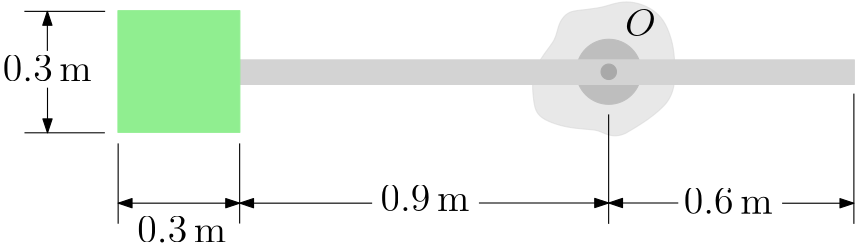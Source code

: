 <?xml version="1.0"?>
<!DOCTYPE ipe SYSTEM "ipe.dtd">
<ipe version="70212" creator="Ipe 7.2.12">
<info created="D:20200709172607" modified="D:20200709233841"/>
<bitmap id="1" width="1920" height="1080" BitsPerComponent="8" ColorSpace="DeviceRGB" Filter="FlateDecode" length="118179" encoding="base64">
eNrsnQdAFMcexo1SLTGxmzxLbIklxt5BioAiihQBqaIoIti7xsTeotgbKlXFgib2buxdsdCL
oELE3g2dN3cD697e3l4FwXzf++Xe3u7c7Mxs4777+59y5ZSQvn7lJk3bGBjZ9LJwBgBoEONe
Di1adan6Tc1yEARBEARBEARBEARBEPTf0w+NW8EkBKC4ad3GoEIFLdxwIAiCIAiCIAiCIAiC
oP+Iyleo0Ka9EYxBAEqGrj2s9PUr484DQRAEQRAEQRAEQRAE/Rf0Y/MOsAQBKEk6d+2j2au4
Xv3GhPYdDbobmJNX+hY3NwiCIAiCIAiCIAiCIOjz6ttqtWAGAlDyNGrys5oXr66efqufO9jY
DZ48fZksyFZShpTEvQ6CIAiCIAiCIAiCIAgqYVXQ0sZsgwB8LipX+Ua1K1dXT7+7gfno8fME
nGc2pCQpDxcagiAIgiAIgiAIgiAIKkl9931jeIAAfC5atOqswmXbtFkrxZ1nNt4jZ5DP4r4H
QRAEQRAEQRAEQRAElYyQ+RmAspUFuruBuQrOMxtSA259EARBEARBEARBEARBUAmoQ6de8AAB
+IwodcEKp3pWnD5WTrj7QRAEQRAEQRAEQRAEQcUt414OMAAB+IxUqfKtgldrHysnjZjPsKAh
CIIgCIIgCIIgCIKgkhHcPwA+L99+W0uRS7VV644aNJ8ppE7cAyEIgiAIgiAIgiAIgqDik1rW
mblKmwAASvrPtWp/p3HzmVK1ajXcBiEIgiAIgiAIgiAIgqBikmqOman5ILpg0cdlgP1gB2cv
RxcRZMHG3tPc0oVTDACgjv/s5OJTTP4zqRm3QQiCIAiCIAiCIAiCIMVVIE+lpJ2vX79u06aN
rK1k06tXr4KDg4u7Gaqbz72d7Rw93Yd4e/uOGzFqvLffOLLgNWL0UG8/stLWcQgpAAsaAPX9
53r1GyvuJy9YHLB33wnyqvhHSP14cEAQBEEQBEEQBEEQBCkoYYe59PjPwcHBr1694rWgS8x8
Lqe8/0z9ZPM+Ls7uw719xw0Z7jvIzcvOaUh/28EEF4/hg71Gug/xHj5yjLPHcFIMFjQAavrP
NvaeipvJkXdiMzMzL1+JVPwjpH48OCAIgiAIgiAIgiAIguRKkcjn0uM/l5NhQZek+VxOSf+5
0Hzu7ezs6jV85BjXwcOtbT2YrRaWLm6e3h5DfdyHeLt5DvfyGe3sNsxc4UQcB5Myn18Pklx5
MjEzM/GQeHnN7eeZhQVWXX+Z+fz2Kp5Kgq4/l65EGNYuVEe030/ib5uqHEphVSi5I5m7ExXj
doo1gCWKaL8pByWbkamBMf+v+M+6evpK5dOIjUsmw0telfoU2QueIBAEQRAEQRAEQRAEQcJS
JPK5VPnP5aQs6BI2n8up5D/bOnh6+41zHezdp59r4crezjb2g108hnkMHeE+xJvi5uk9fORY
W0dPzfjPLEqX/yzl6x5MYtmtaiFqm6ChzeczC60XQjSqSSeL2X/WiNtfKoiJSSAMsPNiryRv
6XoN+s+tWncsAf+5abNWeIJAEARBEARBEARBEAQJqyz6z+VYFnTJm8/llM+/YW7p4j5kxNAR
o/oXRj6LjOX+Nu7DR46htrPH0BEUUoy+MtMRfon+c/EZqkV9kYh/FgiNLiv+88vra74E//n6
9duZmZlsC5qaz2Ql2aRB/9nSyqkE/GeyFzxBIAiCIAiCIAiCIAj6XCpQTKWhnXK3lkL/uVyR
BV3y5nM55f3nAfaDvX3HDXIbZmouimo2NXciK+2dhg4fOdZzmI/nsJGMBe3m6e3uOXyot5+N
/WBN+M+flgv950MpRRkoGHuz0LMlVRVK0lD9tF5WRG5RdohMVkgz3d1B8iqVv0K2E17kD0vV
Jl6ZcvDTjuT5saqYzLyb2D1l5fEQVS6R1qOwqbyN59b26YMSZdi9O1TkP7PGNjNTUyHinw2R
2xybyFjQjPlMVnKCotX0n51cRpaA/0z2gicdBEEQBEEQBEEQBEGQsMqu/9ymTRvq4fNOR1is
UtZ2c3D2GjFqvJ2DJ3ullbW7neMQ24GeTq5eHkNHunl6ixnuPsR7qPco8hHN+88sb1n8lvqZ
hXaohMtaVExkPrM/UmjqclJMM24wd3e8YdV8bXbmScTBrpn6uoylLHoraEHL8p85eZWV8Z/Z
Q3HwemHlnPhn/sZzc4NIDFfhUIh9Zkmj+wuMf2Zb0PHxSXHxSaqZz3L9Z4+h44Wt43Ubw9dt
3MGQkpomGvHUNPZKwm9z1ghUQvaCJwgEQRAEQRAEQRAEQZCwyqj/zKTd4J2OsLilrFfm6DLU
22+cta2HmfitmeTWvv3dvEaMGupN8CO4egwjy04uQxX0n3klw39mW6/MJgnD+VOwMY9byxih
Eq4s20xm/Fip3amQ5oJVkms4y8sZIsN/FrS+5fvP0p+VnX9DZm3c4RK3k21uf8H5NxgLOj4h
mZ6o8fFJKpjPcv1nYfP5ccbTTMWUkvpIuCo8QSAIgiAIgiAIgiAIgoRVFv1nTs7nkreglfef
vbxGjHbzHO46eLgbwdObLDi5DrOydqfzDPa3G+zk6jXIdZitvae1ncfwkWPJR4ol/waPQSrl
5TLmJyubhKSzLeldcyTeixrppiXqZPnPEm62cBC1DP9Z2MiVl3+jcDQkmiHlP/M1XiDxdWE7
ZR+CL9R/ppHPpd9/Tk1Ng/8MQRAEQRAEQRAEQRCkjsqc/8w74WAJW9Aq5N8Y6j3K3VOU5Hmw
lw+BLAwZ7kcWrKzdmGKm5qJ5Ce0chviMmuAwqJT4z7wxzBL+M68PLJDkmRvry82PwVTIiX9W
238WmJRQofzPMtKYMH2R1XjF/GeJ9V+u/8zkfI6PT6JR0OzpCDXlPw8eOkGB/BufSEl9RKOd
OeuF82+QveAJAkEQBEEQBEEQBEEQJCy5/nMpmSeRitd8pipJC1pZr8zGfvBQbz/3IaIMz+SV
Qpa9Rowe6DyUOs9i83mQmYXzIDcvb99xA4pp/kGeYGApD5nxafmTGMvMiqzoJIMyq+WEEwv4
z/KSePBZzXIsawUdY0lDmN1gmY0XdrPFH+EOo0R/vxz/mTPhIGc6Qsw/CEEQBEEQBEEQBEEQ
9OVJkfjn0qPXr1/zms9UJWZBK2u7mVu6uA8Z4TF0BHml5jNZ9vDyGe471snVix383N+WbBlF
ipGPFMf8g0xhluFJU0bwzCFYWOyTkRt0PYl3/kGWp3ooRYbdLeUzSzqxhTP3sXxXiTI09wXP
TIiK+8+8TrLi/jPTdwn/XKIlMhrPmbfxk7HMnWBR4hB8kf7z9Rt3OBMOMhY02aRB/9nSyqkE
/GeyFzxBIAiCIAiCIAiCIAiChFUgT6WqtQLmM1NgxYoVxd0MpYwyaizbOnoOHznWzVMU9jzY
y8fZY7iVtYfVAPc+Vm69LAbRkn36uboO9vb2G2fr4Ml8ULPxzwdp+ohMSVdZFP98kklcLFkh
b0JjSS+XnSa6qFr5FrHYuP70ObYxXrjmJDf++dOOeLOCCPrP3LkU5eSdLrK7JSO9C8V2g6lX
XNh+3sZz/OfEQ4UfyZTOxcH07gvNvxETm8g2n9kWNEGD/nOr1h1LwH9u2qwVniAQBEEQBEEQ
BEEQBEGQxqWC/2xu4ezsNszLZ7Sbp7fnsJGD3LnZBqxtPVwHDx8+coyzq5d5b2cF/ef/CjIz
UZct5MZgA834z7p6+iXgP5O94GYIQRAEQRAEQRAEQRAEaVzKemWFFnQfF2cPkcMsTv483N5x
iLWNh7Wth52j5yA3ryHDfb19xzm7DyfFYD7Dfwbq+M9ENvaeijvJkXdiMzMzL1+JVPwjpH7c
CSEIgiAIgiAIgiAIgqDikAp2WaGf3NvZ1nGI+xBvrxGjRviN9/YbRxgxary37ziy0s7Rsxci
n+E/A034z/XqN1bcTF6wOODPfSfJq+IfIfXjTghBEARBEARBEARBEAQVh1RzzBhX2dzSxcZ+
sIOzl6OLCLIwwH6wRR8XTjEAgMr+M5GTy0il8mkoDqkZt0EIgiAIgiAIgiAIgiComKSWdWau
0iYAgJL+c9Wq1YrJfyY14zYIQRAEQRAEQRAEQRAEFZPg/gFQ+v1nolatO2rcfCZ14h4IQRAE
QRAEQRAEQRAEFZ/g/gHwealWvY6CV6ullZMGzWdSG26AEARBEARBEARBEARBUPGpSpVv4f4B
8Hmp1+BHxa9ZTVnQMJ8hCIIgCIIgCIIgCIKg4tZ33zeC+wfA56VFqy5KXbbdDSzUNJ9JDbj7
QRAEQRAEQRAEQRAEQcWtH39qD/cPgM9L5659lL1ymzZr5e07QwXnmXyKfBa3PgiCIAiCIAiC
IAiCIKi4pa2t09PEDu4fAJ+dr6tWV/b61dXT725gMWb8PAWdZ1KSlCefwq0PgiAIgiAIgiAI
giAIKgG1/LkrfD8ASgPdelipdhXr6um3at3Rxt5TlhFN1pOtpAycZwiCIAiCIAiCIAiCIKjE
VK1abZh+AJQeGjf9Rc2Lul79xoQOHQ27G1iQV/oW9zoIgiAIgiAIgiAIgiCohKVfsUqPngPg
+AFQqqhe4zvcnSAIgiAIgiAIgiAIgqAyrfoNfjTu5QCvD4BSyE8tOpavUAG3KQiCIAiCIAiC
IAiCIKjMSU+/UodOZrD4ACjVuaAN+lf9pgbuVxAEQRAEQRAEQRAEQVCZEAw9AAAAAAAAAAAA
AAAAAAAAAAAAAAAAAAAAAAAAAAAAAAAAAAAAAAAAAAAAAAAAAAAAAAAAAAAAAAAAAAAAAAAA
AAAAAAAAgC+MniZ23Q2sOne16NTFrGNn0w6dTAAAAAAAAAAAAPAfp2Nn005dzDp3tehuYNXT
xA7+CQAAAKUwMXPs1qMvDGcAAAAAAAAAAAAoYkd369HXxMwBjgoAAABhjM0cyCMDj04AAAAA
AAAAAAAoSzcDK7jQAAAABMznjp3NivVJ1B6PYwAAAAAAAAAA4EuOhTYzhgUNAABA2nw2dejY
uRcelAAAAAAAAAAAAFDPgu5lbAoLGgAeTM0HsaZdG9DT2MqoVz971+FrAre/fvMu+f6Dy1du
bty0zW/MTKaYWW8XjBv4AjAyte/QCdmeAQAAAAAAAAAAoBFM1begzXq7WFi6mfdxNRe9iheK
sKBYil6LVrqJCluKt1q6lVHLzqy3K2m5spAuq7VT80EWZk7mZk4WykDLm7HcVKCg+UxeTYyt
urRr07Zlk45tmnfv1K6HgaGRpV34nwcLivTx47+3IqOm/7oYFjT4Uk5+p05dzPBwBAAAAAAA
AAAAgKbo1MXMFOYkAAziy8HS0nHEoL4zPLpPcWjjY9lsjHWruUN6LPXrN2GITT8b5xuRUXl5
+f/+m8kY0Rcv3RjiNREWNCjrv7x07tYbj0UAAAAAAAAAAABoli7d+qhmQVOrbezEWSGhEeu3
bA8JiwgI2rNybYS/f+jq1YFBIaEhwRuCA9eEhAYEhwQGb9oauHlXUFBESEhEcMiuwKDQkNDd
4yfOLHOWnbvn+NnzV82au3L2vFVs5sxbPbsI8bLEVlJ+/sK1Q4ZNUtkRHdPTdGu3VuFdWoR3
bRnepaVooXPLHZ2ai+jYIrxDq/COknQoZGvHn3179KIR1Comg+3lYGQ6kMHUzNFEcg0pYGLm
SNZzVpZRF87KatA4T5vFfpYrRxkHjDcLmmC+Z07/A4sGHlk6+PTaMb/6uM2ctzQnlygnJ0f8
X25uQUHB8+cvx0+cAwsalF0MjAbggQgAAAAAAAAAAABZODh6qvxZA6MBKpgV5paihBJbd+0p
KCjIE0eBZrwquHbzybkz95KTkgsK3pIVBQUPCwpeFhR8LOBKZNnt2LmD1GBh6VomzBnqK/42
2z90+97YxIfR8amxCQ9jEh7Q15h4MayFT1vjH0THpR45fn7RH+tp+g7lxtnMibzu6tz8XfOv
Ntf9at93X/1Zl1BuT52v9tQmr+X21q3wV13tiFoVdtcsH1Gz/G4xu8TL62uUf9ZAa1u7lkw9
ypvPjj16DmBD7WUDIxtDI5sehtbk1dDY1thU5EhzSpLPavwoePtMW/zHemtbr+JKu9HHyWeI
23TvfnO9TdaOMQkYZxI6zSJiru1fi50O/eFxYqXvkTWT/EaMuHrrLjmBs7Ozc3Nz8/Pzs7Ky
ydv3Hz5OmDT3v2lduriPJofms+zazsG7v83QEu7s+IlzKGRZukBxnJ/svRdT5o2OnZH2GQAA
AAAAAAAAKKV4jxi7ctW6gIBAwuIly9WxglXDzMLm1KnTPQz7qPbxjp17mZorbU6a9RH5sZuC
t+Vk50bGx2wK2TPj1xXOjiO9PHz/2hX+MuNOVlZyVnZ8dnZsVvaD7Mw3We/+zXqfmZ2Zk5X9
8c37h9nZ2UHBoSJftI9LGfGfRa+//r4sKjb1wuXIi1duX7p65/LVO9du3Nt3+O/gHfvCdh8M
3XWQvAaF79t78NS1m1GkAOXCpVsJyenzFq4VVaVkf6lvHN6lxZra5at+U+ObKt9UrvJNpcpV
RVQifE2oWOlr/YpV9PUr6+tX0iPoVdTVq1hRV58s+1erEN5edf+ZusoGRjZiw9nWuNfA5SsC
VqzcZGXtTjYZGtuS10EuIzcHbl/mv9FQXIxCnWrNHoJ160PprxdJSamatfio+Ww/yHeQ16jR
3h6Th/aZ4dF9rkeHZcM7bhrXc+fMfn/NdTy02PnYMs8Lm6aunTfxyvXb+fn52dk5uXmFysnJ
Ef0E8+SZq8fY4nA7i8l11NSPAu/evSfd/yx7X7MuZPnKzXYO3iWwrwmT5t6+E835LY2cjezf
HY4dP1t8P0MsWbqB7JG8arzm7gb9/rsP8QMPCgre3VhG3x5NKSh4e2MN/rD5DCyLfPvpQBQX
I5fv3RG4yKbke+e7bsfOvQR/X4n1NrPDduxcN1KT+5roL7UXUGyIRnvLbDcMBZBz21k+UdZW
0U1AxZsSTj9Qdu6Ntou2iB+COGMBAEBl+lsP2r1776lTpwkREXsPHjxMlwMCAlV2g1Vg2vRZ
ZKfkVeUauhv0Uzr+WTyh3qbQrdkF/wZtC7axcTQxMO/WpssIV4/oq2fyM1Nzc1Nzc2Jz397I
fn03L/t5fs773H/f5+fmZGe9Tv/nNvm+HxIaxtRTVuKfZ/6+7F5M8qWrd65ev3fx6u29B09F
7D+xZfufa7bsWLVp+7qgnas2b1+9OXzztj/J+j0HTl64Enn1xr2LVyLjk9LmL1qrQn4Gxn8O
q1OuapVvfq5S5cdKVZpWJFRuol+5ReUqDsZGg3r1aln1m0a6+k319Jvo6jfW0Wuoo9tMW1df
Vz+oRvnw9q3U958NjWx6mtgfPfb3nbsxBw6eePAgbcnSdYbGdsEhux49SidrkpNTw3f8RUOj
qf+s/uyWHO7ciWFMP41bfL37up2/eG3GguVDPNzcbI0dzFrZGtTzMm84x+nH9d6dlw/t8Jtb
pwXDLULnDgtbOu3u3ej8/Pwckf+cm5+XT17z8vKys0VR0LdvR1tYumnQfKbWLnktnRY0Yz4f
O372szRg8tQFJWNBkw7Scy8j49meP4+Ehu0hr2SZrjx67CxTppj8Z2o+U2ncgu7YuZdqz46e
xlbLV6w7efLvjQHBZBn+c5lgv6iTkUu/KP9ZUR9GY/6z+Ku0ojavyHwOm2XL04bS7D8z7RQt
7GRgtbbIT+DyaYRFjSla/2kEpD/OOXaSe+Tx7cW4zQqUqrMYjX0YgCU8tiXfC6Ez6tMlL3k5
y7jMJU6M0ug/f7r6uH3haa3ElS516NlbebtZ9Oub4OWsdMdl/qLHHUxF70IyjxFpP3uTVHc4
H/90++IZRk4DBNvG3irRKVnHvVTdjiQbo9QTEwAAgAzz+dSp0wcPHh47birjNptZ2KxatZ6s
Dw3bXmIWdESEyAPfvXuvyjV07NxLaf9ZnEdizaYtTz48/GP5fNMeXQ1+aW3YqvmkwU73zuxP
uHXw6tnA6Js7Yq9tv35yc0bUmdznyXkfn+S8ffwg5tLRw0FPXtxdv3GDCvkopCNXKXLLaMZ/
nuUfFZty+Zoo7Pn85VsBoRHrg3cRtkYcSkp5+O79h9SH6bv2HVsfvJus3Biy+9zFm9duRl24
cjshOX3BonXiuHHl+msh9o13dG4eWuerypW/aV6pSpOKVRrrV25asfJ3+pUHGhltWLxgb2jQ
MFv7anoVycofROazXgNt3Sbaujo6eoE1yod3UNd/FifZsOs3wCMuPqlvfzcymN4+U27fiU5M
vH/h4jUnFx9S0tV9VOTtKFMzB0MjW4OiTB1lyH+et2AVqXbuktXTZs9zd7Jws2zp3ruJm0n9
iQMar/ft+LtjszH9mszxNlk1aWDg0pmJScki/zknpyj8OY+8Ja80F/S8Bas1GHBbfF3+Aszn
ErOgqbH8/v0H6aPw26xl1IV+nPG0+I4UYz4zjrcGLWgjU3uVzee7d6OuXL2+fMU68kqWy6QF
/bn9Z5EbnHIU/rNa/rPIEFDIEPss/jNnp2XEf2bqmej/yUVxmxW4V7DB7L1LtETsybAMFvEA
FrkTYpuF5dUI+3Us10iWWyhqZ4n4MP9B/7m4x1aDAfwCVUn1Qs4ZxTI2vwT/mTUynJsnectp
jIRrKnUHkLgTci/kIgdV4o5B+qve8WUdO46jK3rLuTvJvwvJbjzLTJZ/OyqslnU0OeeY6K1k
xwXbJnFwxcMu+bueyv6z/LtrMdwbv4wfrQAA4PNCA577Ww+S3jR23NRTp04vXrK8ZLJ/0Ohr
8uo+2EfleoxM7VXwn9dtDnyT9WTv3uC5E7yHWfUc0O4H335dQxaPC/Qfs3S2+8HdC/4+vCrI
3+/qrqUfUi4U5Dx8nx55LmLNav8JMYl/r92wtuzFP8/yvxdzn/rPF65Ebtn+58bQiIDQiMdP
nn348PFaZNSLl6+j45LWBe0MCNuzeeve85duXbsZdfHK7fikNHX85/BOLUNqf1WpctUfK1Zp
pF/5B/1KzSpV+Ua/8q9jxw617rdk+tSNy1fo6lUkKxvo6NXT0W2grdtUh0hvc83yOzq2ZOpR
0X82tu1pYufg5H3y1HlTc0dDYzsTM6eQsN05Obmr1waSYj1N7PtZe9yKvGdt40kKEzTiP7MD
PgWkfjqO/rZecXFJ//777+pNQf5r13u59O9n8KOrcSN3k++n2LTaManPQs/2EywbTXJot2Wa
w/5t69LS08h+c3Ky8ySVk5OTn59PqtJg/PP79x+o81na4p9LiflcAhY0PQ8zMp7JOs3IenqY
isl/Zi4E6jkziWg0ZUGrnHxj3vyl9+5FM2/JMlkD/7n0+89fXv4Nxb9Qf5b8GwI7Lb3+syxL
X9B4l+zpxJG+Mu0I7phIh4jLPKDCEYOy4gzhP2uIYh/bEvGfJXqhwBnF9hIV8p9Ld/4NCZOZ
7YvyjZjtxJG2Mu8A3K5JDILYNdW41SlpMpMGsE1aqdGQdxeS2Xh6c5YXGs3tpqTJzBpn3sBs
gbZxy0tZ5SrfduA/AwBAWYS6vmPHTWXWbNoUxM6AQd6qk5NZceiOHBw9ad4PlevpYdhfhfwb
W8K2FRRkxUedu30sbPNUjynW7RYNNgqfN3RvwNRdQTPv3dgZdWtX6PKRpwMmvk48mF9w/9XD
v49smrb2D78nz+9tEed/Vjn+mYY09+g5oHad+j80FoX4mpg5mZpTBhW9HdS5a59vv63ZqnU3
5iPq+M/i/M8pl67evnz1ztlLNzdv+2td0M4dfx4tKCjYf+zM8g1hB4+f3b73sCj4OTRi89Y9
Zy7cuHzt7vlLkQnJ6fPF+Z9VjH/u1Dy4VrlKlar+pF+5kX4lQtOKlWvrV3IxMZs5yvfA7h1z
J06qrKvfVOw/19fWrS+Kf9aY/9zTxI5gYjbw+o3bLm5+Ts4jNwSEZWZmBWzempubt2TpOmdX
vxEjp1y4eK2nib0G/Wd2wLOw1HT8pkxflJWV7b/wD1+/sTNnjB3n1Xe0Q/uJ9j+P6d9sgXOX
g78P3DCq57IhXTb4mexb5HkmdMGNPdsy372jAc/5+fn0VbwgCoUmVWk2/zPpXbFOaVfWzefi
tqBpyLHABItMao7i8J9Dw/ZIu82MI712fYj6u+jSvbdqT42ATcH79h1i3m4P302A/wz/uaT9
Z2UMMfjPase4CtQvvGuuSyPhgUjFWMp0V5iSso97SRks/0X/ufjHtiT8Z4leKHBGSfwcU/b9
Z9EeJf9RAx0lxQ4ue6fSI/xpa3FZjpIR2oz/rNgwsu88Qo1nj4acYeH+lsE6B5imKvSQ4t4h
JY8st+XwnwEA4D8FTbLBtpc5/jM1qMmrxnft4Ojp4DjYffCIqdNmEcheSGOYJtGVZCspQ1C8
2i7d+yjnP1uKfNSgsO35+ZmPEi++vnfg1Eq/PdPt7oZOy7iw+XXyyXcZV3NzUl4/u/b3zrnn
Nvi9uLEl/+Ol5/e2H1k3ateW3/LyX4SG7VIn/pnOmfhDo5a6unpt2xvzutOMQa2vX8nQ2E5T
8c83b0cnJqXejU4IDP9rbeDO3fuP5+Xl/XXk78T7Dwry8x+kPd6y/c8NIbs3b9175158YvKD
m5ExcUmP1Mq/0bF5iMh//rppxUrN9Cs10qvURK9SY72KjatUXbdkyc3Ll6y7dK2lq99Ir2I9
HZH53EBbp4mWyH/eonb+DQOR/2xvYGTz++ylL168ioqOS0l5mJube/bclcNHTl28eD03Ny8l
9VF8fPLjjKdz568QB0vb9zC0Vj//c4n5z+G79pFKZk+ZMnbEiCm+rjO9LOYOMZjr3m6G/S+r
h5kdn+d24HfrvdOsDsxyOLvc91rwzAvLf3vz+HF+QUEe6Xz+p/wbzESEZSKk/0syn4vPgv5t
1jLS04uXbihoPmvWf2Yqlw51ZixomnpaHTp3NVfhSTRkqN+27bsvX7nmOcSXwrxVvjaR65ty
QOzEUtHsECJnuFBkq5RpzEjatDyawtos5Seztz7YL+g/L73xTnY9JjKKHb3xlmMpy9ijRC/E
m3jL8+xxjdQuJLJqiNojWmbVwyoslX9DXJtUSXan2INcWLnILmYfHVYl7MqLXOX9rC5xj6ZC
JSVPElZ3JG2HQkuBHbrG/p7OsoJ5YvO4RjE7NWjgopHsb9BS0WiSOy2yGjgZkpl0yrLzb7BT
HwuHbsooKbsxCoyPfEtf9iZ5DoPEgPPFPzOfVSzDg8yWSNhKhacH60CIN9E0AtKJVSU3Cfx7
/MKq5BtBhW5PYc5Ypo/smFv2oEnsXaJmiayzsv6dvoyhltMAbppWGSMj07Lja7Cs9cwFyyog
nTiXO/j8w6VSVbJ9aQV/0VA5/4aMseXphdR1JHCx807xxtkF9xzgjX/mSV4hz1fkGQrm3FPk
Kpa81qQbzNsd/vhnSeNXkbuQUOOVMGwlb2X88c+sIG3F2sb3z0xYO1Iw/4bENViUupwnmb9E
pLfwJSB4f5Bxb5RoBlxoAABQOeo4bGs4sxwQEHjw4OHdu/eShdlzFlKXWM05AWUFXUtD026Q
V96tCnrgnbuaq+A/B4duzy/4kHL32Jub2y+v8Ypc6Z5ze3P+uwv5OQkFOffzC/7J+hAbe2bj
qVXuDyMmFNxe//jQrMOrhv69f1VBwceQ0J0if9VS9fhnQr36zWrW/J68NTZ1aPpj2wY/NG/c
pHX9hj99823Nxk1bt+8kymvdtr1x5SpVuxtaa8J/Xn4nKinp/kPy9fffzKzwP4+sDtyxe//x
7Oyc0+ev5ubm3olOIK8Hjp9dvSU8bNfBDx/+FX1RfpAWnfBgwWJ1/OeWoTXLV6z0dRP9Que5
oV7FZlW+1tWruGbxH6cPHvyxYqV6Ono/6Ok31NFrqK3TQEuniZa2to7u5hpfhXdoqY7/bGhs
5+0zOfn+g1OnL1y5evPY8TMXLl4LDNph1nvQSL9pRqb2e/88fOLkuTNnL508df7suSukpJf3
xJ4mdmUo/vnuvdj8/PyQgADfYR6/jvGYO9zcf7jBfMeWM2xaLnbusHey5ZHf+h+bbnl81sAL
/iMubph4I2xl9oePuazMG/lFEhnS+flfsPnMnhIxJDRCLgJhw0ph5+DtN3qmXJav3Ewt6P42
QzUYfiwr0wXpHSnAQVOZUhjzed36UOG8HGpa0CpMPjhv/tKnsqV8Fo5Cm7TQbBQbm2/fvpNw
U1n+p9iBlLRD2Ual2NT95BVTm5SxK2nlzNZCB5jffxbvqMj+5XyQY/x+comLbFhF9ygV/yxZ
XrJyZfznApmNl/SfxYPPfltY7dEUlo3MbkZh5UVb6eF4+5Y5BOIKJbrP3ip1vCT9Z9klxYfm
7TupD3KsJPF33sCwT9/Bxd+4+dI+yPOfxR+UsDHZ352lE4dy9iLpkCiW/1kyyadkAzgu2ZZA
btsUa4yc8ZHntwjYrfKcWI6jIpX/WZZtItOvkOEWcsIgCw9c0RqaZHVLoIykr9Rd4diekuaS
9OyK8v1nMuDcYG/eAyR5Ttou8pcow80MIPsf40tb/TwN4NmRxCnH6azMnACy6uF62kXFeC8l
ztGXOO1lDpfyVQnHG8vynznrVfOfySHgnDkSmRnCtnDuAwrdFiQPvezDxz0H2BdjoUcqnZ1Y
IDNPUTf5svSwjUo5Ffqu4171nJOWf8RYvS7yohUzeKU6LqvxivvPUt3kPGIKXV9F4tvZVfGd
iqzzVhH/mXtuyEyZQkpyHk98t1zhc1juvRHxzwAAoL7/fPDgYbo8bfosQkTEXhoCTf3e4vCf
abVkv3R+Q7JsZmHDKUDWkPVhW8Pp3IhkWcGalZ2CkMYtB4ZsLSh4k3L78PsbwdfXuEavHJgf
FZCfez0/Pzk/635O9sP83Ecv4g6cW+MevXFQ5rEpabt8Lwb6pNzem5+fFxyyTb34Z1GEc93v
Gtaq/T+ybGLm2KZtz5atuv78S/df2hr+1KJj2/bGXbv3JZvatDPS09PvZtBfnRQc1H/+bbb/
7XuJySmPaLzr0b8vrty0LeLAidzcvKOnLz55+py8ZmVlHT5xbkXAtoMnztHMDCkP0qPjHyxc
tF51/7lDi+CaX1WsWOUnsfPcSK/iD7r6jfUr19aruGWlf/StyJ7Nfqquo1dfR6+utm49bZ2G
2jpNtbS1tXU3qxf/bGLm5D54dFraP/MXrDTu5eDk4vPmzbs7d2OsbTyvXoskvTv998V+1h4p
KQ8fZzy1tHI1NnVYtGRNauqjQS4jTVTaI5s9fx5R0IJW039+/PgJOUwJ8QmTJo4b5+M8w9No
vkebX62beHWu5tetynL7BgGuLQ9NNj8yvfephc7n145NvXqK5n8WHd+8T/k3xBk58jQY/2xt
65WUlKqRHNcaTwehoEh5jezXb/TMNetCFIeU12B/S37yR3byc4G9M2XUyQWtwpNo+Yp1Av4z
2aqK/8wJ0JWIambZwnxZGliGqsiY5brErAhn6WQXkuY2Z0cSNqm4pJQVzNMeie7I2yO3gFRw
Mm9KEEX8Z4lWsbfKWlYwOQa3co7DzxkoPt+ef6dySnJPEhlpinnmkGJ/81XYf+YJ3pP4Yi48
cZV0ilRF/GcpX4s/cQfXZOMJjZPdGDnjI2AACmbHlTsFJN/cXqxQOtneEfXiFHAFZcROi3vH
nXGM3RLu6cHXSJmGFd+x4IuXlgpxlzisEoGCCsblCgZDSvnP0iHWPH4ab1IUdnt45lOTVQ93
TFjnNveISKUN95dp6PFmeFCiKjnR9Yr9oiEVRLqXL3ZUyn/mO3No26R7IRxjLOPQCx0+ngZ8
6oVoPdPHTyGsvI4r54SXZeEW/YsDpfKosMdZeMS4d6SiZnyK4+X3eyXvQgKNV9h/5vst41NQ
t8RFLecuKv1DGJ//XNhgBfxnldMTyfignCMi794I/xkAANRk8ZLlp06dZtu/nPwbdApCxe1f
xelvPYixoKXzS5M1ZD01n3nnRpRF+44mSvqx4vzPQVvJ99CHtw+/uxYQF+QVs9b+3anf3kYF
J9/Y+SDuzPv3qQUFT7LSziRGTIra5JAU5HQ3wCkqYvLbB3+T75FBIduZOGrVzOfmLTvr6Oj+
0tZQFKlrYk8WGvzQnKxs0qzND41bNW7yc5fuljSIt1q12tWq1+lpYq+m/zxzlv+dqKT4xFTq
+cQm3F+9OTx4x75/MzMfPPrnxJlL91PTsrOzQ3cdXLlp+92YBFosIelhTMLDhWrFP7cIqlFe
X7/yj7r6P+jqN9TVb6pfqa6uvk33HqvmzVm/ePEEz8Etataqr6vfvGatJpW//l5L+wfqP1cv
H95e5D+bKe8G0y6vWLXp6rVb4hG2I4P88uXrgM1b3QePYYwvaxvPP/cdTUxMock6SMm4+KQp
0+aJf1xw0UjALU3AW3wTEWZmZuXm5pIabkVGjh3jPcHT+Fe3ttMcmk+2bvB7v7qr3FvumGBy
5HdrwvF5Ay+GzMn896Mo1UZujnT8M13WlAk5YdLc4pvVTmVLnPlRYM+fR6Sjf9msWx+qKdu8
j5W7t8804eDncRPmUPN51pzlpHyZ9p9p3g86raGw/0zLkPIlGf9cHP6zoNP7yYMtyiwhI4cz
fw5h5uPcHQnkf+bZkURJAVOabQ7zuceS9Uj6z9It5LGaFc6/wd9OjqkrlO9aMkMIbZhU5bxJ
S9j+syKDJrckf1N5QrmkTQ+WgaOo/8xnntjIy78hlEdUAf9Z2hbg/86ugDUhuzFyxkeekyzT
DRbyNKjTJR1JywkRF96pdOW8PonUSimDiGvdCA6dxN75+qhY/g2pBkjuRSJlwQ6huEfeo6ZI
/LOsicyEx1OyZk4BJeqRMo2FTgaef9EgY7iUrUq13DJSfrXK+TcUHhDhs47fhxQ8fHLy3hd9
ltUSHpe+0N3lTtinRvwzT6YU2b8ECZquRcklZH9c+i6kgfhn+TlGij7LOhWl9yvdNg3FP8uM
ZJbujuSvKtIHTviIyD1e8J8BAED9OORTp06vXPXpW/bsOQuZTBc9DPscPHg4ImJvMe3dzMKG
RjhzLGjGfCZblZ36UOn4Z7H/HBS0vaAg+3nsqQ83NiWEep2bb3ptmdX5la6B84b9Gb7m8eOY
/IIXuc+vvb++OinM/ewCw8v+/R7/vfjfZ9cKCvKDg0X+s0Uf1f3npj+21dLSbt/RlCwbGts2
b9m5dp36jRr//P3/Gtf9rmGdug3oJhMzxxo1v/v66297mtipmX/j19/96fyDcQkpmVnZomkH
j/7tvzHs2JlLHz5+zMrO/vjx31Pnri7fsHXvoVN5eXlZWdnxiSkXr9yOT05bsHitOvk3gmp8
pa9fqamufiNdfVHm54qVdXX1l82asys4uG6lytN8fNcsmu9s3strgLV1x04tq1dvqKOrra0T
UP0r6j+rHP/s6j4qNfXRkj/WGfdydHQe8fLl63tRcdY2nqf/vvD69Zu9fx2xtfd68CDt6dPn
dgOHkaHeEhQeG5s4wHaI+vHPDOvWhyoYbbvnzyMq1P/23XvxwcoiNaxau9zb2Wi6R3u/3t+P
7VF7gWn9tf1bbnPpus2r++4p5sfmO0QeCMwrCn4ubv/Z22ca0zVNJbLQTFR2cumKyqYG9fyF
q9esCyGvmjKfmXNPkfPKxX20pjJvcFLQCPvPpEzJ53/+jP4zf+isREZl2f6zVEizgP/MzkIs
kGuarz0sc1j+HiX9Z1ZSZQkVk//M2zyJlkiEMX92/5nbVBmWiwb8Zz6LqZj9Z8lUqALZJ4rX
f5brqPC5wbK9JupZcSvkKS9k5MqOA+eLCpY26xT0n/l7IWkOq+Y/S+e+kEYqcbGs80cV/5nr
GcqyT3kaJtNEVW4aPlX9Z8HhUsF/lpdLQarl/G5hifnPwrcFTpi0zMMnN4OxuBh/7mL2aSnn
pyuJlsu/NDiGtpx/iSCjQmYuRYkUHJI5ovnvQurnf5Y94yS3GbwJt5W7Q6qQ//nTycP9BwU8
dyTeR5uC/rP8eyP8ZwAA0EgKjlOnTo8ZO1VWBDJNy1xMkL1EROzlzIFIlskasl5Z81mF/M/U
Nw4ODidfULOe3stL2B0V5Bkxod3+6T0OL3EKWzru8N7gJ//E5+e/zc+5n/for/sRPsfmGNze
7JKdGJ6VmUQ+FRy0nfGxVbaga9epz+TfaNve+Je2hj//0qNdB9M27XqSBWqBkvW6unpde1ip
n39j5qzld6OTY+PvxyemXrsZ9eTpi3fvP+zaf3zZ+tDQnfsPnzoftvsAWd7x19G3b98+efbi
+s2ohKTU+MSU2ISHauV/7tAyqGZ5Pf1KP+roNRRTR0evQ5OmJ/btO3Fgv5et7SRPz9A1axZN
m9a6Zk03M/NVs+dYtG6tpaWzpaZWeIef1cn/3NPE3st7YkxMwqnTF27fiT5+4uzlyzd27tpP
Bnz4iMmGxnaHDp+8cPHaufNXrl+/fe16JHl1cBpB1hv3cigr/vPDh+mi0zgrOz8v7+q1i8Nc
jMc5tZpi13Ra7wZ/9K630a5ZxLDOx2dYHpljs3+ea1rC3fz8/JzsbLb5nFc8+TdoHGxo2J5S
Evxcai3oYjKfqatMuvk446ncASFl3r17Xxb95y7deyP+WaH4Zz407D/ztlDWfjUU/8y3Oyl/
W+P+M3/+DYGSPE3l821k+avS+Td4vlB/Vv9Z3j+LViY0Tnn/md0vOdN48dihMkKm+T0rGcMr
0H2F/Wee3pWK+GdFJr/jdYNluKySYyj9k4Gg/6xgluNOwonWla1Hg/HPQncAef6z4OAr9ouG
Bv3nT/k3+PxnBaxjhfItyP/nCZ9uHZL/DoL9U53MYy3zbqNA0LXEZxXxn/mi2T/9fif5swWr
KpmB+gr9CiZr9GQmEpfymRmTnLNeZtvk/KikoP/Mb3FLdkdu1h0TRc5hxD8DAEAJ0MOwDw1C
DggIHO491sFxMGHM2Kk0OQZh6rRZSmXAUBYa50yXmdBrakqrUFuX7n1U8J9DgncUFORnfXyY
+/Bo3O6x51fYpe6f+jZ214vkS29epOXkvM/NepmXl5777+XkY9OPLjS/s3tM7qszWdmi+fsC
t2xn8nioPP9g/fo/1qz1Pzr/YMMfWtSp25DQoGFzsvLbb2tSz1k0/2DlrzUy/yDN/3w/NY20
/+nzlzduRccnpDx/8erc5ZsbQ3b/sS5kffCu0xeuP3v+MiEx9fqtqKfPXpCSqQ//EeV/Xrxe
nfjnwBrl9fQqNtPVq6Or36p27ZH2dnG371w5c6Zvhw4dGjdpW7du87rfO5uazvH1O3fk6JHd
e4waN9bS0t5cU2u7GvHPNKVGTxN7QyPb6b8uevPm7d27MTGxCXl5+fHxyWfOXkpMTMnOzrkX
FXvvXmxa2mPfUdNFhY3tehhakyOiKQPwccZThfJvJKvohd68KbaUc3Jy83JzcnOmjR3gYVF7
fP+6U61qLLSptsbl+20+Px+YbrR/Zu8LO/1zSSGxWLMP5hUFPhfmgv6C5x8shRZ08ZnP7HkA
hX/aIFtJGVKyLPrP3Q36lSH/mTfCWU5CiU8fkRE2zJv/mT+UmjdDhWQxiXzIcvfIcZJ5s20o
4ntLTCOosP8sa3fc9eypAJX3nzlHRMZO5ZSU9p95rSSePMNcz5lv+dNnhXPqFqf/rOg3dJ6c
w1xrQth/ljM+cjxwGXHj/PkxZHh9ysU/y9gkP9WGsv6znNBungPEN3ujPN9GVtpk2e6WLLte
ViS/ZI5rXgNccfNK+LceRevh5H9WwjQWGi5l/Wc5hqG0hSszIlp5/1l2EDVP/mfhs072pS30
LwhkzyjKnrKQJ/5ZKMpX6uiwCwtnR+fLLi7hP8sPO5f45YU//lkoDYhg4+WPnpx/KiJxsvHG
PwumKBFMm6P0JczugrD/LDm3qWD+Z+45LHRvhP8MAACasqBpImg2ERF73Qf7TJs+S4UkzMom
ACF7J/XTcGvySpZpe1TYaQ/D/qrk39i0TRQ4+jrlbexfV7eOuRLo9ebuloLc6IKCZwV5Hwvy
c3Mz3+RmpeXm3E25uOzUOud7x2bnfLyRlSnybwODwtVJEWxqLjJUGzRsrqur16GTGWercS8H
I9OB1EH9/n+N9fUrGRrZqu8/z5y1/E5UUtL9h/n5+aQL2dk58YkpNyKjMzKePX3+Ij45NePp
84wnz29ExsQliIxZUoaUvJ+aHqNq/DP1jcM7tNpSo7yuXqU6Onr9unVbPHXqwsmTbly+/Pvo
UZW0dWtp6dTR0q6upd1Iv6LRz637G/To0axZowoVtLS0A6pX2N5erfjnHiL/2c7Q2NbIxO76
9dvObr79bYYs89/47t371WsDX79+O2/+Cqv+Hq7ufhcvXTfoOYCMMylMPkXHX835B2/fiS6B
+QcDg3eJTuPsrJycHHK85k/u69RDd6RZ1amWXy9xqBU4pMmeMZ0OTu25Z7rprX3r8wtETjU1
nnOp+Uz+l0fDn/Oys7M1G/8MC/rzms/0FxCaYzkkNELAfCZlND4IJeM/G5nalyX/Wcq/5U6H
J05Z/MnG5LianK2F+Y35/GdqfrKbsSwypXATey48TjH6luWvytmjVGc55UX9Ldwq0VPJYoXZ
QpT2n6VnDzyaIl4WVyjhIavjP3P9dsleFB564ZLS/jN/zC1Nesn91838UwFKfkEuzHsg4Qxz
6ylW/1nSAC9sIStlKGfurU8+ibjlEsaXHP9Z5vjwxw9z/+02d9hlB93J9vo49Uh0wXaRP/ef
kPMZF1xvkN8OUsZ/lp6dkGPXcw5Q4WAq6T/zuNYjlxcFYMvwhSQPMdexlDyIRf/oXqb/LNWA
ogGXsp7cZi2XmQ1YoB7p9dyZyIRMY15XkHe4lK1KXm4ZxX7RUNV/5swux8k7IXVeyXzLui3w
hJjyHj6Z/jNnPW/+Zzm/SbFvTdK3AlYYP3un4vISFxfnBis8YvxHhy//s5xfHIQbr/Lvazzn
Ek/+ZwV+DZE1uaRC8w+y7qJCocjS8+oWjYl4pxIzQgocETn3RvjPAACgWRfae8TYadNnEZgJ
B5lZAovJgqbzG+7evZcxvekCXUO2Kluhkam9cr6o2EcN2izKv5HzNv3f1FNXIn49Ezzq8Z2w
nJz4nNyX2R/f5+Xk5P37Me/DP3lZMclXA44H+d37e3nux3vZmU9EZk7IblF8r6Va+Te69bCq
UbPuD41a0mTFFGpN0zKduvb+5psaPzZvr07yDVb8s8h/Tk55RN1Gan4+f/HqRmRMbPz9V6/f
xieI7OhnL17RTTQoNuVBekz8Q7Xinzu0DK5ZQVdX3+Sn5uPc3RxMjHZs2rzJf9l3X1etp6PX
WFevobYO4fsKWl9X0KpUQeubChUalq9QQUt7Y/WvtnVU1382NLbtaWJn7zj82rVIC0tRqm2x
Z7uDdHDd+mCafNuqv3tUdLytvRc1qzXiPzPz3LEjnI8dP0vNQA36z+MnzsnKysrLy83JzsnN
z1swwci1SzmPbro+PXRn9Nb3t68R4N5ox9gO+381idw1J0ekbCYCOldsQueK45/Fa/IzM7M0
6EBSE37P3sOl3IImjfwsDZg1Z3mxms9MIm561pFuLv5jPfWZyUqyTIPzydbiSNBdMv6zClMQ
zpu/VMB/JluL1X9mwnGLxJtJmDtrnmTEMiuvsoz8GxK+LndHbP+Z5TkX2qdS8b1CeyyqrYDH
76Vi2sNx2tmDQPqoUv4NTgPYw8XqFCmsbv4N9i64ZjvLf5ZdUuokkeGK0K/57KSpEk4Rxwou
Mj0Kv3ELbCXfo4s7/0YH6SzQklY5y38mnSr8gi+VI1qR/BsyxofX0uck4OXPg8Hjw7BHjwXX
NeWplrNHBbP1ysg/oJz/zHJOdvB7y5xhVyH/Bk8fOb8O8HZccjz55k37NMKC+Td4GsA5B6Sm
IZMzZx9fPZIdFA5C5h4Cpg0cs0vqoChXldzcMor9oqFy/g3O/YQ7IOyR5x4vGbcFWX6v1LDL
nnJO5onENc8F8tKzdsp3LUinsOa6ndI3WOERE0yDv3cHj60t8y4kr/HCoycUFs6b0pndfflt
Y5/2Uv+EgS8jOicfi6z7GPNxqakHyKn16X4u5T8LHxHBeyP8ZwAAKAGK1YJetWo9O9yarCGv
jAtNtipVm7KTD37yn7fsFAWOvn/28v6ZUzvn/LVpfMKVkNz3cXk573JFTl5BbmZWXtar3Myk
yPObt68fdeXE6px/47OyXov85+AIcT1uajonpuZOvFPdMW6zRhIRS8c/M9kXRIHQOTmJyQ+v
XL+TkJRKI2ALg2PF/rNG4p+Da5TX0dXv/r/vZ4zwPrhje+iq1T1a/VxDS7uRtk69Clr1K2j9
r4JWgwpaP2hpkTWi169EBnRAjfLbOqjrPxuILejels6xcYkOg7zJwI4eO/Pevdh7UXF37kT7
jZ5B1ri6+8XFJ5n3djI0siXli8N/Dg3bw3ieHAtaTf+ZVJiYmEKOFTmO7969mDG05TDjr4Z0
+cq9Xbmh7cpN6PnVUoda4eM7Hp1rcWvr6JzMt+LQ92xRvDQ5y1l5OGj4dFxckqbsR9IvTfWx
BCzoz7L3EjCfGQta+gcRKrK+mGaHlLVHzt7V31E3g77KPoNGjZmyfMU6acj6//zTX+TccnOA
cA1wKc/8S4U/I7fayLSSFEuuqxLysn2WFAqkaJaNwPjInXmwVKNo9mzwXx1bpXshI6s5wCmH
IwIAAKCUW9Cz5yzUbM3Uap42fRZn/kGa92P37r1K1dbNoK+K/vNGUfzzh2dpd87vDl07ceuG
SdFXd+S+u5+Xm5mblZeXlZebnZufl5X574MLZwM3rht76vj6zI/3s7M/kk9t2bJTnfzPHJNZ
I8UE/Wc6GZwo/3NyShqvEUSdZ2nR/M/Uf+7V20UV/7l9q6AaX1XU0WuspdOzWdPJQ4YYNfux
upZ2Ex3dhlraDStoNRSZzxXqV6jQoDylfOOvymtXqBBQo8K2Dq3V9Z+NbAhGJvY7du6Lj08+
dvxMYlLKvAUrjXs5kNekpBSyhrwGBu8g5Q2NbUlh8in18z9zzDd2cgOa8UCD3uziJWtpVZGX
D/laVR7Tu6Jvj698upQb3bXcHKtKgd7N/pza9dA88zPL+scc2/Dk8aPC+Pb8guyc3OyiiGjy
f2Tl/IWr/1P+M7Wgi8mAlYudg3cJmM/sI3Ls+FlyZlLIeVisx2XJ0g0ZGc8EzGeylZRRf0fk
Dtmhkyke2ZpzXIXmEOSbshD+s/Lfhfmt4OLznxVN21tW/WehcL5Sj/C/hQcYW6V7UWqud7id
AEcEAACAMha0xs1nMwubTZuCZMVUk/VkKymjcPCzKZOwQpn8zyIfNXDTjuzsnHevnkfdPHlw
7+q/TwSlP7qWlfU8KzMr82125pusrPfZ2VlZr94+unH78L6D6y9e/fP129R///1APhUQsJ2J
Ky4rzJy1PPJuYkxc8tu379+8eUcgCwzv3n9kv2UKxCWkqDz/YJH/3HJ5NVH+DV0dXW0dXR0d
PW1tXR1t0au2to6WFkG7AqWCFkVbnH9jSTWdbR3aiPartv9MMDSymfn7kkVL1lj0GWRs6tDT
2Ja8mvcZNG/Byl9/W8wUo/6z+vHPS5ZuYFtt7E2hYXvUn3ZQIs+Jpevdu7EpCbcnu7f1tag0
tnfFib11p/fW/q2v3nLXWiF+P+2e2nnfbz2OzOtzdJ7tnLGuk2YuPnnu6pPnr5hmZGVmivIz
3I62sHTrpdH8G3fuxDCx3wAUEz16WuN5rRJHU6RzWUjO3CeVWqQY4oH/a/HPqsT3Kvt1Wypx
RykJhiyu+GegXmy8cI4CAADcThwRAAAAZRB2zLM6ZQpL9rRWwayg8c/bQvawDMJnBQWvZUfq
ZRUUvBdTqO07/mLqKf1Qn3yk36/3Yu/HJ6XFJz6MT3pESEhOK4SsJG+T0pg1tECcuGRUbIqP
33RVxlnsG29r1/JpA621Nb7aWav8ztpaEd/pktft1SuE16ywvWaFbTXEryLKb6fLNciC1uoa
Oun19UPbqR7/bNzLsYc4mQZDTxN7I9OBjMlsSEOjTQeS9ZyS5LNlxXmj4fH2DsNGObQfaVFt
lMW348z1pvatOH9gtcVONVYPaRDk12LnxPZ7JnfZN9Ni3+924937Ne5o3bDDwG5WPm6+sz19
Z546fZ6c0v/888TVfQycTFA2GdSlqwUer6pl2yjgS9fMyrZRIJStGv5zqfSfuY5iaci8Af8Z
AAC3E+CIAAAAKJt07mrRy0KV3BRm4texo38LCY0ICtoZGrYrOHRbcOjWkNDtwcHhQUG7QoJ3
BxNCIoKCd20O3BocGh4atjMwdNvmkG2BZGtoxPiJc8pc/LPb4HHzFq6dNXflrHkrZ89dpQiz
RKxcsHjd4KETVBlnsTXq28N0a8efwzu0DO/QSkRH8Wv7n8Vvf2ZR+HZ7h1bbOvyyvX2brR3a
+HQXJ/dWNQOJcS8HI9OBDCa9HEwk1/Cu1EjO7ZK3oPuamY/q+78JfapN61d9uoXeYocaKwfX
Wz30h40jfgzza71zbNedk83DpvQdZturWVf7ZgaD67azr93K6tsmpk7W1snnd42ZMBs2Jii7
mJg5depihsciAAAAAAAAAAAANEWnLmamKoXFAvClYmXex6/P/xYPqjPbuvo8m1rrvFqu82q+
3L3exmEtt40x3DS6V8C4vj0NzOq1t67f1aVBV5dGHe1/6jrQxNTKtX9/5ncZAMooxr0cO3ZG
ImgAAAAAAAAAAABogI6dTY3N1A1SNevtYmHpZt7H1cLSlbyaW4oWLPqIli36uIkQb2U2mdNi
ovJuZSvymdVlV9JyZVEzzYiZ+SALMydzMycLFuasBVmQrWZqz734H0I8Vn162/ha/7LA6fvV
Ho03eHdYN+yXpYMarBncfOOonv4+vSxNetZpYfRd235129t918WlXkfHX7rbGpo6YPTAF2NB
IwoaAAAAAAAAAAAAatK5q7lJ2UnPC0AJJ+Ig2PXtO9W1m//wzuu9f17u8dNMx1aD+7Rt1+aX
Wk261G3Zq3arvnXa9G/cxaGLMWPvw+cHX8xV4NSlex88KAEAAAAAAAAAAKAaXbr16YWYWADk
WdAE677Wzn179TPs0KH1T983aFSrYZv6LXo2+sWsdWfrLkYDeT8CwJeBoZFN8eXiaN/JGM9i
AAAAAAAAAAD/Pb78r8MdO/cyNLaBrwIAAECRQOjuBlbICA0AAAAAAAAAAAAFnGfTbgZWmG0Q
AACAsvQ0setuYNW5q0WnLmawowEAAAAAAAAAAEAN505dzDp3tehuYNXTxA7+CQAAAAAAAAAA
AAAAAAAAAAAAAAAAAAAAAAAAAAAAAAAAAAAAAAAAAAAAAAAAAAAAAAAAAAAAAAAAAAAAAAAA
AAAAAAAAAAAAZYhf2vUEAAAAAAAAAAAAAAAAAAAAAAAAAAAAAAAAAACAMkG7Tl0BAAAAAAAA
AAAAAAAAAGneqCcMIAAAAAAAAAAAAAAAAAD4zwAAAAAAAAAAAAAAAADgPwMAAAAAAAAAAAAA
AACA/wwAAAAAAAAAAAAAAAAAwH8GAAAAAAAAAAAAAAAAAP8ZAAAAAAAAAAAAAAAAAPxnAAAA
AAAAAAAAAAAAAAD+MwAAAAAAAAAAAAAAAAD4zwAAAAAAAAAAAAAAAAC+MP95wIAB8J8BAAAA
AAAAAAAAAAAAaNZ/HlAk+M8AAAAAAAAAAAAAAAAANOU/D5AU/GcAAAAAAAAAAAAAAAAA6vvP
A/gE/xkAAAAAAAAAAAAAAACAOv7zANmC/wwAAAAAAAAAAAAAAABAnfhnxYUBBAAAAAAAAAAA
AAAAAAD/GQAAAAAAAAAAAAAAAAD8ZwAAAAAAAAAAAAAAAADwnwEAAAAAAAAAAAAAAAAA+M8A
AAAAAAAAAAAAAABNMXrcBEMTM4wDgP8MAAAAAAAAAAAAAADQLKvWrL156xYsaAD/GQAAAAAA
AAAAAAAAoHH/+c2bN2XFgp7+629nz51nQ9aUzqYGBodwmioNKQP/GQAAAAAAAAAAAAAA8OUx
ZJj3lqDg+IQEahWWCQuauuVskTWls6nnzl+Qa8+SMvCfAQAAAAAAAAAAAAAAXxIOg1xv3rol
7RaSlfCf4T9/Sf5zDyOT4T6+5JUsr167/sWLF8nJ94cO95Eu+feZs6TB5FXZXUyd/uvjxxkE
soB7Cxsy8hZ9+5We9ty9e48c4vAdu+hbm4GOp06ffvbsGVlJFnC8AAAAAAAAAAAAADQV9pye
nv7mzZt//vknMDjk8JGjjFtYanNZwH+G/8xh6HCf5OT7bDuRQt6SlYzJfP7CRfL26rXrZcV/
dvXwPH7iZEZGBmnM69evU1JSNwcGUf9c49gMdNy5O4LsgowMx6SVlvS4yToElL1/7SPtj42N
c3bzKJ3+M23hq1ev4uLidu/Zi0cDAAAAAFSjj5X1kqX+Z86dy3jy5M3btzN/ny1cfvrM38kf
IQJ/fhw4dDgvL4/+BQsAAAAAUBYjn6n5fPjIUZptg3F02eYzKWbZbwD8ZzWHesgwb2FIGfjP
xeo/Hzp85NWrVydOnioT/rOP3+iEhETSjJcvX5IKnzx58los2n4NMmbchMtXrpLRIPsir2z/
+eDhI5GRt9nQcb5x8xbHBhf2n0PCtpKayaf629orZQuXmP9M3x44eAjPBQAAAACow5/79ufn
578gf8C9fPXhwwe5/vORY8efP38+aux43q0LFi15+/ZdQUEB/GcAAAAAlFFoUO7hI0c5ji7H
fE5PTz977jz8ZxWw7Ddg5eq1cmceZEPKl063/wvwn9mUfv+ZtiEpKZn5PhKweQtpc0ZGxux5
8zU+dE+fPnshFtt/lo6Rjo6JIWU2BGxS8BCoaQuXsP9cAvsFAAAAwJeN7+ixw0b4koWr167L
9Z89hnj98/jx+QsXebfaOzonJd9/9CiN/PUF/xkAAAAAZZEhw7xp2g32PIOr1qzlpN2w7DeA
lCElS0l0LmnGytVrKWfPnec4nNS/pXz2BjPh5cqKfKp0xkKXdf+Z7SpT/zk1NZX8wU8WaHaL
hUv+YHu/N27cjI6JoWkZrl2/Ti4ZpmbvkX5kzcuXL0mxjIyMP//aR5MbS/vPv/4+Kzo6htRA
6klLSwsKCaWRw8wuEhMTyaZt28PZLfcbPe7Bgwdkfdi27cxKZzcPOkPort0RjCNNmk3joskC
8/sL7V1cfPzFS5eke8dm8NBhx0+c/GPZctIjMlDC/vOGgE2kQFRUtHQYs7D/TA/E3bv3OGNC
R+/Q4SNk9GibmbOFGUPSbNLrwgFMTycDxZuBhI78g4cPT/995unTp6QGUnhLUDBTYNTY8ZGR
t1+JRfbOtJazX+ERAAAAAABQEEX8Z/JXB/kLZ/Efy3i3ir7svH1Lyjx5+hT+MwAAAADKIoHB
IW/evCGv7JVsL5ph1+6IUhVaTNsjLMag+4ywk2krKCYFNzsoHf5z8fnP1G+MiY2lP7KQ19lz
5zMl6RqylZa8c+euzUDHduLMGElJyeTLwsOHj6KjY6jBe+TYMWn/edaceenp6WQraUNcXBw1
P0PCtrJ3QcVp+ZJl/k+fPsvIyJjx2yz2+pGjxpCaaXdIPaQ2sve79+7FxceTvZCPLPVfwe7d
s2fPmN6lpadzapMeQwH3tb+tfVRUNMcSV8F/njhlalpaGqmHtPn2nTtkrMjyqdOnychfv3Hj
8ePHpGRiUtLlK1dJZ0l3SKdIN0kvomNiRP+QtWgAef1nmq6EDDU5NKRa0n1646KR2/Rwk600
pTZtLWe/ZJmeAwAAAAAAxe0/34q8nZr6wMbeUXrTxk2bP378eODQYe+RfvCfAQAAAFBGock3
Ro+boEgcr3RcdGm2oEuD+Uygpp/iovMP0rj09PR0+M8q+M/Ck+VJ+8+M4Wwz0PHOnbvMVlqS
MZxJGVKS8WYPHj7y+vXri5cu0UDcZctXPHv27MGDB36jx3H8Z/JNgZTct/8AbWfYtu3kbUxs
bH9be7qL1NTUX3+fxRsMQ3YnnMcj8vYdUsNf+/ZTc5hUS94eOXpMunek+zRwmm5VzX+m3SQN
9vEbrY7/TNuWkJDo6uFJ3q7bsDEtPT0qKnrw0GHtpPJgnDp9mry9dOkyfUsWaNC4LP+Z1Lxu
QwB5a9G3HynGFKaR28yAkF3HxcUh/wYAAAAAPqP/LDDz4Kix4zOePImOie1hZAr/GQAAAABl
3X9mpxQoW8iyoEuJ+ayaW7slKPjmrVvF7dZ+wf5zYlISe7I88lbYf2bnf6ZnFPVIOfmfexiZ
3IuKov4ks8zsi3zk2bNnT58+W7LMn+0/D/fxvZ+SQr5WxMbG0ZJRUdEvX75MS0sbP3GycIpp
RfxnDsK9+2vffnYGDGX9Z9LrGzdvkb7s/WufUiHo0v7z7HnzMzJEMc93790LCdvKyb8t7ANz
8nhI+8/sEdu0JZCMNh2EI0ePcYxr5H8GAAAAwOf1n2XNPNjDyPTK1Wvkr7IJk6e2E6d9g/8M
AAAAgP9C/PPK1aUr/lmWBV16zOfS7NZ+wf6zsvk32A4tLZyYmOju6SVtDlN/8viJk3Rf4mQX
T6nhSXn06NGy5SvZLihdJiWfPHnCLnk/JWXilKnC/jPNvyHsP7t6eJL2PH78mOyCGWTh3qns
P89buIj0Ii09fdLU6Wr6z4Q/li2naavJSurPT5k2g9cHtujbL2LvnzRfB9NHBf1n9iDIOqDw
nwEAAADwWfxnG3vHh48e8brK5CPkgwVSys7O3rQ5EAMLAAAAgDIEb/5nAZu39OR/lmVBlyrz
mdetJS0kwygNbyw3/OcS9p8VjH9mMl3wnm9sF5TOIUj2snb9BuFwZWnoZ1++fLlpy6dvGez5
B0mTrl2/TpbJmpCwrWR3Fy9dKr745/MXLpKPy5qcXVn/mflI2LbtSUnJZFNsbBzpnbQPfOTY
MZpnm6yZ8dusfQcOIv4ZAAAAAF+A/0z+4qJzC0pv6mNlPW3GTPJBypJl/s+fP799+870mb/b
OzpjYAEAAABQhmDyDPPOOchg2W8AKUNKOgxyLZ0dobZhaTOfed1aWdlO6LGA/1zy/rNq+Z+P
HT9BtiYlJTOZkNdvDKD1sF1QmrOClIyMvE3rIWtCw7bRf2Up7D8zBdh7Cdi8hbQhIyNj9rz5
ZGVqaipjbpOaL1+5yukdE67MzL6nWv7n32bNITcBul/1/WdOSmeOVU59YJrU2qJvv+joGPbV
feDgIbb/7OzmMXbCJJqFm478s2fPli1fQQeEGvLI/wwAAACAUug/C8w8yAH5NwAAAABQpqEp
OA4dPiJQxmGQ6z///EOnxiu1lMLcIPCfy4T/TN6S1+jomIcPH71+/To9PX3WnHlMSSJy8t+L
inr69CnbRvbxG02jdsn6u3fvPXjwgHw2PiHB3dOLE4VLaqM/35B6SMm09HRS8tr1632tbeX6
z8xeXr58eT8lhdTwWqwTJ0+1E084GBUVTbaSfTE1S/eOtjAtLY0skzIzfpulgv9M/fYbN29R
p1f4EHBScJ/++4yzmwfbf17qv+Lp02ektXHx8aQAbRsZE1o5daefPXt289atMeMm0Lhr8pYZ
Z6YeUm1sbByTkpqOPHNAaeZt8kH6DzfIgSP7ogNCDigzNyj8ZwAAAACUvP8sMPMg/GcAAAAA
fGFQb5la0NJR0Jb9BtCYZ/JKljFcKtj7DHSchf1n6vMzwH8uAf85Lj7+zNmzZIF8BUhJSV24
5A927PHpv89Ex8SQTa9evbp2/Tr78JEvApevXH327Bl1R8kyWdOOLwvEr7/Pirx95+XLl6Rk
RkbG8RMnXT08FYl/bleU4Zl8ipQkbbifkrI5MIgxgadMmxEdHUPWUy/3/IULNGabFKC9e/Dg
wc1bt8iuOb1Tyn+eOGVqWloaWb8hYJMih4AjOvic/BukJfEJCaTl1BAm40zHhDB+0pSEhET6
WwDZNRlzMvK0C6Q7J0+dZlJq9Le1vxUZSd6GhG1lRp6IOS5p6elbgoLZVxmp6pVY96Kirly9
Cv8ZAAAAAJ+F3Xv2kj9IJhfNfwEAAAAA8GUzZJg3tUbT09N37o6ghjNZuVOc1IKsLG1pN0h7
PL2GK0KpajkNNRf2n0t5kHm7L3FGxS8V6fzPXzzSzj8AAAAAAAAAAAAAKCWOLnVHmUkGySt9
S9aXtshnpqlyVarsXNrs+QsX81rlZD38ZwD/Gf4zAAAAAAAAAAAAwBccCB0YHEITKZPXVWvW
ls4JB0kj2UkqBCAly5ZtDv8ZwH+G/wwAAAAAAAAAAAAAAPxn+M8AAAAAAAAAAAAAAAAA4D8D
AAAAAAAAAAAAAAAAgP8MAAAAAAAAAAAAAAAAAP4z/GcAAAAAAAAAAAAAAAAA8J8BAAAAAAAA
AAAAAAAAwH8GAAAAAAAAAAAAAAAAAP8Z/jMAAAAAAAAAAAAAAAAA+M8AAAAAAAAAAAAAAAAA
4D8DAAAAAAAAAAAAAAAAgP8M/xkAAAAAAAAAAAAAAAAA/GcAAAAAAAAAAAAAAAAA8J8BAAAA
AAAAAAAAAAAAwH+G/wwAAAAAAAAAAAAAAAAA/jMAAAAAAAAAAAAAAAAA+M8AAAAAAAAAAAAA
AAAA4D/DfwYAAAAAAAAAAAAAAAAA/xkAAAAAAAAAAAAAAAAA/GcAAAAAAAAAAAAAAAAA8J/h
PwMAAAAAAAAAAAAAAACA/wwAAAAAAAAAAAAAAACgjPrPqampUVFRp0+fjoiI2LVr1061tWPH
jiVL/nBxcW/dup2ubpUKFfQZKlb8pmXLNv3724wbNyE4OHhnadKWLVtGjx5raGjyww/NKlX6
lja4fPnClletWrNNm462tgMnTZpS2lpe8tq8ebO7u+f33zckI0MO8dat22QVGzx4KDkNqlSp
zpwDNWt+b2VlPW/efHKeKLIvf//lLi5ubdp00NevylRSq9b3Zma9p0+fER4eXnqGZevWrWPG
jDM3t2zSpAU988n5Q08h0vimTVv07t13/vyFCnZcQOQMHDbMu1GjZhUqVCT1r1mzRv06S4PW
rl03YoRvt26G5HJj3ze0tSuRq7JXr97e3j5r1qwtJZ2lp3eDBk0qVqzq6ztq+/btnALk5Jw7
dx653dWp8z9ypGhfyInRrFmLvn37L126TLMdCQoKIqNnYmLesGFTMmLs049cgC1atLa2tl22
zF+dnf7xxx+Wlv2+/roGqbNXL4vQ0FBOf6dNm96uXSdt7cq0s+RuT2710iMjfdW0atWG3HVJ
5Zw66QPF399/0CC3xo1/ov0iaGlVrF+/sbGx2cyZvwnXr6xIbZMmTSYt+emnVuTIMsNI0NP7
mrSBdPz332dv26biTkl3yN2PHKZKlb4hlQ8YYCfdZaJt27bNmDGT3EyqVavDnDw1atQ1MTGb
PHkKGTTNdpncS21t7Vu0+IXeZpkz59tva5MH38iRo8jZRc8c8ogkR6FcOV0206bNUPYokPJT
pkzr1KkbuSLIvsilrX6nNmzYSG6MZIgaNmzCXAL0bCHPnbZtO3l6epWeG4gKIhcU6Q5n8Mnp
pNpzkJxjs2fPsbGxJ9XWqPGdllYl9t885Lg0afKTmVkfcmhWrFip5qOW3NudnFzq1q1P9tKs
WauAgE2ci2LBgoXii6LwTy9yE3NzG1wyf2uRvZBT0cLCslmzluTRQ84W9jhUrlyNjE+/fgPI
bWrjxo2f9+RZvXqNg8Og775rQP6WJsdd+qILCwsj1zJ5VlavXod2hHaB3GAHDnTU1J8K5PCR
0TAy6tWo0Y+kcuYGRfnmm1rkDzbxX8uTAwMDNTti9PuFvb0juS+R+yHzRKDUrv2/nj1NfXz8
1q5dq8E/DskteuzY8a1bt9fV/ZqcGOR2R64dZb9fDBs2gjw+dHQqkyuLXFC8xcjdaejQYT//
3JY8a5g/fn766Wdy7axatVr9HpHTY+bM38nfJOTvAXKGsG+S7D9TfXx8V69erdkHq/pavnyF
m5tHly49yFEmLWeey/QbAfnDw9Nz6IYNGz7XFUr2u3Dhot69rapXr0uu0JUrV/GeBuTCIX/i
sr8TVatWmzaeXFYaaTw5TxYvXuzs7EaqrVu3Hjnl2EeZDF29eo3IZUL2SIqp/9gl1zj5A5g8
ymvW/I65HskC+YZIDhbZC/kSx5xL5IlTp069/v1tyd/PSvVo1qzZ5BZNngtsV4H8fdKqVVvy
RxQ5q0NCQujokZO8bduO9es3ISeMCn/Vjx8/0dTUokmT5l9/XZ3zLCBPB/J9luxu/PgJmzZt
VvNgkTNk4EAnMhrkmfjLLx3IvZ33pFq8eAkpRv6k0dGpwtzPO3ToQu4npLUaPNvpCUwuMXIo
ycCSvjPXF3kukzvDoEGuzF1oyJBhpAznTxFyz1fqsEo3gNwAyblkYGBM/u5lnl8Ecg6TESB/
IZA/8FauXFlKbk3kgvXyGk7+TCLjM3y4j/SfK6Sd5DE9YID9//73A/O1iNzbyUcsLfuT0Vb2
OSL3Shw1agx5+pPnMn2CsL8Dkm805M6/aNFilXdKznxy7nEOuoeHZ2BgkEa+hixcuJCcY+Rv
FfLnDfuxTr5yksucfIGdMGESuYV+GXZHGdWuXbsiIiJOnz4dFRU1eux4Nf3nwYOHXb58+c6d
O1evXr1y5cplNXTixImhQ71r1vxf+fKiG9dXX5EvSnocyErxFVGxatVa5A525MiRy59be/bs
7dfPltwcaJt5m/1/9q4DrIpjbf+mmSj2gg0RBREFRREVFTQqooi9Y8WGDQtWRBR7RRELCBbs
XcSKDRQECwgioqhg72I00Zhyb67/627crDtz9szuKZY4zz65ueTs7JSvvN87M99IWt637wB0
1qCtwjB+/XV+rU/v3v0SExM1VeLo2OCbb0y0VjJ79jyZSoSSlJS0cmWEu3vbH34oLMwvfGJ8
fLzklxDOPn36wSZTxYAfxjp1GuzZswd1avrczp27XF3dhXmhVlK3rnNUlFwlxin79+8fNGio
qakZi+RXqVJ97tz5LANOlnXr1nfs2LVAgeKoR/jK7t27NY2AtbUt5/XyK3pCQ8PFzYO3yp+/
qNa3rK3t4uJOqOjUqVOnpkyZVrmyraa5Fo0eYK1Jy5ZtNmzYqG4AdS8YaqAOD492GBOhtZMm
BSQkJIh/tnbtuurVa7/rEaUviNkbN3bdtGmz7h2BO+jRo3fhwqYs4ufgUG/FitBTpxR8NC4u
LjBwes2adb/99i1VyFcIm4m/C785cuRIgwaN8QPx17mP5vPyGnDixEmy2u3bd8B8lShRFsLD
v9W+fefY2Djxb6Kj97q5tcqbtxDZL95Wo35bW4fg4BDJ+KsoMTExPj6jzMwqIRzQOoyVKtlA
aEnTJ+8fJ0zwt7GpwUsFX2GvXn0lXUZBJAK0L/4Zafcw6bpLDlRvxoxZwrdkulysWBl//ymY
x5YtW2OWJb9ZtCiYffz37t03ZIgPN84mwhcnTvQ/efKk6o7AMLZt+xYb81ZCpiO8AQGM0jR6
/fsPMjEpptXcmZqWP3DggKb2BAbOgD5qrcTZucnhw0fYuwnlhXBK+hURsVqpJEBzx46dULZs
RUyBpuESW1181MWlKaIMCIyiD6Fh0M0mTdzeYYa31SKUOHDgoPAbKFHXrj14cyr5NCzkwYMH
DWfM9+3bDxMkbznF4wDB6NChCxCjkb0PlCsoaDFGQwy9AMbE0wHHtGBBEOwS1W7wXcDrCCGB
u1S3H4rDKVoxRrQMuwG0DE3RHaShzdOnz7Kz+5sE5j+NHhUpUgr/FFrCfxq4tEmTFvDUikw0
tb/wX1B2qIDwiaCgYMZq0WsggU6duqGRAmZD2+D7SO/Qq5dXwYIlqJ4Of8R/Gjt2/PHjsaqj
M3i3UqXMZbybWNTRSFfXluvXb1Cq8novmHc4RG5xqqjWlkMyPTza68U5KhrbKVMC7e0dv/++
EK96QDWQHPFvIDAwuRAkAD+yC3zjixcvO2DAYF2CYhiKmTNn29hUx/S901D6WAkaCly3cOEi
ddAdnfL1HYdOieMR6lfKl7d0c/NA8FK6tDn+ArzK3k1osb19HbHWU00NFMTJyQW6hh59/31h
MzPLrVu3KUHRu7p08UR0z+YL8kGjPT17q7ClGDTemL+zom+rRagOt0IYn21wnfnyFdVkEyws
qixeHKwLcBIHNS4uzajfkngQzB38JoQZ4ir5DUylOunFmEyfPhO2ndcg+RgQv3F1dV+1ao2O
tl0XixQREYFopUgRU6G1GJBjx46Jf7ZmzZp69ZzFLpvEoi4uTfAz3YMXOBT4Wc68aAleYP+h
IMHBS06cUKzyAEvQMkm1o0aN0ZENQ0QAySlduoIMHBX0DgZk4MAhe/fu/eC0z7+znDlz5uzZ
s+np6dnZ2aPGjNORf/7qq/yFC5eC7b13797dd+WOwnLz5s3Zs+cVL14Otf3f//3APwULlmze
vFWXLj06dOhapUoNTqjee/Dj/PmLjRjhe+PGjTsfoty6dWvChElwVZBqoVVFipTu2rXXxImT
/fwChg8fXbVqzTx58pEtL1PG4ujRY7dv3zZQ20aOHOPlNbBFi9aVK9uRDRCeIUNGYPA1VYIo
uHNnz9q163OMwQ+anrCwcAyFTGMyMzNnzZpbrVpNjjF4rzF58xaCHIp/vHXr9goVKsMMynwR
D+qBwTl0KIY6hvgcz7JqraREiXLAToabCK1l6dIVRYuWESSfs5AW1tbVzc0rUycOf/z6axMo
RVpaGmOzs7KyFi0Kxjx+800BsYrxD+ywpnog3m3adCxZsryMCIkfSHu3bj0TEk6JK0xOTund
uz/kkPy00GUHh/qjR4/LyclROnqAiEAdYrmCrDo5NerUyRNPnToNoZ7kAOL37u7tkpOTjTnv
ly5dgpWztUVrC0jGc/78RYIRgypNmTIN2FLrmOMHhQqZhoaGqTaA0H18i9OU/MLolS1bEZNV
tmwl6nzxozdw4FAotdb6Y2PjvL2HlShhRip+t269rl69yv8MQAABAn6jQTzywybcuPG3mYKQ
hIVF/Phj87x5C0ta2LOnV1bWVeHrkZHrYWY1SZ2kR76+E4T2qChr10ZixKCYvJ/CP01Nza2s
bIHwqf3CR9Ew2OfExCR54wkRPXjwUJ8+/RGwcPXne9+A+4i7DJvQo0ffH34oKi88+K9o7cmT
8fKfli979kRj1r79tqDwLUQfLi5NfXxG+/tPHTZsVK1aTuK+o79QukaNXPGKpD3r1m3UKsOQ
1S1btrZp0wlOH1VJ8MDcuQuvX7+uohcQY0/PvvnyFROcBWrGrDVq1Lxp05b8ogk5emjDjBlz
rl27RlYYGblhyJDhHTt2r1fPBT/TNBGlSpmfP5+qqVUI0Ly8BgH/wPbKCHCTJi0vXsxg72z9
+o1JadyzZ68MBiDLrl1RwGMwYkINqNPZuQniCMz7mDETuCXmIuSgwdfD2ojFVabAa6A2S8tq
YgHjn1q16qWmpvE/u3z5cuvWHb7/vogmOQ8IwBez9G7MoZULFy7m4zXhcyYmxT08OowdO3HS
pCmjRo2tW9f5u+8KktasWLGyEHgVzk5FAdifONG/YsWq3NLee8O4e3eUoHQYon79vE1MSmh1
OlCTihVttm/fqdTp4PcYGZ5HFWorXrwsECZghp/f5GHDRlarVkssV8KIQR/37z8ouAAVBRgP
2iQYRuh4o0bNNm7chI6jWrTtwIFDrVt3xA8kfgFAC7M5dep06jN37gKgCNKKAtOuWrWmaVN3
3lhJegQToXX2IdjBwSEcgCkiqQF6BNMtFkV4H4lKavKkEEvgEKWjt27dBmii2HSgDU2auKE2
DI6v73gYIvHQie0kLPOVK1c+FLqGjW3fvosYTUFJAa3hmhG3akI4iCyCg5cawm5IbEhMzJGB
A4cAKkgAEv5y4sRJsRa7ubUmR5g6xfXr/4jQUpFJF9Baw4ZNAJiFlkBV7e3rwp1hlseN8wOi
LlasjMRE8GrSr98gYA9Fnzt79hzERjDdAA/QF9j8oKDgefMWwmo1aPCj4EfwFR4y8f8XqDIt
7QILvh0/3g/2VtB6WBjYGajtwoXB06fP7tLFk6Md8olRGf9jCwsbGA1Gywa/xrHo/4gTBgqC
B4sHyzZ8+KgaNRy/+64QOVnlylUCuM3JYbKlp0+f8fMLqFSJ4hMxcUCSwi+BTGCdEEjKo19U
AtVA/E5FMozl9OnTMJJi3wF5QH8BYNB3GAfgqAIFSgiADU2qVs2hQ4dumBdJe0aMGH3hwgWl
SgRYCDuJcEBoAKyTo2MDfAIwDF6YU39px+EQAUch87pgYKUlPT19/vwgBwcnCLZkambOnAub
L0jUtGkzYYVYYkAMI1Tm8mWVNvbdtyzEMSA+DQuJSJDK/PBYDoABKqwogh46dCSsrqQ2COql
S5nqGg8TPXlyIBd5/TOYJUuaQeSAKwDG4LaoGKxEiXKwaRcupN/5UoxVBH743r179+/ff/z4
8bgJfjryz//3f1CQfIULl05KOq2uBjSsefPWiKwF8Wjc2C06eh+a99NPPz1//hz/wL9kZ+dA
YAoUKEnK0o8/toAS/Wzc8vTp006duoubDTkPClry6NGj56Ly7NmzI0eOo4OkJTEzs8rMvGyg
5vFf/4krhw4dLlOmEtV8jRo1Dj/QWgkEBhAUnppayfr1G/Ez8vUXL16cPJng5eVdsGBJbo8i
xZYC7Tx58kR4JSRkBSwzudag6SlTpuKtW7clbR471o/09TKPo2PDhw8f/mz0Ah3s06e/0NSC
BU0HDx6RkpKam5vLTxx8yuLFIdziSz7SBQCHAF1jkGU+AeAK8MNthjfR5MsyMjI0VcJrX27u
s2PHYp2cGsmDmeHDR/PCT9aGP6JT/fsPlrgzTPSQISMyMzOhJlQRkikYn/Hj/Tlp+btf8DUr
VqwE5nz27CdBdDGz4eGr8Z8kixF4CwgzNvaE0u8qLRiNuLiT0AJ4Xk2zsHRpKMaH/z0AG8ne
yDyoE0BarESM5erVa61atRPEr1Qp8/HjJ2EuePHDGEK6ZsyYU7asJXUFDbjuypUsquSgMQix
YZZJilh4evfuD2nBj69du25tXUNetIAkMY/p6RcnTPCH2SQJfP4BInr48BHfBhglKBT7MKIB
CK9g6JQOI3rh4+ObL18xvp78+Yv37Tvw1KkkOAhei69evQqxtLevJ3YWYh74xIl4qhF+8OBB
WFgE9E5mGEeNGit0+dy5ZBsbe000Pvm4u7cFGFAn1evXb4BVEUUcBYAtASN5RRa0D0Fijx59
hTUgPookW7JzZ5Qg/2TJzs6eM2eBjU0NeFhNRiwkZDkAg9JeHD8eZ2dXW+Bt4E2mTp0BqRYs
MApCM3y9SJEypMCMGDEGSIrUd6H7aHnXrr3IJTDuWxaQfBmjwdeAliQlJWGmAPjJStzcWkvc
n3xxdm5GBhSw7TIYQFIiItaK5x1P27adMctop3je4bkQF5BoDV+HSMvMFN7dt+9A16498a5A
BZD++vr1bN7OtGyJkSksvyQKQ6dfk45GQu8KFDAVGeH848b5oVU8ZBXGAXPXs2ffH34oJmlV
iRJmR44cg7IYyOng01FRe2E2TUxKaBrGw4eP8g3AMLZr14WF3RKxFiUACNk1Dta7c+ce4nGA
wVywYDGCV/GIQYpiYo5AqiULCsAJQEGIdtU56x07dpcvX1kwodDlLVu2w26LnRf+HS2BLuBD
YmPLU1IyDyQBvRDqyci4NHnyNI7w12is0B54B02Kj0jKx2d0qVIVNLk52JPU1DRhoidODECP
GHcIwIzs2LHryZOn7KOHoAbiKq6/V69+8MWAhWJRRyw/evS4QoWk9ALkCr740aPHxgfYe/ce
qFbNQTDvtWs3XLYs7ObNWxB7NBjSi8ho4MChZJt5jUYccevWLUM0DJ599epIFxdXbt2T4tlL
l7YA+uJ/fOXKlTp1nOW3AEnU09y8ypEjRxWZlwMHDlpbVxc3pl69RlAHGAdxPItAOzh4ably
UkyIFydMmMw+XOhUw4ZNeWoIQ40gBbEwDx443/e3+4OYTZ8+B6Mh+dyIEb45OTe0hsBjxkwU
HDfwKiweJp3rxwvBTQPybdq0lUNZ73lYhFfJyedZ4B8X4ZqKBL7ItGkzs7NzxJYNXQPYgJnN
l6+4ZL7wodjYOBkXjHejo/fDfhYqVFqTMW/c2O3ixQz+94iA2rfvRn5I04PgKDExST6Q1FQA
dOGOxTsK3N3bYZzFNAi6BrEJDJyBEOPd9gw6DoQPVcTkwIr6+U0RWydra7tFi5ZkZV3lINzf
X0egvWpVZPXqdSQ7H/BW5cp20dH7FNlDdWzMiRMnvb2HYwQ0xYAws3z0gR9jHDSRLdQHejRl
yjRYNqUNA06DXJmYlBRA6ahR41JSzmNAuBjwGazQnDkLraxsyeAFotigwY/wVuxOefTo8SSQ
Brq+c0dNGAKPI16Vgxlp3bpDVFQ0hvEdc/i2QC98fSeULGlGtr9bt96wMOok/0tRXX7hysuX
L/38A/TCP+MxM7PCjP/xxx+/KylA7DY2NfPkyc9X8t13hVavXvvq1avffvuN/PHr16/h4GDu
hI/yD17nnEXK78YqaF7fvoO++spE3IxNm7b9+utr6o8xUHA9QjeFB31BZ43QWpgULkzLJ3kA
sX799VfGSnbv3vPNNwXJSjZv3oapkfwexqFu3Ub4vWSUJA8CDQwO/woM0Xff/dPIMmUq1qrl
ZGtbm1sy01gDYM+rV393ASLt5TVI0sgiRUoXL27G2U96DZgXGCgjTIS4ICIDwPv66wJ8GwYN
Gnb//gPMhUTyMbBQq4kTJ3OuU9LsfAhzrl69SlUWaFaTJi2hUPLjj0dTDZLZRzN69PCiCgD/
nDuXQoqBuCQmnuacxT9TD8mBHVIxenAZCK457vTv2oYOHQXMQ20AGg83NHDgsG+/LSQZwAIF
EEdvNNDUozHh4asdHZ0h1fKzEBa2CqKLV/D7/PmLyc8X+aDyVavW8jUwFiA0Gxt7XvzgiKdO
nYEIUTJ6GDf8BYLap88AsWIKWlO3rsvdu3clwrN0aaiZWWXICWnuxA/sJyYFI9+6dUfJvJBP
5crVmzZ153aCyQ0jYklElmhDQkJiiRLl5RtAtQPDho3ia2AsQLktWrQVBgd4Jicnh9Ri3gXM
nj2fOrkwdNAdie+YO3chwi6OgpDrxdixE/kGIxCwsKiqVdkl/V2yZDlUSak3mTcvqGDBkkI9
GGq4BsGMv//jt1qwadOWIkXkbDjCK6r0YiQ5fsCUA+1y47BiRbjSjqxdu6Fo0TJCtYibrl27
TvWG6MKePXs55CzVOx8fXwRBMl8B0GrRog0p4Zj027fvMA44xKxGjTqkC2vZsh3Uk73LjRo1
J/1IfHwCIwaIitpbvHh58bsIXu7du68Jra1duw7OV/K5fPmK4ouCyxaXffsO1KxZF9okP9d1
6jgjYMHvJ00K4ChuOSGHoGZn5+jXsE+ZMp3jrP75ClQbIRt17mDifHzGmJgUlzTMyqo6fLTe
nc7jx4/nz18MUK11GOPiTvJIe+TIsfCDSp0OtPLQoSMs7htf6dNnoNj0QZI3bdoKREEdMYS9
cO4cBf2esWre3INRZcRl+/ad7/irv1HHjh27NNkKfD0h4VT58pWF32t9ADiB3HhE16NHX27d
xET+9T179sEskF+/dCnT3b09x0lqwcz4JW9bYH8wEYomDrKRmXlZK+Tjy5o1kaamFcSvA6ne
vXtPE+BZuDC4aNFyki8WLVr29OkzjEZGXwXmvXTpirwKlC1bCWIAuSL9MtqclHQGUJw00ZiF
yZOnKjKwWsvVq9cQsJQrZykPkNDyjIxLPMDw8Ogo0QXGWU5JSZUH5EI5c+ZslSr2HPn89+v1
6jW+eDGD+jr+ePToMQuLKpIvAqtERm4AqGMxCN269eKW7N+C8IULFwN8yqBoNI87vPmP5xo9
ejz8jvxX0JiyZS3537u6esjIPP4OswmkIUY1lpZ26ekZ8p+ASA8fPlocn2IMw8IiqJCAD0N6
9+5vYlJCYtlcXFyvXMmifgLAw9Hx7SEIeWOOWA+QHr+/efNWy5ZtFQkMau7Zs9+NGzeVCvO+
fQc5sfnbWOXNW3jatFn372vEA2fPnoN/l4nE/fwm43XGr2OQMZjiKRsyZAR8vaYY8OnTXMlk
8X0HrgsNjaC6b90LTPTatesbNmzKHYSRs+qA4k+ePMEraEy5clZK9R2x8NKlK/gaGEtGRkaD
Bk14uwdYiMGH8CAMEU8fbyHv3bvn7e1D8jAYPWfnpqmpFxi9ybhxk0gUvWCBnPprKgkJCfyB
br4SOKm1ayPRfU2yl5JyHrNAMAD5Yfnh8Y1M/vxryx+i8ueff/pPCdQX/4wnJGT5f5UU4AE7
u9piu7psWRhaJf8WUGvz5q1JLg4SCOf+X6OUlStXC8wh/zRu7IYhlXkFqiGJWXj5h3/5z3/+
Y+gG4xNubm1IFzZ+vL98s8UFWkxaDzzbtu0kZw2Ta2ZWuVMnzylTpiFeq1nTiepA4SjhxPH7
WbPm8XSimZnV3LkLgb5gSXhBxYzPmxdUokR5quEFjIHnRQdhQ9q27cLPC+xSly49EeMIAQva
c+DAoaZN3aleAJ++fj3HCBPBF3glQA5BhKZPn8MPgqaC4Q0MnEWl6ZycGr98+ZJ8BaNhZWXb
pk0nfyh54EzYXk3uLzs7m7Hj+BAGUBN+2Lp1JwyMzOthYavy5i0iikC3YYpVjB5GA0GfmHzu
2rUXbJH8WxAkf/+pJI8KUUFsAgkxxES7uDS3t6/Xq1d/Ly/v6tUdNQ1dePgaDMXx43ESF4/f
f/99UZZYGJj21KkkRl0GdLe1rc03BsADkZq8+KFayYAL5qtHDy8Is/jHU6fOhEyOHDl2+vTZ
AIRifCh++vUbjBdnzZrPhyEeHh169x6giU2ysLDBA40eMGDIjz+2IDk0/vH2Hv7zz78ARHE7
eUzE3uHdKWbtTD5su/xoCAVT1q5dF0GifH0nwlLJy21IyIr8+SlUj52dI+Jc8Y/nz1/k4FB/
2LBRgPT4J3wHVQzGj5+ELh87FosQmzew5uZVALOjo/ffuXMHRu/27dvoEbf/nyJ7MLYPHjxU
JNJBQUu43T7/cAvAbwB98t5n3bqNBQtqpKD37z+kyRRAwGAqfX0nYBw8PftCHTSt4MDisfdi
w4bNRYqUFV7v1KnH48dPZMwg/pN4rkUaWuDAgRh5O7Z587bChaU0LOYLasjeYETc3I6m9ypx
d2+PuIm9EqAUUncSE0+z2I2cnBzooNiJQ3NTU9Nk3sWgYfrIKUPYiGCQ/P3OnVG1azeEjsNh
IVQpX96aKrR167rcv/8AEs5Dgrp1G/XvP7hsWUvqjytXrn7nzl09mvQ9e/aVLGku/oStrcOt
W7fl3b29vTTuxkgGBy/V6raUFqi8jU3N+vV/7NNnIPwOpkyCVEXrDqf45cJixd4jDCEhWumO
dxRNNeA0rYgdFgNWQvwiVAkzKCtsNypUqEK6m+jofYzGmS/nzqWYm1uLLSds6ePHj+WN1ZIl
yyVjIvNMnBiQm5vLm3cEJq6uHmPH+k2dOqNVqw68ayOfffsOAkuTn/7pp58gzB4eHf38AoCZ
GzRoIuAlCWa+ciULQgVQwW1de2uFXF1bLVy4+Pz5VPTu0aNH6DhcNv9fyWEEnMa3tI4eaqtY
0UY8etC49PSLMjMOa9C6dSey2cAD8sOu37Jr1x6BwwEYSEo6LWOiMeOQN1geUlOgs+vXb/7l
l5f6alh8fELVqjWbNm2JuQNqLV7cjKpoZcpUunz5CgZz8OAR3DmLf/5T3ryFua31+bWSiu7u
7W7cuMliMSBpYnYXM75jx24Zf4oRg4RLlBqPs3Oz7OwcrV+MiFhTunRF/hWEpdnZN7RGr+np
GTY29kKvx4yZ+PDhI5lX0PEaNeryHiF//uKxsSe0InwYlu7d+whO1srK7tKly/KvhIVFcCeL
/xkBrjtyIwBnxJEe0snixOwX8vfHjsUBTnt69kEcPWHCZG4nKsWeIy67fj376tVrcPE8SkGo
DgFbvToSggQDBXsLlMXt4qAgKISWhw8fVRSOIVrBEAkzAk0JCVkOWZKfxzNnzsFdaoLiiFVh
uxixN1RDzKjA2WmVdrw1ZcoMKJ3kuz/8UHTt2vV698W8U4A9r1XLqVu3PlB5yCTVpOOBI4ZN
jok5UrmyHREDFmHZWAJ91ORZqArSqJEbTylAJJYtC8vNfSZP/gwZMpJKYQFpsNgZFAgwaTQA
D+Q/TZbMzCvizXsYn8jIDS9e/Cwve2gk1FOyDxPtR4SenHxeK4z5UvRS/hKVyVOn6ZF/Rlzw
P+YC39qiRVuxG+3bdxCEhOVdiKulpS2pgFWr1nrx4sX/DFzwiTJlKko+DZeK8ZR/0cfHl4QN
cHmIev9n+IIAljRiMAiMY84X2FKyku3bd0GuyB/D4wsR/cuXLx0dncnuw3TAKfDkc8GCprNm
zee9gGQw8Rf4UI5EpXguX98J+JanZ1/eIrVu3TEjIxP2RFIJ/u/bNRf/QOomXvh3/FcjTASa
0bNnP6ENsOoYAa1v8bE8iT0wpPBc1JaLxx//3rJlOyp0uXHjhlbRFQrgQbVqDlT0i5gXkFXT
i8+fP7ewqCq8iBAPTVI3gDNnzhWv79vZOSK0YekCRgPqRs4+BO/MmbNUGdaxQJgFvwaLB3Wj
HkOIiFiblXWV23b1dnwQegcGzkxMTMJ44nVI/sGDMd269ZbfJ4zxx+e0NglAokmTlsIgzJ+/
CH/R+hZaAmRLFb+9ew+IxQ/dFPN4iYmnxXSl8PTvP+TIkWOFC789URgSsoJnFW7dut2mTWeS
Itu0aeurV7/y1eKfW7fuoEbWgwf7PH2a6+LiyveuUKHSI0aMOXToMHAdWoguJCQk+vqOl98z
CXQKoMIiTqNGjRP282N2WFwPeuDjM4YMATCMgYGzMAiiYfxTPIyIHaj87YQJ/hjGUqUqoAa0
fN68oGfPfsKL4vbDmiKCHjBgKBX6bty4mV0TDx8+JgaQwMY7d+5meR3tgZXmDuBTxvzAgRiI
jSacIIwD/nf27AWS7UP8s3LlahYx5gtAvng1s3r1Onfu3NE641FRe6nLr7A/jx49lnkxNfWC
ZNswzz8/ePCQ3ZJgnMmvt2rVAViIvRLq2k1S0hkWDIBwT8KntWzZ9smTp/JvIUolF44RxUDT
yR//yRVxqF65cnXS4yP0OH8+lUvaYwLv+fTpUwgGIl8gHHJxB/Emi1VkLPDUEq4GT0DANK26
P2/eIpgjctMa/KlBnc7z5y+6dOlJ5RxgDA8ePCwQQbVq1V+wYPGFC+mwQnj93r37wHVNmrSg
OizBakEq4J5kGnP//gPMlAQwINgX2zpq8fb2IWdz0KBhmG52oA5fIBZ4wAZEmlqlHWCVZCNR
z+zZ8zdv3g7vwz8YnwMHDsG5CKZDbKwwhsOGjaL6KRhzTTZTjNn4DRWk0eb2P1/u128wbwmb
N28dH3+Kpx2EluBf8H+h2hUrViXRmoND/Zs3b2u12ABLEosN4PrwoRaJ5TacVySWKmyzs3P+
Z5Ry7lyKwIwVLlzm5MkETc7l/beSMVbUBazLl6+wI2StEBTSxasn/h1jAthGItIyZSoBEEIf
eeMJG+jm1iY8fE12dja/Lefq1WthYatq1KijaS2eV88VK8J//vkX+SYJXxHH0ahf/i20vHLl
GiRdf/JkvHwYxR/DEbq8ceNbaMeCH8Ss9dixfo8fP5H5/dy5C4VOde3aC66EZXZu3rxVs2Y9
PsK1ssK8Z8n8GA1ASCsJh0NClmv1BePGTYJYSoYOmnX37j2qwGA8BZuAeeF4dalGN2vWCkaA
ZxRhHwYOHHblShbkhOd5hDHEX5YvX0mqJx4fH192QILZr1PHWWwhJ0wIkEdBQhsA5s3MKlMl
dvLkwCdPnrBUMnPmPPEqMCYCIT+LkkL8OMtZkoT9gIWqY1J5b/L773/wEwjl9fcPpC5uLlsW
dubMudq1G/AShWDZz28KbBfECQKAuCYm5iiEhGSAJcsQWjWX94wdOnQTghf4NdSv9S2E8G3b
dia31sME8QGa1homTgwg+edFi0J++uk5+3hC79zd24thyZQp01lkDwV+E75P4hDxfwGks7Ku
/e9LMW4JCNQn/wzVUEiH/iMGBQqUlMexkpKYeFrYey/Zj2cIHklcgDxJDnbz5m1ard/u3dHk
izVrOiligFWXhQuDSfpIKf8M083OP0tKcPAysgGwZrAe331XqFYtJ3hM+cbcvn2HS4sktbrV
q9cZOXIsIA0sYVDQkt9++11mLridbF3JXgB04UUjTERU1F4hpgDiZY+nAKKoVF7hwqVv376t
Vfwgt1QCShH/jJKRcYk8Vc1rX2houCbwOWnSFGEDLf6dhXKnll279kj2AR46dJhdhgFvLC3t
yIisShV7uDB9RRmayi+//GJqWoH8OiKL1q078Zh8wgR/fhutuDH4d/QRRq9ixWqatr5wmyg2
aQ21EG4IQaWLS/Pnz1kX7E6dSqIytwjQZEgwtLxjx+4kc96378BaterDIMydG/Q+7/oHWiiM
Eow87IOErECdAFpk1DZ4sA8QLC8eiNxv3LgpYWL5qBx/Fzhq6gNj8vLlK/nRiI09IWxqLV3a
AoCcUXgggWZmVuQk5s9fPD39oiZDir/b2TmSVgtji2gCf3d19YAiyyjCTz/9ZG1tT9bAMedM
BN29e/c5PtBEvOeEXX4ePnworLCw889kG6gHYdj5ZwRZlpa2Yuyxf/8hlq8D2Es2vgp6d/To
cZka0HHJGXYV/POJE/Hkvh2j8c+wSJg7QvY8tWK2V69ekS/iSU5OYTHa06bNkmz/4/lnfBpq
jnBMHK5CR3bs2A0/LsCMrl17MQYmjAVaT04lwjetJE9CQqKpqYXkxfLlrRmJEV0KolrJJj1B
6RwcGmCs8uUrtnTpCqrTgTdHaMnlr8ivKRcEYmQZxgmujQy3gRi1auvatRvIVZumTVvev/+A
sePTps2WnDtwcvqRSvKQZdmyMLLZ3br1efjw0V/vF5lK4uNPCRkAGPlnSYFDJ20OQu+uXXsX
LlwG7njlylWw3pqagb8vWbKM7AhmE/ZEnifMybkBsEHw/8PleT8eppK7g77+2iQjI9MI6Jrb
aPFPRqz58xczeiiMFaIhcpEIYzV2rJ/WhTbVJTQ0gjQpUFjoiJWVLXegyToqKpo75ChFMrCu
sJAye/WBdeXJc1Ti7NxMEpfVrt3g+vUcrcMl3sYgPJBYmV0o/OKvufk/RxtiYo4yun5YjMaN
W/BflOefIQMNGjQROjV06Ei4YMbpABzlAYZW/hmGkcyTEBGxBiBf/hPbtu0iCdgGDZpev57N
IqXDho0iw8C6dRvVqFH3hx+KAqEdPnwMY6Vp0uF2e/XqB7RJS8tzhXERtkuXXuKVKQTgly5l
MgJgmJ22bTtTQ1FG/nnLlu1iEcqTh8mhCAUuwMmpMXkWtWbNehcvXjJ0DAhAUrOmEzX/Rrt2
XTAvANi+vhNgRf/zHzIG/C+8ba1aTprONMFYAQlrRSMLFwaXKmUh7Nhnoaz5AtGCXpDfRY8y
Mi4ZgX+Grejb11u8fIAoMj09g/F1jOG6dRvFwiOM26RJU7QurX4p+uafp+uRf8YDL/mGoSDQ
lrDHo0aNQ3veMJf/vd0gMZx6gPrgwRhFVSktcGckGl+7dr3Wj8KkkHYD2ANW5Y3hS0jICir/
DATCXsngwT4kg4GgD3qt9d24uJNUzgcVDhgwhOdAtE36m+nTZ1M3YaISRPQwziyDefZsMjWf
LUIwQ88CfDcCZEF+goOXAw8wy/wbYY83mUNJaz0AotT9hzdv3lSqesuXryQHkD/zxYMoySvJ
yecFyOTu3u7ly1fqRu/XX3+VbKZycKgPuKuokk2btojTUAuzD10AcDW0ADRv7kHOYKtW7TGe
QETLl4dBQmRG/tat21Qekn8qVar29OlTma8/ePCwTJmKwgBGR+9XIn7/q1+/CVX7du6MAqrU
9OLkydPIDXgQFfSiWTMPhIeS38OYQBMBMsPDV0OcqC0EWiDrbNLEnb+GG66Bjzo1dQSeq337
bpr2k3//fZG0tAsyNg1NEkdtAQHTf/31NbsMULdAc+nvpkDCNb3Vs6cXqXS8JAwf7stDOPnv
Lly4mNxSWLlyjWfPnrHMfrduvcW7DrhRSkdQzN7xMWMmUk3QwYOHZeRHUhAokfLPZ7Bhed3b
20es/q1adXj27CeWFxHgUDcO8YcIZCYOwyugfTH/DLjLPnSnT5+h8s+MjecLlX8+ffqsVgxw
7FgsSQZ6eHTMzX3GYPFak4rGrzhofXfbtp0ku1K4cGmgR9g60tdAZyEGqBxR2LlzyYwiwV7m
zFlAbkCaNm3WL7/8Iv8iDE758tYEkVjk5s1bhvY4cGrig9LCA08Ea4B4cM+efa9faxwoDGli
4ukKFapooqDbtu3y+PFjTa8PGDCUzBuzceMWaJN8s1NTL5D0jq2tI1A0S69fvHjBHfQ2kSws
stg6HqtXqGBDpupKSTnPDpjhi0kKl134UeCGSLHhzb65uTV/ZF7rOHCAQTp3gHDywdrWrTtJ
q9Wnz8DHj59o9RROTj+SOCE+/hQ72FBdIiM3CM02N69y9eo19ncx2hYWlC3QsNVZWVcN1OBz
51IsLGzIqLB69TrwUwgWYJ9lnCPUc/XqSHKmBGw2depMGR9x7dp1klCCwMC0MsAYX5IIXbQo
BKGczFvz5gWJHdm2bTu0mgKhwMvzPeVXBDRHOlkIE4RPIGi6d+8+4yfu33+A7gNDYliuXJGb
dF/fCeRqxYoVK7X6gkuXLltb25MwDM1maeGyZWHkdGOi8TRt6s7vYZCvITb2BLwnYVLynzlz
jiUSDA5eJmkAvO0vv7xkl3lge+oW6MmTA+XjF5Tc3Fzx4gK3i8YVYqzUSpDOhYsBA7TaN91L
u3aUUy2NGrnCFwNgA6XLwCpMEHSTu8iDHrxAejMyMmW+npNzo1atf7KhYi7YFRAGvEWLtuSn
UduGDZtlMDBfqPzz4sVLyRhQU9m+fZfEpc6fH6QIA6MLCGTIMKRAgZKHDikIQ74U3Yve+WdG
O9CyZTvJixcupCttfHZ2DrkFmlfAP/4woBR16dKThOJhYRFaTfdff/2PXOmGp2NXf13K0qWh
uvPPQ4aMUM0/w+5Rbaav78Tff/+DsQEIhaiVAG8AarI0AwVdJhNy4rl4McOgKxccBRQstB82
kF9xY38dtpra/Vq16muNRF69ekVGgir4Z34AW7fuRGXCW7XqIJFnhDk1atThxQZhLL/jS93o
wddIHPfixcuUugz8vlo1B1KM8+cvzi8EG1QAvLy8qe4b/dqyZZvWsBTNy8y8TN1ELcAAmQEZ
OnSkwGFWrFj1p5+ULbj4+IyhHseGSXz1SiP2QKhLFbwiRcqgL5p0Vthdxl4nPyb+/oEsYPj5
8+fUlI/CeqgMmlq9ep2wBA8fJNMLalm3biN1J7mlpa0M8hw/fhK5bsJvv2Rc0EF8QeZwgNiz
QG7ELBLoOGjQMK2hlqQcOXKMmsJCEf/s6upBkqiM/HNsbJyEz1T06WbNWlHN7+zZC2Tk/6ef
ftKdfz5z5izJABuNfwbsJwMHTMTTp7laP4o4ndxttWbNehbYEx+fQN1z/vXXJnv27NMEG/iN
Loaw5OPH+5NHdydNmgokrPVd8alz4UlPv6jIdKgr3Bl/yrphmTIVodcsTicqai91InjiIilJ
owh17NidPLG7enWk1lj19evfyG20aAMjY49PkOs1a9as0/pdocucnSlEJqtkN3qoxNa2Nump
2flnmAgqg125co2UlFRGOtfTsy8Zbk+ePE3e+yOiIU+adO/e59Ej7Varf/8h5ELnrl1Rel8P
kpRnz57Vrt1A8OmwPCwGSiiYFDI3L//AZTNKjtLCZxmiYrm6dRshJNFqnGFApk2bRdpn4e6M
rKxrmtnvZJJyRzDFEsivWLGSjGcnTgyQH3Mhb4yQj/3Ro8eMY/X8+QtHx4aA7vL8M1yD+NBN
uXKWQGjsMwJ7XqRIWa38c79+3mQqsODgZfL0Oy9mDg4NJGYBuCg9PYOleQi3qeQtLG129g0W
r8fdR1CPrGHv3gNa7dK9e/cQbIobX6eOi9LVGZ7kV8c/z527UOKJEFMr3TmGmBTumAT/AIcJ
CYmKKBEVxdvbhzzVhSGFOEVErNWKJTDFaWnp3CoJPQZcxV1Gr+ldhDYC+1GjRl15spoG5yaS
2WPw9OjhdevWbYPyz+iUm1sbMYItXrwc4KtSpLdv3wFLSzuyC50798jJufmFFv50+Wcor9aP
njqVJCF/KlasqgKEQ+qArDQpoOF4JOr+ZwRoLF8U730Vnrt37xphrj84//z777+T+/e++66Q
IlzHkagUEubEiXhFIlS/fmOyI/v3HzRoMPjnn38COQgC0K1bb8YwREzgUA8uoU7+/Iv866VK
UQ7SquCfedgs3kkroUDFkdHgwSP4OA5zjWlS7dxfvHghXLImPNevX1fR+PDw1dQNqL17D5DZ
CaaXMnDgMDKq/eabAizks2D3EEdrSqXbqZOnJoV68OCheNnF3z9QaTwYGhpOvVMJf5QJIjZt
2kq9dG/x4pDfflO54Tw8fA1JanHhz2T2/fBpaReomWT4qE0TswcTISQJxNOiRVsW9klczp5N
pq5/QbaPH4/TxCoAZpNd7tmzH/SC8btoJzV5BcIHebsHnSUP2+7ff0jp0g8kk5qCQxEJ3LNn
f9IGsvDPfAIKcS+UksCYAurCgfzWvs+Af4ZYkl8HXGf5+owZc8loa/78RSyLJgjJqVv7vLy8
FXVcXwXBL7n/ed68IJZzf9yuJyn+wcAaYcuNi0szkvqGKYiLO8nodP7663++vhOo2YzxBAbO
0sS6DBxI2f+8c2cUi+WvXr2OBKR99VX+69dzWBrcv/8Q8ru7dkWze5yAgGnkXLds2e7hw4fs
I9+kSQvVm//fcJu1qFl2Fe0lnjZtFulu+vXzll923LaNsv8ZWE6G9xPKmDETydsKVq5cpfrg
GzM+iRC4qTx58p08Ga90xzX18kQeqwM+GaLN8ALizbqiLSVOFy9eYjxe9Pr1a0lOVDGo2L17
jybneP16Nrn/2dHROSfnhtaPbt68jUzsA3wr79fat+8qXpCqUKGKom0/fn5TihQpI88/r127
XnxDEyRh1apIdtmDQ7S0tNXKP0PISbVas2Y9C/6kkp8pKakszYuNPUmuSdWoUScz8zL7MAI5
kME4yzZmWEXJCv6kSVNZbIKkdO7ck9xNoZV/hg5K2G9Y19Onz6iIAVesCKemperXb/Ddu/cM
aqaGDRtNmkcEpACxjKEEn9iqXDlLqjv29OyriQrm84eL507pfu9ly8Ko42Zqaq5VgHXkn6Fc
ktNAbdp0ys7OUTr+cL5t23Ym5R/YeOvWHcbZDvqlGIJ/BqDV+tG2bbtI3oIUqaOL09IuUNeA
bG1rG24N69ChwxJU/N13hRiP9dWs6UQjAG8ZYa4/OP+MKSZVHlBEadKD2rUbkmOYkJCkSIQG
DBhKjkZoaLhBlz7j4k6IwS1L0gxJASyk7oHkM5BrbbyY/daRf8YbsNXk1iY+eR2fpPENt1gv
MJbz5i1SyreLC/yUJDQAEGJM+EPCdeqBYjggdaOhRINGCnmwhWfq1JmKqOA//vgT4Qk1C0eB
AiX5O62onK2Ytd61K0op9RETc4R6+xvHYp3RJH5bt24n+WdLSzsVqFUERdaRdXp4dGQ/ycVb
pP79B2uK2uDLqOp5/nyaeAOAn1+AouQbb7hz2ZpyNoaELNckCUuWLCO7PH68v8zOW7JwueOk
YnPsWKy8IYIWS46alihRXhF9KhRuC3FBXfhnLy9v0uyw8M8XLlyU0O+oStHaAexGt259JFYI
Ebf8EsBnwD+j45UrV5cYzNDQCBbJnz9/EXlMe/bsBSymOyPjEjl0+fIVT01NM/QmJWpBhCXJ
wZInT76zZ8+xNIa7B1Aqt4cPH9XFJyqZd6nT2bZtp6LF1tu371hY2FB3h9ar1wgeX4Px3yFR
umLFzPir6FiQHgnSrl3LZjHskuuxlBK/KBERa8kd1LDAWVlX2RFC8+atSXevqBkkOQkpUpRW
YsuW7eQ+VTe3NvJJCR4/fsznHxY/W7Ywhed+flNoqQnC1aE19iLmNqGnSk/lowwfPpq6wmhv
X+/GjZuGaPOTJ0+qVLEnb2jlb8Rmr2f//kOarnUD5tSUIeevv/4nTpctnEhlwWY7d0aRDFi/
foPlF2g6dOgm3vsBn8Llx7jH3s3y5a3l+efIyA0SiszMzCox8TRjtIWAFAYNeifPP+/du9/c
3Foya3BMLMaBeobr7NlklncTEk5VqmRL3j+oSD5HjhxHTSQln1ALA1KtmgMB3mJULKFOmTKD
xMBa+eegoCUSU2Zpaat0B6+AyuAjyBiwQAFTFVtqFZURI8aS5jEgYLoiKvjVq1eYdGpG01Kl
KiBIob4VFrZKfCUBS9IMSYmO3kc9ksPlcj8ir2K68M+A91zqj4LvH1Mdr25ZcPPmbWTWI/4k
75ct0J8u/4xIVv6LAG8kbQKxVKfvf/31F1WKYFXS0y8aaNDwUXhMseFasmQF/DjLu/BrpMXj
0Pjnzz+jkFSPCv65bdsuZBsQxynauuzvH0ia7oULgw0a1Y4YMUb80aioaKWfg9PUtPF1ypTp
WmFAhQo2+uKfeUXo3XsA1QN6ew/HtN68eUvYI92mTSeliZrFBV0jCZD69X9USv0JpX//wdSj
9MHByw2avWf4cF9yFWbVqrVKIdzmzVupSS14YoFam4dHB/Fkyac4phYgZHIr47sE+Bs0jRva
QxKnXl7eiohTSVm3biNZp7e3j9I6L1++Qs0IgWfcuElUbBYYOEusg+Hha5RaMMwOySW+O446
WpOaLF26guzyhAnK+OeuXXuR4gdIKS9+ZLgEnKZ01zdf4DrJDWaK+OcBA4ao458DAqZJNpDD
Jyrd7QCADS1A/Nujh9ewYaMQfGkF8J8B//yGS8FRrFhZUcDrzl/qpPXF4OBlZKg7Y8ZcliQ5
mZmZ5NAhbGQ/sq137OfnFyBmqGAlGNe8evbsR64dQ36MwD9T88acOpWkaPkbc+3nN4Vq/7/6
Kr+mxMiwjVz+h6Lv9u4WWLYsjHEvIjVtCAv9m5ubS03ke+jQYfbRxo+p+d7PnDnHDttatmxH
2ltF/LONjT2JmRUxq+fOJZPMpLNzszt3tJB+4eGrxWsHnTr10LTKIClTp84gz2jD2CpKEqu0
AG2KT1XXq9dY63lwskyaNJV6NKlgQVPG9LxKy7Nnz0j+uUyZSjJJMzQ5pjZt6Ne6Va5cQ2bV
BnZADK2rVXO4cCGdBRnu3buflKs+fQbKM0K9evWXAFdEc9269eZvcGakDRG+yWT5QEAqye6b
J8/bpCIHDhxi3OYB/+7i4iq/ygPEIk6kgF7MnbuQMaMdf+EL6YhZRgDzRSYmUso/wymTa1IT
JkyWX3cIDJxZrJiZ5N72zMwrKsR+yZLlpGeX559/+eWXBg2aSGJ/QFMVO2AFNoNcGVeX0ENR
GT16PGlkli9fqRRRIwjStOQUGbmRjCPgN7lF8KLi/aJKY8DY2JPkkZx3SWhXySen0oV/jora
Sy67QIrYj3+Ky7179x0cGpBdKF7czNCrD1+K4fjnI0eOyX9x0aIQkgFbv36T6i4MGjSMugUa
QMJwUgRfD3QKMzJpUmBa2gX2O5io/DPApBEE/mPgn8nD+yr45y5deujOPwcGziKJU+AHw90F
iXE2N7cWz37evIXz5y+u6KHmHuGfrl17aQ1qKlWqpkf++Q23k5Na59dfm8AUNGnSghc5dJy/
d1716CUnnyeTD/Tr5606gcOmTVupO8kRlxko0R9ffHzG0PjnSBVZrIGoyXuF+JUIcliePHki
yTWB7isVP2grdf8bZ2+naML227fvIndN9+8/RJdxpvLPgwcr5p/5a/Wol2m6u7f7+edfyN87
ONQXbyHmtLiY0pHUdJlX8+ZtNJ1kX7YsTHf+GSpDhqi7du2RWXO5fj2b3AeISETd9CH81JF/
9vYeTibP0co/w2Xb2taWOI59+w6qWGyCDPz3XWGxaZ8H/wz3mpV1bdaseYA9O3bsQqDBaM+p
/PO0abPZ+OfL5NABRH0o/pn346dOJQFeAjudOHGSfQsxlX/ev/+gEfhnV1c98M9vuCtXzMys
NBy/2q5pKH7//Y/9+w9huOCYUlPT2NNMUfnny5evaBU8gA3yjns8XM5wVsCQmnqB2lnE7H/+
yTpuHh4dyU0XivhnLmWfTvzzpUuZ5Gg4Of2o9SZHqPzFixkzZswZM2bi3r374Q0ZVX7q1Jkk
/7xkyXKl9wUoKnAB4sSwgEYqEA71RiH+UZHNg6XAO1D5Z0Vb3N/xrrvEmxvFaBxRqsx1zNCX
kJDlvr4TVq1aC6/EGElR+efevfvL88+LFoWUKGFO3qeJOAI4hGU/CWZBPuKGmSKHFIgLijNu
nB/LnTsw8viK1p8BtBw9GuvvP9XfP/D06TOMa9molso/JyaeZhn5pKTTuvPPK1euIhfXxozx
k9mCC8vp4uIq4RBg39Qd3waaJRsgzz/D8JJpewcNGs64KEYW6i2E/NkQ1Zw2S4Gi6YV/fvXq
FUnIC+n9yaUEdEqcfIN3JUotJNyZpuDFzy9A5iZiHflnCCe5Uyg6ep86+ATNllDxoiOoK9Rx
2l/Kx88/t23bmZzxpKSzqruwc2cUVR3s7esZNJfvuyCU6Zqb58+fr1y5WpOt+Pfwz+TRNhX8
s6dnH93555kz55L8M4Jrw93QDeNPNXf6elq0aKt1JCtXttMv//yGy8lA7ZeJSQl+mr79tiCQ
g44by8nkG/x8qQ7eHzx4QD1oibBFSB7yMfPPb96/TFCS/ovkBmNijlKTMOvrGT58tCb4DRP9
0fLPb7hUHtSkItbW9uRuFuArTakz9PLUq9dYExhbsSKcbKdS/tnb24fcPLxt204ZPQoKWkJ+
F4Om1G7ri38eMmSkCv758uUrZO7rjIxLRrj97fPgn9+8u9fvLehhGDR4UsTmffsOQqhFOh1G
/vnKlSwySv2w/PM77PcX4+rDy5cvt2zZjpmiHlz6tPhnPoO6his455OrdRK0zHgp5NOnT8PD
Vzs7N6Nu5mThn6FZFSpQzkXCSrBby0uXMsW3mKlL2Y14h+yFIv6ZvMFQKf989eo1cjTq1HG5
ffsOu8qzTBw8wsGDMZ6eXoUKlSLXqQ3NPw8dOoqK6PT1HDhwyBCqqkf+GeCErEq4rEG+8eyG
Hb85dy7F13dCuXKWZCCmlX9OS0unXv4FIYdvateua1LSGR3HGbLaunVHal41NLhq1VoREWv0
RTG98wVMlu3Zs2eRkRuaNm1FPbrIyD9z6antdOSfgd+AQMhLt2UcK0f/2uqL/lXBP5PJN/Ag
kGfMfUpFF2Q6ET50ZczF/WH55zd/51GhnNfo02cguby4Z4/G1Bl6eRDbyguDav4ZpgkSLuGv
fvihKGyF6llYsGAx9W6R7t37GCcj7pdiZP4ZUkQ97HzxYobqLsB9U0ldgDQjXOyi1VMfPnwU
8pw/f3HojqZlo38P/1y4cCnd+ecePfrqzj/PmjXPyPxzTMwRCVs4aNAwRG1z5izQy4MgV+tU
2tjY651/xrsjR46lxqTCrnLdcXuHDt3J+QoOXqaLjvNXaVPvsjRcGhY98s+7d0dT7+CrU8eZ
TLQIeCPZfTd+vL++ZA/PoUOHNe0KQzs/Zv751q3bRYpQ7o7/7rtC5G4QgH8J3kO4PXPmPH0N
I8ITTVv6w8JW6c4/Dx1KIW/l+edGjZqTqqc1ZbTh+Ofhw33JfaRa+Wdgb3JLnuqdM/9O/pmx
AM8EBs60srKDoaMaWHb++erVax8h/8zoFhEcDR06qlSpClAfTdjv0+Kf33BHsMm7k3gwI587
lGXBIibmaM+e/RAjyKBlFv4Z7q9ixaoa7klk5Z0yMi5RTzcnJ59n15f27buR632K+Ofq1R11
5J+vX8+m8c/OLPwzM1d/edKkqRhzGZU3NP8MYyimHCtXru7nF6BHhIMxNwQs1CP/jNKpkyd1
N8jy5WG6D/6DBw8xibVrN/jhh2KaZlkr//zf//7VtKk76YaE7R/AXdAaWCd1C9x8QWgg3gwv
IbphXmxtawNQMabL0LFAbI4fP9Gv3+ASJcp/841Gy8bIP589mwzfqiP/HBm5kdwqL88/Q8FJ
8lBrymg98s89eniRvH1Q0BJFd75I+BlNKZQN6pf1yD9v3bqDetIHSI/0EUuXhorzon/9tQnC
AT1aSLhveVCnmn++ciVLsnMbD6o6ezZF9SzExp6krtY5OTXOzLz8hRz+/PhnTdcFQrp06QV1
FYPndT/UwMLXw55UrVoLxk3w1LVqOVGb+u/hnyUZAP5V/POKFSslMeCxY3H43F/6K1rbUK1a
Lb3zz7y0k1fVv7svvq0uaZ+FyBRYhWw5hlQX/tnTsy8Ve6xcucpwS1d65J+fP39OLujwOazI
HA5jxkyUbAhBWMrveNFLkRGhqKi9HzP/jJbXrduItI1cimxpIsTNm7eZmJR8/0qm7b/99psR
tDg8fI3x+eeXL19S4zggNHU7h3Xnn0eMGENuJdXKP8+fv1gycQh11d1d8oV/1hTNHT8e26mT
J3/yhTfXEB64BvIKNkb+GdDok+OfX79+vXnzdmfnZmKWxtq6hrm5NXm6/5Pjn2NjT1BBrJtb
a3UXkvIKAldeo0YdWAZhxBwdnYsVK0eCChb+GcXdnXLC3cvLW/5+K3FJTj5Pns4uV85S0eao
jh2768g/I+6WZNn6ePhnyA/60qZNpwIFSgoqX7asJeJ6cvepQflnGB/YGTFEbNasFTqoR79s
oBhNv/wzl92CcrUEAr3c3FzVS2kpKakI/UqUMBMWhjDjNWs6kXygVv4Z5ciRY1TSTOya4ac8
PDrC2ii6mFsoL168aNq0pcyuGJ6FxsiHhKzIzX1moMlFM1avjoQpE/sCe/t6pqbm5DXQjPxz
cnKKlVV1Hfln4Gel/HPr1p1IpQ4NjVCn1Er5559//tnBoT51VUuXrezwCNTDj0uXhqq738TI
/DOcEUnM4oGEkLs6ESyI6V+oWFLSGWNaSNX8M8Iu0oXB0MFHq56FnJwbsGC02xstdKn2S/lo
+efg4GVU/jkr66ouvQCUorqY6Oj9xk8kDqkeM2ZisWJlBU+dL18xWDlo+p9//sfJqfG/Of9z
0aJl/rX8M5yO5IuHDh02wulvI/DPHD1yjroXF1hL95Nu58+nUQ+shYaG60IUQ/ip+SswU7ps
vTAa//yG29BO6sIPPxQlx7xdu64S8bt8Ocs44veR888oCJqoknDqVKLEPM6cOU+SxH7duk1G
YJBQIiLWGp9/Tk1NIxHjuztz1RiND8U/Dxw4jOz4l/3PeuGfX758iSjbwaEBvLlgjho2bLpm
zXo0b/HiENX5nz8t/vnevfuzZ8+vWLHqt98W4v0st5ev64EDMRiizyD/8xsutTI1KwWmW8Vq
DpD/uHGTSpe2ELaIFyhg2rfvQBjeX399rTr/M8rs2QvIGN/GphY76Robe0K8W0xYT1fUTd35
ZyAoiYv/GPhn2DSgL3v7utyVEPl5zrBJk5YbN27Bf5oyZbqR8z9D9SSbQl1cXPW4wdug3kGP
/HN09D5qSlsfH1+Z1L6aCqR0z569bm5tTExKCkJoZ+e4YMGiO3fuRkVFkwnSWfhn6O/ixRr3
J4spYpiF5s1bx8QcUXpN8Bvu/IKmXTESFrpSpWoLFix+8uSJHsNwAKSAgOnm5tZwuLyCID7q
3r3P8eOx8AW65H9OTj5vfP4Z41+rFoX+hd9nvExWR/755MlT5K7vd9l61RPF1E3dXCrsiYbD
GHrkn4Hc4CXJoL5cOcu0tHTJjz09+4qDlzx53mIAY1JkqvnnceP8yRdhQHQhil+9elWvXmOq
WTh2LNbIzMwX/tkI/DMiR+p067jdvXPnHlRaG1jImMp14kR8+/bdEHEILq9y5epQLvh9IX/a
F/75X8s/d+nSUzL+ERFrDJfnwcj8M2oIDJxF7nPD5+B0dAyxd+6Mot4VCJHWhX9evjyMjA3x
DBw4TN2mC+Pzz25urckIHX8hHbqjo7NEa44ejTXcbZufFv/s7z+VKmCxsSckBmHIkJES+nTO
nIWGk5YPzj9v2bKdetz+1q3bnxb/3LZtZ1LvVLPoX/hnvty5c3fy5GmIZAX+sGBBU2/v4efO
pfCHAt5wN91/9vzz+fNpAwYMRVAp7DowM7MKCJgOAYNm8TIGyf8M+Ge8QmYB5fMJs6/mYECO
H4/r2LE7v2+Wr6FaNYegoCX3798Xbv5q0KAJCdIY+eeEhESSPcbUJCWdYZT24OBlZMwbFhah
6DzX58c/ozZEDdBKQeWLFSvn4+OblpYuqHxg4Ewy0aJB+eeUlPMVKry3pRbBV07OjX8b/5yc
nELNPDN48AhFNjM3NxfzBZWEs+ZnOW/ewp06eSLOgt3mZ3nfvgMq7h8UeLPQ0HA4QU3JKN5n
oQs0b+4Bi6EIaMFKnD+f6uLiSt1aQLLQ0BFE66qTCQsfTUg41aOHF+SfOxHwtygitLx58xZA
Dm+7PDw6fFr88+XLWTY2tcihi4zcqO58q1L+efPmbdR1z8WLQ1Tn30AJCVlBNoPXF8NtTtAj
//zmbYqnriSiNjU1T01Nk/yyaVN3CQWB0Oz33/8wmq1TzT9zqVekmL9YMTPgTF3a06JFW+qF
s7BsHzx57xf+We/8c//+Q6j2HxGQLr0YM2Yi1YutXbveOPzzxYsZiAQR2QkH5YAoNmzYLOAx
oXzhn/+1/HPbtp0lR64mTZrKfpH6R84/v+Fun6lfn3LDJiw8oKMuTPv69ZuoSe1mz56vS/Ae
Hb2feieUl5f3p8I/DxgwhOT8ESmQDp3cCrJ6daRxNu5+/PxzWNgq6uWM5JX3aLbkECJMou4Z
Zj5a/nn69DnUcw2f3P7nFi3akBTcyZMJhjP4nzf/jE5NmzarRInyAqgoWNB0zJgJXJT9H7Fs
fN78840bN/r3H4y+C9YVYfKiRUtyc3Mlt7Z9HvwzSsOGTUnsBGTLGLCfP58GLAR7K6Dl6tUd
Yc9fvPhZAuF04Z8hhM2aUXoNxMuY9BUxr8TOWFjYKKU0Pyf++fHjxxMnBhQv/k9SlOLFzQBi
79y5KywZ8MX4/HNS0hlzc2vx5+C2Ll/OevPRF/3yz9BBa2tKUlP4fcb9z69fvw4Li7C0tBU2
7gLwwHalpqb99tvv4lnWhX9+w6VMycjIcHNrQ90EQr2d0MfHV5HTRGt//vnngIDpLHdG8yw0
9II7qqwGjV+8mNGtW284O0FBqlSpGRoawfmC97ITfHL888GDMRYWVWn7n9cZZ/8zd2GiJdkA
Xe4fRNm+fRc1FcyAAUPv3bv/SfDPQ4eOAvyQ1Fa6tEVq6gXJL11cXCWpnFasCJe5Nfjj4Z/h
RsmoQcf7B1H69BlIjW4QsRonNP7CPxuTf/b07Eu1/Lt27dGlF/PmBVH55y1bdhia18UIjB49
/rvvCgkNACSDxyGZ5y/887+cf3Z3bydpdvfufY1s5QzKPz9//tzGpiZVEytVqqbL6bbw8NVU
jAo4qkuijNOnz1K9D4T8U+Gfp06dSfplE5MSZP4NTI1E/AICphln4+7Hzz/v23ewQAFTUhLI
zXJ9+gyQTF/Llu2MA+E+CP/s6zuRukbzyeV/dnX1IMmoDRs2Gy7TzufKP2Pet23bYWVlJzjQ
r7828fIalJ2dLWGeP2/++fXr13PnBpUoUV6wqwgDAwNnPXnylDqenw3/3LlzD9IdI7bVyjvl
5uYCLSP0FkACJhdxN5AD1Zjowj+jHD16nBQezFdmpvYaqGAG0bpSsuXz4J8hz2vWrK9Ysaow
HXnzFh46dBSgI1WEjM8/x8efKl/empRwIx8w/OD8M6bDzq426a9HjhwLu6T19bi4+Pr1fxRy
qvAu5uzZZAnzrBf+meeHAQLnz19UsmR5rfwwl+PFxNm52fnzqYoMF2xLXNxJR0dnTZceSlho
+NnVqyNZ3JN4Ev39A0uWNBdUFf8+f/7bnB5Uy/bJ8c9bt+6gbj8ODQ03Tv5n2N4yZSpSBVv1
vQMox47FWVpS0noMGzbKcJeD6Jd/njZtFokMMVlk/g2otuRnEFqI6MfPP3t4dKTmcj98+Kgu
Fn7UqPHkRPAO2gj7Ur4UI/PPvXsPoNr8kJAVuvQCAkxlvaKj9xmU14UjsLCwEYNDJ6fGd+7c
kXEiX/jnfy3/DBMqaXaNGnWNwH4Yh39GDZqu8+NBXf/+Q1R3dtWqSCr/jODu9Wv1DGpKSip1
1+snlP953ryFJJ0InEYiGVvb2hLx69TJ0zgbdz9+/vnYsePULBOXLmVKrIqXl7dk/zNcAKKP
z5V/9vHxpR49OH48Tp2p/FD8s7t7OxLBTp8+W53A/Gv55+fPn3fv3id//uKCH0FAAQAAXdbk
RD5L/jkr62qDBk3EpqBaNYczZ87J8IqfDf8MGE8qYKtW7eUnJT7+lK2tgxghQBqvXMmSaYOO
/DN+Nnr0+AIFSpKUhVatQUwhiZR79uynQuo+A/4ZZqp9+25ilS9b1nLfvgO//vpa00QYn3+G
MJP8c2TkBiOY94+Kf0apVcuJBPn+/oG5uXLbRCGQCAaLFSsnvAtjFRS0BJqiaZZ1558Ffhh2
wNt7OOkmqKFE6dIWAAyKIDq/EXrZsrBKlaqRF/+RzzffFPDzm8J4VynMft26LmJUD8N1/nyq
DKT55PjnDRs2U/OKA0HJy5W++OeVK1eT+ZS4TVx9bt++q1r7Tp5MIAfzE8r/jDJ37kIylbqN
Tc2MjEuSXzo7N5NYBozerVu3P37+uU2bztQsOhs3boEbUt2esWMnFSlSlhrdfMn//Pnxz8OG
jaJa+/Hj/XVhwGDKqPzzhQvphhu6mJgj4o0cePr2HfTy5Uv5jnzhn/+1/DMiEcn4QxJycm4Y
M0W54fhneE+ep8qbt0jNmvXICcJfICfqEg5v27aTSoJBm3ThMNPTL1L5ZzjEP/4wVPYn/fLP
CBDIkXFxcSW3aSEqkUwKIkRGgP3Z888nTsSTsQ/aTI4PoiQJfQqFQgBihH1WH4R/HjFiLDUz
NsZf3RrNh+KfO3ToRupdixZtjLB28Nnwzw8ePGzSpKV4GBHmQPjl5+7z45/PnUtBx8XevFWr
9gj/5RHIZ8M/9+s3mEzGOHy4r4wowgWYmVmJsYe3tw8mUR546Mg/o/zyyy+9ew+QtPabbwqs
WbNOxvukpaVbWtqKW1u//o/Xr2eriEk/df45OzunYcOm4hxfjo4NtW5ANT7/fPZsMnmO3svL
++O8qNSg/DNmloTfAA8yW/cRyPfpM1C8UlO6tMXu3XvkEZq++GeeH4YPAiDnmmGqlR+2srJL
S7ugVB/x+9zcZ8DM5ubW8vcS8lYiPHy1Vid16NDhypWri2uDwbl585a8jfrk+OeNG7eQd03y
Z0XV7RNWyj9zDaBswEbHYaNUa9+pU4mYPrLaBQuCGdM0fXD+eeHCYBJeurm1gdkn4Z9E7GEz
yW3SHyH/3L17H2oYEhy8VJfs31x7pJl5ihQpC0z7hRz+/PhnIBAqUezh0VEXBiwkZAVZbeHC
ZQyXQhzGUIJpO3XyZEnk/oV//tfyz0OHjiJz3YeEhBrnDjiD8s9ARII/hY5Dnk1NK5Afgpe8
deuWim+dP5+WLx8lUQZiHF1SH8DzUvlneB/DrX7ql39euHAxSSf27z+EvC68RYs2pMAjgjDC
OaOPn3+OiztB7n+2t69LYpvJk6eRQAjhtor72T8J/nncOD9q/g2YSnUbDz4U/zxy5FjyLYzn
nTt3De18Pw/+GVa9du0GYhuCLly4kK713c+Mf46JOVqhQhUxAmnUyO3u3Xtapeiz4Z/79h1E
8s+LFoW8fPmSyixFRKwpWdJcjAe8vLxZstHqzj+jwCz4+k6U7IKG4gcHLyOzVKHmxMTT1ao5
iKGyq6uHOvL5U+efU1Mv1KzpJJ6CKlXsL168pFXljc8/5+TcqFRJei0m9JQkYT57/rl27YaS
LK94jh2L0+RhYUvbtu0i1mgoC5Ch1uRseuSfBe2DRUpJSfX07GtiUlJ+F7S7e3t1WzchvY8f
P547d6GZmRU5UO9fcFbu2LFYGWSyceOW8uWtxZata9deLFczf3L88/btu8jzBXjateuqbhaU
8s8nT56ysqIkyqhYsWpGRqZq7YuPp/PPhw8fNVxkpF/+ecGCxQi3JbUNGjSczF/dqZOnxBlB
dAH+jZOGURf+edy4SeSL/FEmXa6JRPREVuvi4vpJXBzwhX9Wyj/HxByh8s+QAV32jwH6ktXC
PRkoroyNPSHxHaVLWzBm0fks+Wf4pi/8s9YCM0vGgIANegk/L1xIZ2m5Ifhn4GfEa/yMdOnS
89WrV6gtMnIDyTLhadu2swqmDmGLJjgKMKaaK8a7JIcJW/Tixc+GU0P98s+zZs0n6cR584JI
nRo+3Jf87uDBProcXxJKevpFGTPy8fPPsB7kFR6dO/cgKbLIyI1kXxwdnUkqQ0XJyLgkYww/
CP8M30p+lN/ko27ph8o/HzgQY2j+ecmS5eRJfN556XgDOMxdYODMc+eSNVlgw/HPADmKLt9R
zT9DvOvUcZZ4zM2bt7FELp8T/wxDZ27+HuFQqFDp5OQUFhD12fDPnp59yY7s3bufarv27Nkr
mUHE+9evZ7NADr3wz2+4pLiI7suVsxTTTQDD1tY18Hc0BuL96NGj/fsPubu3g7kT5hdOYerU
mU+ePFUNkD5d/vn+/fu1ajmJQ4ZvvimwZ8++337TDteNzz9jPIFCSZYyOnq/7rnUnj59eu/e
fQPdFa5f/hmCWqNG3Tx58kmuYtTE0WHcgHMky0kwzixuRe/8s5iFPnLkeN26LtSkr8KByhUr
VqqWKFjsW7duDxw4jAR+75+Qanvz5i1NoLFSpWpiXwAtS01NY4lHPjn++cSJBEtLW3J8qlev
c+WKGrKOyj/7+0/VlKUcxsrOzpG6EnHsWJzqsD0uLp6ktS0sql68mGE4d6xf/nn27AVk/g38
kdyZwH23DHEz6ShdKFxBZ7OyrmlN56iaf4a0UG+fbNKkZVbWVdXNHjvWj/RTiNB1H5Av5SPk
n2Hwqfwzf5+R6l74+weS1c6Zs8AQpO6vv/5K2uGpU2cwkmCfJf+8bdvOL/yz1oLohoQcCIji
4xN13G3722+/lS9vPWzYKK1ZI/TOP+PF7t178yMJvQDy5KuCUHXq5Enu98bEhYVFqBhkhIpU
0wGpVn3MATJD7uNq2bKdXihZ4/DP1Np2744mRzg4eBlJGpiYFIf71lH8gAyLFy+3cGGwJkX+
+Pnn9es3kQsckyZNISUhISGRJNMgmVFR0Toet8GUIXLs0cNLU0j1QfhnxJiFClFu6DA3t2a5
z4iRf96376Ch+ee9ew+QUJPfQqzjQcv4+IQSJcovWbJck90wHP+M6Ng4/PP48f4S2bO3r8vY
/s+Gf4aGurp6iHMR8HaMcQv6Z8M/N2smrS1PnnwZGZdIFJGbmws5kSRcBTJnXLrSF//8hjt6
f/ZssuQKLdhtQGL0BXOKf+JbArBEmOzlNejSpUwdZ+cT5Z8xwoMGDZeofLNm7nfv3mP5ovH5
ZxQ3tzYS3eSP1pL7AJWWkJBQKyu7xMTThogO9Ms/wx3Y2NSU1GZr63D9Oj1HwcqVqyS+qXhx
s4sXL7GomIH453cK+zZj87x5QdxRSjo5jMllv0NTM9F9TIbohq4lJZ0hEfLz589dXFwl1mnS
pKlPn+ayfPqT459v3bpta0u51xK2PS7uhIrdg1T+2c9PI/+MmapXrzE1BgwOXqp6+8eePfss
LKS2sX37rpoWHT5C/tnXdyLJKm/evI3c6LV48VJyzKHvCGp0zB8IR1mzphM8u3wycNX8M0wN
dfkDjT93LkV1swcOHEZuSlm1ai31JNeX8vHzz4cPH5UHgdbWNah2PixslepeDBgwlLRL8fGn
DDFiy5eHkeTnxYsZjIiYyj8DaRiBf16xIpzknxFX6s4/w9Z94Z+1Fswy9RK9xo3ddDz/smnT
1rx5C48ZM1Erh6N3/nnp0lAh7XNi4nu3jT948ADolPxcoUKlyGvdtJbBg0dQIaKnZ1/Vo7d+
/SaSEJg+fbZBCQEqYxwevkYde9muXVeJGCNmFFYBxAUxLzXZSP/+g3XhgVGmT58DGQB80jRu
RuOfBw0apo5/njlzHrkScZx2xd7Dhw+pB8Fq1aqvYybh/fsPQTX69fPWBH4+CP985UpWsWLl
qNtOoO8qcgdR+ee9e/ezZ1xXxz9fvnyF5G/5AOrMmbOq4TcUrWvXXujRqVOJmnwHYBLJP5cp
U1F3/tnNrbWi23/U8c8IbMuVsyRCxQBGNkkD/zzrk+Ofd+6MQrwjaQz+yAhgqPzzvn0fjH8G
QlaBdiDwNjY1JW69bl0X6pahefMWSXhIQNCUlPOM6kblnzMzr6hK4ZXKMeEFbG1rR0auDwyc
1bFj9xo16iL85PuC/2RmZtW0qTsg7vbtu6BWGBzdYfknyj+npKRWqCBNpzx//iJGhoTKPwcH
G5Z/BkQkF5H5a0d0AdgAZo0aNYfnpa6wGIh/Ll3aIitLDf+ckZFJ5iEZPNiHajAxHY6ODSXS
1aVLT0bGnso/w8rJ7x5cuXL16NHjGT8BQwHH3axZK8mlz8K+7uTkFDKUuHDhbR7pU6eSWEAF
T3T7+wdScR0XFc4noR3grsSnf/VV/mPHYhktKpV/RoM/Wv4ZWgAjT6V/580LUrGCT+WfJ04M
kMnL5OPjS72hEnPNuC5GljVr1pHYBt4hNzfXcJaKyj8vWxaqjn/mciMXkyS6hL8jf7lrV7SF
RVVyALlkHfd06dHMmXNLljTXmo1ZNf8MqFy7dkOqeuqSPwTeWRKMAKEBFxnzTq4v/LMe+eeY
mCPyX5w0aSpVihAZqZ50D4+OEsOIkNlACTnd3dtLvlWwoCk7jKfyz1lZV40g8IjQSf4ZSEB3
/nnjxi1f+GetBTUjCiBnH39BvKOaAHn58iUfDx44cEhrJfrln8+eTRbwwJIlyyUhFepEbE69
N7Bhw6Yyl6FQCwwLNQ8tGsCY+oYsCxYsJqmw06fPGPTqWyr/HBoaru7Gw1q16hPhQy8qr/v0
6VPq/s9vvy2YmHhatfghhgWOhVAh8NE0bkbjn/v1G6z1CJiG0NVHIgmWlrZUZg9SDSBEGlKM
QGhohOqjvngRSvHNNwXWrdukKR3EB+Gf0bBy5ayocUdAwHQVbD+Vf4aEsBMy6vhnSLi9fT3J
Vkwhl4jqlDvR0fuLFi1nbV1DJm6CTJKhFuC67vwzok4j8M9r164nTceOHbsZpZ3KPwcGzmQh
oz4q/hm6I7mGIE+efNnZN9gln8Y/H9Ax/Ytq/jku7qSKRU/4EfKitxkz5lBj5xYt2kqcXaVK
tuxbFqn886VLl5XClfj4hEqVqsFROjg0uHQpE0gMAo9/ovtwu7/99juCBdgf/F/+P+kRAHyi
/HNQ0BJy2fHIkeOMAqOBf15mUP4Z/pE8h84tjjS6cUP9bsZVq9aamlZwcWmuy1ZbpfxzyZLl
1Z0rP3LkGJmnd8+efVRbHRcXT+oygiBGOpHKP/fs2U+ef/b1nWBqap6SksqoxfjZ06e5HTt6
UvH/6tWRZCiBflWsWG3mzLnslyNA8ZctCyPz6OJp06YzOfVdu/aWtKd8+crsh7g/Of6Z63Iv
6hS4u7dX9GkZ/nncOH8ZHLVnz17SjvGHBVRfokcmTwZEPHgwxnB3h2nin5csWaZiFze0A6BO
Amuhg1RjlZNzo0aNurR1nBL79x9SvQ6elXUNcSi8Umyslp3wqvlndHPgwKHUBHqDBg1Xt/rA
DZ2bJAM8l/z5yhdm+BPln6G58l9MTU2jBrP4I7RDXS9sbOzJdTRDMLrQUFIFgHnY2Rsq/6zu
RKHSsmnTVpI2GTJkhO788/r1m77wz4x+h/wov1yCsEidDKBOhJZwZywUih75Z+6gnz1vvfm0
z+RvMCNeXoPILqMNAIeKXDyEhOc5ydFbs2a9ulkbMmSkJCpv2LCpOgJTR/556dIVKrw/4Arp
zbdv36lpYMnN0kJCTnW3sOGVDh26YQxr1nSSWbs3Gv/cp89AddOHeZfYxnHjJmlqHnWzNH9r
j+QIgCJzlD9/8R9+KArcqGkiPgj/jIJRpeZyL1XKQoXYUPnnXbv2GJp/fsOtfWOQqVugY2KO
qIg4YAPt7BzhjMaO9ZPZzQvrVLZsJclHCxYspeicMpV/btLE3Qj884ABQ8kBZ9+4S+Wfp0yZ
8Wnxz/BlsHIS4PHdd4XYb1+i8s96yU+rjn8+ejRWhczHx5+SzAgsZ3IyZUvzkydPSLqgWjUH
9miRyj8r3YaakJBoaWkLoFKwoCn+3UBZfD8z/rlz5x6km4iPT2AEWlT+edGiEF1ui9Za7t69
a2lpRw0t4fXUZYvKzs7hLjfJjx7pmKZJEf8MXHflihr+OSRkhYSEt7a21yQt8+YFkQc6Fi4M
ZuTBqPyzp2dfef559OjxcAeRkRsV4ZbHj584Of1IBrCLFy8lA5+4uJMWFlUBTYFP2D8BC+bn
N4WUWzhNCb+KKatevY7kZ1ZWduyZkKn8M0wrC3r8UPxzaGgE6Yv5tPCakv8r5Z+Bo2QaAAV0
cKhPJmOBgoeFrVK3tjVixFhJfjnuttkcgzoFKv8cFLTk+XPFFubevXtwEJKqMLlU5YLf7NHD
ixq8AMeeP5+mYuEVEKJ37wGIxZydm2mVf9X8M89fkUdy8JiZWaWkpKqYBZgUR0dncpGUpTFf
ysfJPx84cEgrjEf4QN0CHRg4S0UXcnNzJV4J9lDdlaxaC9wZ6QERU+i4/zkz87IR+OeTJxNI
MN++fVdFhMngwRT+OTJywxf+maUkJZ2hMjkcSqxx584dpWKAeIr3Jj179meJaPTFP2OoO3fu
SaZ9pqonfkB+FPOudKcxwCGJ2fA0bequ7rCDg0MDiSCtX7/Z0PEplX9etGipCv4Z+F/CpwE8
y8RZgCVU7IHZcXFxffo0V6kYYLh4RhTRmQz7ZzT+GbGP0n31HIS7T+71ktkTDnNN5lsTsiKr
yC2TlpZeooQZn89Qhsb/UPzznj37qMceEQjMnDlX6SRS+ecdO3YbgX+G+aXmEsFjY1MTSF6p
/I8ePYHfEKs1lQF3k5eJ5Lgu4y1sfIG1JLmCxo1bKDooqo5/dnVtTbKXW7fu0GX/8+TJ0z4t
/hmtJckWRZd3UPlnTVsTjcA/Hzp0WIXTmTlznmQ2GzVyo66kpKamkRQHQkgd9z9fvJjBbmCh
NVZWdryXHzNmIvt+yH85/wwVIyOdQ4eOMDabyj8HBS0xKP/Mp0IiVYzPwgFXpZTegZgBUQAy
IaJE9GSg0IDKPxcsaHr5sppr3chNqiNHjtWECYcP9y1QwJRMQMeYSYzKP3fv3oeFf8bAKs3L
DfkpUaI8O/8MX5+Soux28uvXr1tb2xP8s1tOzk0JAiTziJYtW0nH/c+QsY+Zf87JuUFe8ck/
7dp1uXlTGeVC5Z99fSfIe3YuTUo5WibwDoq6Lyh4kyYtJYZu1apIQ6f/pfLP8+cvUpHBD8hZ
YtsRg6SmXtD0+zVr1lFhDGJAxNFXrmQpxcBr167nD1wEBEzXusanC/8MoOvs3IxkfriTp+Eq
PMvx4yckhrdixWrs5zK+lI+Qf96794DWjx47Fkvdx1iqlIUKxd+376Cktt69BxjoBD0sMPUA
b2LiaUahpfLPXPpog8s8Gk+C+TJlKrHvgTl7NpkMgfGEhKxgHHASlKrgnwFdSCsUE3NE0aQD
jhqff0YLq1atpWn/P4xhWtoF9l4g6LO1rY0X8+TJR02DRpaqVWuSX79x44ZS8QsOXspHVXzi
U3nUhKmhZuGws3NUdHnW48ePS5WqQLb/q6/yJyWdVqrycGeSm68RqKpYgNYL/wy/rIKFGDly
nKSqadNmydSD0TY1Nade5oJRRbCfnZ3DPowA23x+b0QTN2/ekhGh3bujafzzYL3zzwDhKnZB
bNiwWZI3snXrTjI8MHrq7OxK3q3JD2OFClVOnoxnNyM8rOJtUUzMUZkXw8PX6M4/DxkykuRD
tm7dIUMsYJosLGyoVgvxoFK+nco/r1697rfffmfXIJJkWLlytVb+GWNbp44zyavwE9e6dcfH
j5+wW8I1a/7OStGokZvWW4e4eLMQcVRhF6PWv3r1iktVJ7UbDg4NFO3ra9y4Ben1tPLPVNZ6
xIixjElLqPzzpElTWEKGq1evkVFq3bouxuefERuamVmRkgNDxLj6SeWfd+3a86H4Z9g9Feu2
zZu3lkiypgSM584lA16SipaQkMhoHqn8c1paOqPBefjwUc2aToK+Hz8eZ9BT1dTSoUM3Hfnn
GjXqSs4IK+efr5P8s6OjHP9cu3YDEmMHBs5iBEhU/nnBgsXqEpwqcuVkpn1hV9KYMROfPmW1
lnAES5eG8nuJO3b0vHfvgeEMC8k/A6SlpKSqwLSILyQbEk6fPqPJvA8ePII8zws/yLhtmMo/
d+3aS55Y5vlnRASKYNKbt/vb75FXK1L3UfP8M3dJwRTGCwGFSe/Xb7AEZXXo0F0yIOnpGZUr
VyctG/uZICr/jGazDAhiPd3558jIDST/jIBCxrFyd833oe5ggXJB9RQBUSr/PGjQMPnFi1u3
btvb1yWxKAZTkVHlC+IdBKHieuAvMjMNnn6Byj9PmDAZEa7SqmDTJJZ26tQZMlYOklyrlhPV
QvLbkNhvZ3jD7ZypWbMe3JOpaQXASK32auLEyST/vGhRCKNbCQtbVa6cFe0KreYqTosEBy+T
4JPJk6fJpH/5Uj5+/nn9+k2ST5AXicKOwVpS91PNmbNAaRf69x8sNkcwj9euZRtouGAfqNHr
sGGjWKDC7t3R1Aw2ZMJzjs/Rc+MR5pAxCIYOw8USdMM5lihRnspCwHIymiwJ48efYFUaf3Xr
1pvExgcOHFKE1qZPn0OGNjNmzDEo//yGW6+kbuLl5wJeacuW7SxtSE29AAjEj0O7dl0Y2Rtr
6+rkDMILK+KfT51KEsQ4KGiJVqePeRk+fDTJYKAl+Lui7JczZ86ljl7Llu2UhtLr1m2UsAEb
NmwxwuFcKv+MKFUpGfvy5cuKFauKZ9PS0lYrgQYDS10L4KfDzMzq6FGmK1QOHz4mpEMZM8ZP
fvB37owiidPevQeouytQhn82N7dWuoKA4fLw6Cg2jIjuz59PkzdoR44cI02ZMIzobGhoBMul
GFeuZDk6NuQN0Y8/tpBv/IoV4eQwjh8/SdEwenv7kHzI5s3b5LV4zpyF1Msr8TRo0ARukd2A
UPnnWbPmscv/0KGjSB4vLIxpwKOi9mrauw5biqiQhYKGgsyevUA4trl//yGtvNbAgUNJvcPc
sSyXPHv2rF27rtS7a8uWraQoiTTiC9LrJSWdkVd5arBsZlaZZQNbTs6NRo2ak8ADll+y6eXu
3bvkMEJByCi1Vq36xuefoSBkYlXedLNQHCdPxgsbcSVnxyTG8+7de3oHIVT+eerUmUr5wPT0
DEkA2KZNZ00SeOnSJWq0CLHXaqWhgwBCpUtbkKul5FkDjBjVcY8ePV6Mt/fvP2iEVNuSAmxG
mjtFLeH3GIhfz5u38NWrCvjnq1evkfxz7doNZPhnYUn0/dWu+ix71zMyMuvX/5HEewEB0yUp
LGBA9LsiABfg6upBrvQJiWLc3dtnZV3VGikgJIF28JttoLPqTgrowj/zK1NK79WKjNwosZYY
c5k9Hr6+E8iVQUTQ584lax2ip0+f9uzpReazwghLhOQFVwRAxfPPfOJWRc4LNgGuRLzuj6k5
c+Yc2VSBf4Z/hMlSFN0sXBgsSWCCMZQcMrp27Rp1yoYNG6W1R2gMQIgEugub9yRm4f79B6Tg
nTlzlswz06yZuyL+ec2adST/PGLEGPn2A/dWrFiNqlzlylkqutCWyj+3b9+V5Isko4cYkNwG
zztipcfeV6+OFF8+CF8TEbHG0JufNfHPXbv2Vtr+J0+e1KvXSLw6aWfnKC/w+E9z5y6k5jnn
gxcLC5vdu6N//fW1VjE+eDDGzq62cLaIRZfHjZtUpEhZ8lwMY2ojwJWmTd2p+TwjItYqmjiY
o06dPMWgGvAsOfn8l83PnzT/vGDBYglVBQUhv3vhQjr1QlsE9YpO5SDylYSiUC7DXR8GX0Bd
/itSpIy88ceLY8f6kSGAcPpYLPY7d0Z17Nhd9Y1gMqVSpWqk1/Pzm/Lf//4lb2oWL16aL19R
2Geq30RrWfwOekQG0ahTKXMIu0HGcVFR0YrmHfCStGP+/oGG5p8xCEDIZPtFS8kFgbJiYo78
5z90AcjOzpk8eZqJSQl+Ir7/vmhqKmviJnPzKjqmf3n06JGQT6Nly7aM6Q6eP38B807bumwC
MMYu6jA4trYO5OjhL3Ca7HOH/jo5NRbX4+HRwdCZn2X45zJlKiqlAoKDl0kOWiJg1xrNoY8C
ZqDCD4hf27adNe2ZwbhdvJgxZMjbe7j42Sxd2gKmT15+tm3bQbKXbm5tZFLmquOf0aSLFy8p
sgMJCackUBBQSiuji090795H00ISH+rWreuya1eUpsW1O3fuwlUVL16OR48Ydq2Xp8MIk+Ee
ojlFcjtw4FCSD1m7doP8IiCgnb19XerZH4x55849GbMQZ2dnI3AjxW/AgCHsB+j69x9C+pEl
S5ax+BFIdev/Z+8uoO2ozr8Br//XQmnRFi3uFHdNi7sUKEVbpEjwQgu0NFAI7i7BobiUAsFd
ggTi7iHuISEupP3enIHJ5Ng99yYTSPI8a6+uAveee2Zmz5bf7Jk56LBKAUV8sU022ebFF5tX
SofiuMepccghR6SnXrSBtWz7NdfcULTGvvAsgg0HDqzjoR8dOnTcZptGiyyyVEyoSzusOCL1
eohH1MnSC+h1Lrv6058alwb+cdxjCln9qsGrr74eA4ayl+yPPPLYbDASM6/4bqVjv86du5Qu
aFxttfWqr5LKSfKs79K45r33PqjS8EaVu/nm25dddrWy1+5jwJydN33wwUeHH/6HesUyDc6f
Dzjg0PouuDrllDOzb2CMWvHxx59VqjyxFaVvN0uSiqjVVVrpqFTRCC+zzMpl91ghl5vVWD36
6BNlnzAwdOjQqHtFz9h58823a7/PYq4ofQNj6SZU72hK7/SPs75eL6fr2rVb6ZMzYxhQ5Zb5
Qw89stxYffHHHnuqSjRRuGrw3FprbVh2gBHDhuxh6tKlW+yceoVmtYhutOwN5mkLv+yyq55/
/oVfftmvbA2MTiQqya677pO28H/844n1elD/3MqfY5Bfr8fFTJ48uRDPzuojfvWrLbt2rXZD
/VVXXV/2gVTnnntB9Zd6t2rVZscddys7/olmPPsip2jkY3oYzVqao6b585JLrljjit/U3nsf
mG3HNt5467I3AqT5c9TYQnpcj7sso1Mr6nFiFFd0IWDUqFExTih3B/ean3zyaZUtitoV32eF
FdYo27LFMCw7lvv3v1+Ilq30is+HH34cE/mi341DX/ubcP9XeKtm6c0pp556dvWqHqdM48Zn
ll1EF1u0xRY7tGrVupbZ3NixY6ObK32K2tZbN6qzZYuaWVTP01bx8cefqn0ZQ3TZ++13SHYo
+LvfHT3Xm6Pa8+fonjp16lyvz4kZQcy/slnKQw/9q84peTQ4u+22b9n7N5PjGPskBslxEpW9
/hV1oFOnLmed9Zd0OWKMY1u2/LyWadc551xQuuExNq79PujoOsteAYnzsX37jrXvug8/bLHh
hltlt/q++x6akwkpP4T8+Q9/+FP64TEsj44m+tayA5Ubb7y1bCMcp0btl33PP/8f2Q/Zbrvf
1PeScX0deOBhZb/21lvvVPauh9jS5s1fjZY5mYUV3UmXXmBNT94nnng6Bn4HHPC7PPLnmOaX
nUDFyVhplFK4zH1i0unfddc9MQEp/YQYw9Syjiu6trIJfH2fe3zwwUeUfodnn32+XrnTRRc1
Le3CTjrp9Hlwh2b79h3KvgarKAZcf/3Njj/+5GbN7o/689prb8QGXnbZ1dFB/+Qny2Rn9Ndd
d3ON33nKlCllFzG+++77Ne66GD7tscf+yV9fYonlY3A7Y0atB+5f/3q87LOvYzAWM5HaP+fj
jz9daqkVyr4EuUePnjVWpNil2Xn0L36xauE7zJgHTW7Z/DmO+EMPPVp73Yvx2zrrzPZU7RhK
1dh7vvjiy9WrX5xciyyy1Gabbde48VkPPvjIyy+/+uqrrz/zzL//9reLYowUBzF79sW/r/Nr
x7CwtOLFLLUBr3uunj9HOeOMc2ofgsYRj4FWtlGKoVSN79Tr1av3iiuuWfZhJtmzODbz6KOP
v+OOZi+99EqcxTGniOFWo0Z7xNg7exbHvq0zRv7zn88rXUN73HEn1+uRIyec0Lj0NIyvVGd4
+8ILL5V9CnRSYaJZqHO/xdQsBgNl08h1192k9hWt0TmW9iNNmlxa47WwNm3arbDC6tWP2u67
73fDDbe0bt0mdktsVNSoPn363HTTrVtssX0cgrT+R7vRunXbWnrqjz76uHSmH3/r9NP/XOks
iI997LEno1mLPxcTrueee75sVhDtRo1jnvjAwnNUflb69O/qVx8effTJ0rvpky4ganXZlYE9
e/Y66aTTYqIa21h2zLPpptumKWv8cJKxl67/adeuQ2n+HJ8Zs9R5v1Ilmu6yLed6620afXpp
NYhvGCOrvfY6MJlol90PJ554Wjr5evPNd1ZffYPtttt5ruddZfPnn/70F9WT89JxS9F65r//
/eIqK5di8+NULdvZ/eY3e/bpU+apX7EPo52JYXyyOqXsHrvqquuSa7Xx6zFnjPHDMcecUBqX
/etfTxQtk0uHVYcddvQ555x/2WVXxTl+5533PPDAwzHqjontK6+89vbb77Zo8UmrVm06duwU
1TI+dk4WJMQ3LH16c+FmjQdqvGj45Zf9kiStqHz+eavaJwgdO3YuvRAQ+63Ka7ZuueWOsq1N
7NI333y77CkfeywOxFJLrVjplN99933TV0+2a9c+9szKK68d3ejcrerRp8ckpfRGoaKrw9E0
7bzzXhde+M8nn3wmhjfRjkVDevzxp8RXWnTRpdORVYwHql8ryS9/Xmedjev1UvIYEWUXlEat
q/QasmyvVPaVXj/+8ZK33XZX2RUR0TRFV7viimvEIS57lKOn6NSpS/LDw4cPj8latH6FOjOt
KH8uPMl/1xpvv00C9sJjYRbPNgVl2580f06mty+80Lz2WCAm49lHBGy//S5lq+gxx5R5EkX0
rdF2lX1AffybqGbR7iVXcsvuusLTQkYm7cbjjz+9xhobHHLIkaX5cwynS+8rieF69+49a691
0QSVLj/+3e+OrvMGh+h5C3dklB87rbfeZu+88171mwWil49aUXYhX5x6cezqbNnee+/DGDGW
/noc9E8//azGhjGG4tm7QmJv1Gv99lzPn+v7HOPCGzlnW0N16KFHZi/9VPHss8+X3hFTOgfc
eOOtYxQXVaV581defvm1p59+7sILL9588+1i7pz+3R/9aImYJNa49rjs2w/PP/8ftV9wj4Mb
P186HI2996c/nVrjqyXiKJ900unZBSHRc82bSw/kmj9HpX3kkcei32za9Krk0lK0lhXqwDdH
HPHHso1YVKRaevxoz7MXcaK5rtfrbhvmoYf+VfbifnztjTbaKqZyaQsWjXB0u9HjxMg//muM
qO+++94Y85TG19EWvfjiyzHOKTymYOnYqGiE85hevfrqG2Uve0WbcMUV1wwePNvqoziXL7vs
6uWWWy3Z3muuuTGmKjFfLrv5hbtQRyajqdhFbdqUeYp7jJlLb8pLnj9Zr43deutGpfvw1lvv
rFdif+KJp5YmIfvue3A6TMpPbOz99z9UaTF8tkbFro4vGZOmpMT/L9rwXXfdp/YXrvXu3af0
inPhCZZP1Lh8Pb0SEeXKK6+t176KyhNjs7KVJ8ZOtT95NXkuX2mGFntmq612jAljnZ9TmNPN
ep5tTJALq82nz5smt2z+HCVOtBqXMsbPxKgg+yHrrbdpDOpq3IHRtMZAt9J7MIuqXzQXVapf
nES1VL9rr72xtOLFCLyWO2Hrmz/HcChauRqPZuGJFitk87SPPqr1NUOxt5977j9ll4LU9yze
euuZzxOo8/DtuecBpZfM9tnnoHrF+HvueWDph5x55rl1Hsc4/Qsv/qv48JYNNtg8Bqhl1/VN
mDDhpptu+8Uvyi9oTH79uONOHjZsWNSHmOHef//D7dq1L3sgYi9Fc1HajJxwQuMa7yAoNL8P
L7XUStWPWhymaOviLEtK/P+iAxdTsCeeeKrGiW0MBmLWVvbGjf33PySmbNkV1xMnTowp8847
773YYjPvOdp229/E2PjTT1uWffnCyiuvnSRCsbs+/vjTxx57stL1lxjkl31//c033179ks3w
4cNXWWWdsjtq6aVX/Mc//jlw4KDkRI5926NHz3PPnbnKJdnY3//+D02aXFL6sJrYkxdc0KR1
6zYxXIyRW/xw1K7SmhxjvLJbXWdmnofXXnuz7J2/yVPfo1caM2ZschbHyRLH67DDjo7mJRq6
aEUvuujSmN2XNoMx9GrW7P62bdtddtlVyy67anzUww8/2rDX6dY3fy48BPjXaSRYXZzCe+65
f/ZD9tvv4MGDh1RvtG6//e7S5z2mi+WeeOLpNB+L8+j119/abbd9Y4fEf4129c4779lmm1+X
jhijwj/11LOtWrU57bQ/L730SosvvlzZRPS6624qe9HkuwZ5ZpuclGwfFyX+YmxmWuLzY7Tw
61/vcfLJZ8REe/To0bUPVpPLxKXf4dJLr6zljUuFSxJvly5TTJ75U/sTId544+1yD+Ku9t6Z
Ll26Vgoo4hRo2vTKIUOGJKd8/G/Hjp1PPfXs2NvJKR/TtzPOOKd058eJELPCOHB33XXPaqut
F/946aVX1Hjndb3EIHD33fetZYCd7ZejFLXPUTGiis7JWyrmJH+OrxdVrsbLsjF0LOoW//73
i+t8NUBUocKLJsuMyWO6etJJp3fq1DnthQcNGnz11Tesvvr6yfihUaM94h/L9gvHHHNCjKNi
ShsDmzgKBx30+2wulM2fYxuPPfakGm95/ve/X8jmrlGFKlXgbP6cJPktWnxSy4W2MWPGRJOY
3Y333vtg2XUdDzzwSNnONLZo4423fuCBh9O+LHbyu+++v99+h0RfEP/1Zz9bLpqmXXbZu3QE
vsIKa8bHtmrVOnZR9Hox1opNnjSpeIARrUfptaE4wTt37lJ7rSv7ITvuuFudDy+NHR5jjLIP
Vko2P9qHyy+/OsZyZS8vvvhi80033bZ0CJp5ufCuLVt+HrVu3LhxL7/86uuvv1kaycYn33bb
XWUvTEd9ruV+3ph6xIFOa34cmhhR5H2mV8+fkzuDYthQS44RPxOD9uyCkKh10bTWOJ+KX7/4
4svKjqzqOwc8+eTTa4zdkufulqYu0QLU68EjcZKWfR5dfNVLLrmilveh3HXXvdkK3KjR7h06
dPTkjQUgf05uJU4ma/H/Y4pR5YwYO3bm41zKXnxp3Pis6pdUnn/+xewyyBVXXLNduw7zoApF
5S87IMyur4gOd599fhsD7/jH5GyNHrBlyy8Kz5w5uuwcPNlpScd3553N8lj8XOgKp0XjX/YL
xPGKIcdeex144omnxVw+fiwm3clBjJHqLbfckXTflfLnwvWypeOILLrozPz8tNPOLt2Eyy67
uuzit2uuuaH27Y2BVtknYf72t7+vfSVPTKZizlu6H2LM3IBX0DZAnBQx36zSC9dS1ltv0xjX
1V7no9Utm3z+8Y8n1jKXv+iiptkh0yuvvFbfWhqfUHZSEAfi4IMPr733j7974YX/rLSwqkeP
XlX2SQzSoqdO63BMNh9++LH8Hu5Xe/4cJSa5gwcPrn5A479eddX12YvIK6ywRr3eGZEMiU88
8dQqj4+opcSuHjlyZJ3VL77YLrvsU/bEP/fcCxqctFTKn6PEFClGYnXukJjC/+IXK2evnD75
5DP1CrXiLL7jjmbVF5PXWWIaVcsr/GI0HnO90iYrJhE1LthOrrwsv/xqZW9eq+Ue1ThYhx12
TJXH10eDttNOu1177Y1ffNFqRAwER46Med+VV163zjqbJCd+/KEdd9y1bCMQp2T0HUsssXx8
fpLXlV0i2LFj57LD5rXW2rBeiyguvfSKSvWnxnLxxU3rtfL8pptuK3u1ojDCX+pXv9ri6KOP
P/nkM/bd9+Cf//yXURuTY73rrvv06dM3qkdMypZbbvVKuz0+Obrv+K2oD5UuRT311LNlE7kD
D/xdnUf/1FPPLrtgKRk5xMfuvvt+0QVvsMHmiy32i2RaF9309dffHGO8+LtlQ8gk4U/GSHvv
fWAhzPxvaWtZ9vyKicy8f1PMpEmTo3qX7bWTLCtanhj47b//oaussm5U46SX+eUv1yo8UHHm
MyXKLstM9kPSQlZfUTzX8+f42ieccEqdezJO/BgWZg/EVlvt2KNHzzpbrUGDBkeVqPTC5diT
G2ywReyuGHZGu5Ss04j/tNFGW334YYtoig899MiyF5rT0XI0FHfffV/ZmUI075VeRVffUnjF
87cz8VVXXTeajkGDBtUy03/ppVfKfofddtuvxgfIXHfdTWXPnYsvvqz2evLXv/697NsK7r23
4jLs2Lqjjjqu7HKFpMbGhCvmbgceeFi07ektIfFXYpA5duzYu+66p+yVmrSqx/6Mz4/qkdOU
rXfvPttt95s5HGBfeeW182A6UCl/TgLwQhNax6WKqEvRHmb75ehKahwV3HDDLZViqDimcco3
arR7zGe33HKHaLuSAxf//uyz/xrH7tNPWxY94ia7eDJp2DfbbNv27Wd7YWg2f05+ODqOnj17
VT+h4hw/4IBD09YgOrunn36u0uixKH+OrxHTvebNX6nzYvGtt96Zffjzn/50aqVsfNiw4UVJ
9ewN1JLrrrtpdOV7731QtP9pX7D++pu99tqbEydOila37PAjfrFwgsy8QHb99beUVr/YS2Vf
aRp/NFqbGoevhftYy/QI8ZU++aTu9cPxAzFnL3uCp6f5euttFs3OG2+8NXDgwFGjRnXo0Ome
e+6PKUP8ifiqUeX22eegStcHo/JEZYtjHVUo9mHZNb0x2Y8BWNl7ymLI1KpV6yrLSNq169Co
0R7p5v/0p7+ITmRObsacW/lzfPnddtu3zkcIxv6PMXa2Z4nxxltvvVOvaWycC0UJdgNKdAFd
unSrsQ3v2LFT0dsev7v5cdM4IvXagVEl4swqfYRv/JsYQVWZCMSOvfvue2Oclo5J4it9+uln
82z5GXnnz5lXzPy1zsMaLWE08mW7sOiU33773dLGMHrb6P6yQ4sYr0b/Nc+uX8R8qsrze5MO
uui2iJiLJ1/v5ptvr/K7hecB3prrufDFF63K5rfpEoXky6enZ5zRTz75TPqVKuXP2Qzt0Uef
KB3Wtm3bvuxAOolQqqzEKBqE7LzzXmXvXYpv1azZ/TVeOjz99HMqPf7o5JPPmOurj8qKXRrj
27ILwmuMrQqPv6h1+Wjfvl9mW92iexZibFZl18V/uuSSK4qqTUy0a196/b/C0z923HG3SpUn
/v3hh/+hllWg6VeKMUPZp5JGNWvW7L7SaCjq5G233ZV99lqMAZo3f3UerHivMX+OL7bhhltW
uYMs2ttTTjkz+xCGVVZZp0WLTxrQYsThOO20Pzc4gt5qqx1reWxO/MDVV99QOblaIsZRpQs8
5jB/Tsa3jz/+dKXxWIxdb775tuyUPCpS7c8xKBrP3Hlns7IPhKmlRG387LPPazl8F110aaU0
4NhjT6pl6W9s9RFH/LHsEY89dtNNt9fS7sUfOvTQo6pUm3Tl8Hdl1pKJ7bffuUePnscc86cq
a+//7/9iTHtATC3Lti1xgGISWilJO//8JrW/giT2edOmVzYsgo4vefnl19R+p2R6xsWYudKq
vHTYkG0hf//7Y4YMGZqcZZXy58zDJ9c6//x/dO3arWzrEU3r1lvvVPYyUPzFu+66t/obZ2Ia
vv76m9c57Emb1rXX3igmRMli+N69+1RPAmPOVfZCakyoK01yYwxQCE6Hz+NVK++++17R26lK
dkKyH9LHcu6TriGMcWPZZxqk5ZxzzqvXo0rnPH/+7uE5B3Tu3KVSpxOH5sADD8t2tVGRYqNq
GWsVHpHxYJWt/q7aL56NztJn88YAqew8Pa0Dt9xyR6WmL063su/+m/MsOrnQ8O6771ef748Y
MeI3v9mj7AAvPiSGInU+Lyv2Q9mbJpKVEpWeg1Hko49axLctuy0xbyr7rIBEtCTpmz5qOeU3
2WTrDz74KEnAolMr+7LOzJzoqHqtnaiv+OTu3XskN5827EBfcEGTWpbS5Zo/J1FeDPmqvCYg
dvW22/46u5lHHXVc7XfDRY+5xx77V9lLRUc5RlYPP/xonHTx+TGi3nzz7arUkKhgpUlgUf6c
NEGbbrrtE088XemMiF0Ug5z04l2MG6+77qYq11+K8uf0rdBNmlwata5shY/NefDBRwrv1E4f
F7Nf9Qf6PfbYU6Wv8KvSsh166JExZUuazVtvvbPSO+CSlu2KK64p+1rbF15oXvah+oU3iv66
yumc3dLrr7+5Ui8WzW8tDzGIYxrfsMoC2kI7uURyoXDRRZfO3j4WU9fo2W+44ZayC8iziyLi
ew4cOLDSFsV3iDlguTs7Fo+tiwFt6fAg6u3dd98bg5O0UV1++dWefPKZefDOwVry5+TLb7rp
Nq+//lalyUicC2ef/deY5KYVdY01NnjlldcbMHmJ8/fccy8oexWglrLDDru2bdu+xggivt6f
/nRq6TtQkk1u3PjMGu/DSuvwsGHDjj76hNIBfFSzRo32eOONt0unM926dT/llDMKu27xND+P
TchptSffY/58+unn1JiKTJs2/fLLry59oFCyziGal+h/b7rp1ttvv/viiy/be+8DF198ueyQ
7IQTGteyDG8uijPuoouaVul2s5djbrrptuwosV279mXngMms9tprb8z7QkwhEbq+7C1X5e6u
XanoEkCl/Dk691NPPbtNm7ZTp05LW6TBg4fEvKZ581djdyX3llb6Q/Ff4+D+5z8vxf7p3bt3
ti2N3jA+JDqsmIysv/6mVabAsWP33ffg6JLee++DGHxm75SMnqhXr96ffPJZ9HrV10XE52+x
xQ4xPIgxTAw/cr0lJ3bsG2+8VRjzLF6vln/nnfeKvVRnyz906LDYD3EEoxKuueaGVXZdzC7P
PPPcp59+rl27Dn0zr5OLRv7RR5/YaafdSweo8Wk77bRbzC6rX66N+UhMZB566NEdd9y1Us1P
P3ClldZq3PisGGLV8mSG+IGXX341hkCley/+UFTdGO9FVY92I/738MOPiQ/PHvf48oV7/Od1
11M2fz788D8kD05MHtSz554H3HFHs5h+Jl8vetLPPmt52WVXrbLKOtl9uNdeByZrIxtc/eLg
Vj8xy5Yjjzx2yJAhlZrcGMvFufb++x/ceOMthdsMl6n+JMaYPcVs4q233onhQfxujS152fx5
t932XXPNXyX1PI71VlvtFDutffsOyaQ4mtYYn9955z0xss2+dmSDDTb/+ONPG/zg99j/LVp8
Eh9S/cJc2Zvf27fvWKkGRhsYFaBLl66PPfZENGtVLxrOfD7wXXfd884778c+HDx4cFolhgwZ
2rt3n5Ytv7jrrntjMl79hYmHHnrUgw/+K+az0e5VGc1OnjyladOrso9Pr6Wcdtqfk4uwMZEs
GwrFMPjMM/8S7U8crGyVHjt2bGxCHKCHH35s5533rr4JBxzwu2iRop2PTUge3Vy9/v/nPy+u
vPLa9ar/0eA88shjDesXoiXMPvmneom9ke3CquTPv/nNXo888nhMTKIuZTc5dl2ciR9++FH0
iZtvvl2VXu/HP17yiCP++MADD8d+jl339dfjinZd/GOLFh+vumpNXdXBBx8ehywdNsTRLNzr
umSl8DnNG2OkFA1a1MB77rn/97//Q9nZSrbar7POxk2aXPLii81jhBD7ah48wD/2Q+zMWqZs
sb3nnXdhuvDgf4VXjla6bTlZrTFq1KicvnbZ/PmII45dcskVk5F29D6HHHJEnGLRYiQHbsyY
MTGO+vOfz0ufwJaUmCqWXale5Sw7//x/1PmcomQMefPNt6fPMCmk/e9XyihqWRo6evRXhbWC
v5i7EXR6iTOGiEW9RhzBnj17ffDBR82a3b/11jtVes9pctH/6KOPf/jhRz//vFWcpOnnDB8+
Iv7x009bNmlyaaV3d3738PlVzjnn/BiztWrVOv7ohAkTkv0WTVO/fv2jqYkxc+z5FVdco8pT
j+KMjj/UvPkrnTp1Hjp0aHaoH5/28suvVUnYit77E+PG9ASM7mOzzbat9Hejfag9IJ2TUzWa
xBjWJpW89hLjihtvvHXe3AhZKX9edtnVdt99v+SsibMvZsEnnHBKNHRRpWMnx6bFORhHLRrt
ZZb5Zbqff/azZWMKOWrU6Hrt2xgzbLNNo+qD8/RhyFEzs/PZ6M0rjQQ22mirzz//onQ+W5o/
p5P9jTba+tprb2rdum3U4WQToh+JKVtyN246Trj//oerX3AvzZ+zt+qccsoZr7/+5siRI5Pq
Om7cuOee+0/UyWQEnl7Tj16pzvFDDISqX1LMPt8y+2zAGKKUfYJx0rI1bXpleu0jvuSgQYO6
d+/+2mtvnHTS6WXnO9lnoMXvRsWIgWWcj+mRijr25Zdfxr984omnjz76hCr9V1S26KyjaY3B
ZLQh0QtUiX+fe+756ILrNXyK7r5Nm7bTpk2PcXjZtj3mCwcffMQrr7w2duzXsYerH4L4bi+9
9HLZV9vHsY5T46CDDospwG233XXVVdcfddTxq6++flSk9Id//es9Pvqoxbx/kFfZ/DnGriut
tGYyB4z5+K677hu9YY8ePZKDGGfEF1+0uvzya6LaZAdy++zz27Zt2zU4NYpffOyxJ6OjacAc
MNqN6iOuGIFHOx+NwOOPP73//odWGc5FrYtjEbUupoGdO3et8bULMVuMPVm6rDFpTGJHnXLK
mfGZt95659/+dtEee+y/zDIrpyOZmIPE2Ca+Xu1vnmK+yJ+jcYv6Vq8zItqZmHhGZ1o2hU4f
0hX/JzsSbtRo95gufS8r56P9jClS9ZdcRMvQpUvXomsrccIWNnPx0uWsb7zx9rzZlvgrMb5a
dNE6Vt5ut91vomX75pvZWpjS/HmTTba57ba7ozePjy3qLOKUj9M8vbe0zvlacqk0OojsE6Gj
c0kevxn9cp2NZHIvc/LczksvvSLdn0cddWxMQ9K7feucXKQf8m7N7+ZrcHgV09Ljjju5ylQl
WxZb7OcXXXTpuHE1xXQxo6x9qwv7f6n4Gqussk66Fi7mJj/96bJVBjzxyXEWVHmZTsuWX8Ro
s5YvkFyCSapB9B21vKCnMDYbfOGFF5e9jSjz6Kols2vS1lhjg5j3TZgw8Xt54lPZ/Pm++x6K
c23nnff87i2lM6tx/FicPsmdaEWPn11hhTWuvvr60pioAdWvY8fOMd6rcR1+jJpuv/3u6rvu
mWf+HV1AUutqiWST2xWT0+3551+sMQcumz+feupZffr0Of74U5I9nPQdUaWT3RjnTuHpQLOq
YgzzGjc+K6Zyc3iOxxgmJu9nnHFO9R4h+5qVqAYxxajydz/7rOXyy69ReBhF3bsx2+7tuecB
6cNFd911nzh/vzsW9Wg8Y9BY/YaIl19+bbPNtqulYf/lL9d66KFH09O5NH/ecssd77yz2fDh
w+PQl9arGD3GCLPG6pTdhFrGBrH/o48+7LCjq18lyV4n6tGjZ4O76di6du3ab755HfstTp/C
ws5xszekxflzNHqNG5/5+eetYpxftiLFqRrT1Rrb/+yue+CBR0rvSog/0apVm+2337lKjh3z
u0cffaK0e3r66edKpwnR5kRfNnLkqPSHO3fustpq69er6Ugf033JJZfX63Eoc3LV+N//fmGt
tapdz91++13ee++Don0YmxnzoNJZWByjhx76V65fvmz+/OGHLV577Y1NN922qNOJdnLxxZcr
Hbmtv/5mhaWP9e50YgZ9xx3NsncelXsIzGHRAxYt6E1u2SgNkGN48PLLr1ZfsZ8GockaufrO
r2spv/rVFl9+2S/7584778Jll121vmdc7PD0sauFV/itVPq0+epjtjhqhZeszQxSmjd/dfXV
N8g8sr7GM2jpI488tujO5Tjlo5JsvfVOVU75DTbY4tlnn4/aW1QrmjW7v/TmhahXMW6Zl+uF
ogo99dSzW265Q40jnC222P6dd96bN7dAVsmfo8bGwOz++x9OblpMVpMmDd3PfrZsenpmm6Cd
dtrtrbfeacCF0TgWvXv3OfTQIyvdYJW8affaa28cPnxEUUfz6actC4vki4fxJ5zQuNLSiCR/
jiFfnClFs55kQhH/MjZwhRVWj9Fm8hCG5ESIjz3ooN9Hf1dnYJjmz9HpFJarLV4604wef7nl
Vo3vEIPAqBvpnozNefDBR776akwtVTRqV/SVcbpVOVX32uvATz75rOiCfgwhTj759NK+YM01
N4y+snA2ffuTX3/99dZbN/rudF6i5g5x6V/+cu2oQsmHXHRR0xVXXDMZ/dbZsWbnv8kFwSrD
pw4dOkbNqWU1QoyNzz//H+kjd0rz5+j6//73i7t27Rb7qvYBeTKDvuSSK2KcWXoUMu9eWTK7
jH+ddTaOfiHGHvPmpfO15M/RRX700cf773/od2+onNUdL7HEcvG/RZ3CSiut1bTpVfW6Flxp
B7Zr1+Hoo4+v8TpdnDU33nhr9sJ6ldNwk022qXnoPqvWnXnmuTU+E37atOkffdQiamDpzKtS
chjNSOzkDz/8OMYPnvk8v+fPMZxYeeW102Dnwgv/mb0OXq9OMOpSnAh/+tOp0ThUHnHNXHV5
6aVXxOwyBqvfY/2JaUjfvv0uu+zq9dbbNPsN1157oxhDvvHGW1OmlP9648ePj2lIOh3bcMMt
r7jimuTVS/Pyy8cO3Hffg8uOyrbccsdHHnm87PqxNH9Oxqvvvvt+dBaVkooYCd9334MNKNmX
Fzz55DMN+5AvvmiV7tIYmN1//0MN+JBBgwbNg3UaMRqJEWBMXqJHrjSSibMsOtkBAwbUnn5E
JWzAVj/66KzXEcZg74EHHq7+8zFaizO30neIQxk/UN/vEAe9ymeW7L1v4jDFECvGaVVmGTHI
P+usv7z00itjx479Hu+4KZs/xyA2WrM442Lbq6wVjK5zs822i4HKqFGj59a1qkLDO61du/Yn
n3xGlcUV0crFqGP48OF1rhiPmvzQQ/9q2Dlbe99RNn8+7bSzJ0yYEHvm1VdfjzFGlVAxpnUX
XXTpl1/2K5t5Nvgs7t9/wD//eXm6Brvcy5vWiEF4z5696rx1Ok6cRx55rAH78OWXX00/PGp7
w9q9Op9sEIcpquszz/y7UaPdK6UT0bVdd91Nw4YNz55uaf4cI+qjjjruvffejylzlfOxY8dO
DatOQ4cOraUuJQOPVq3a/OEPf1pmmZXK1v8ll1zhxBNPi7n2pEmT57C2xK/HrOfvf79o1VXX
K60kcQKeffZfo3qUXoXJ5s+bb77drbfeERtYvfbGrnv44UcbsOtiDljp5Y8xNY7Gef/9D8le
RFhmmZnPf7711juHDh1W9lDGgYiqsu22v0na5xj8nHBC4xYtPimalY8ePfqxx55sWNPRqlXr
Bt/C0IApW8z7br/9rqI731dZZd1DDjniqaeeiS6mbN2L7b3hhlvWWmujJElYc80No9Pv3r1H
3t+8bP5cGEJPGzVq1LXX3hidY6UnksVIb+ed93riiafHjGl4vxm/GLX6yiuv/dWvNs/+obXX
3jjOu9dff2v8+Alla3JUiSZNLllppTWTEGnTTbeNIffAgQNr/ybRJicXTfba68AYJJx66tkx
7o0DFz3a8suv3uAHoCUz3Kiu2awymogGnHHRRI8d++16zrfffrcB46VC19k32SfRqTXsJHrr
rXdLI/2oxnEIorfdc88DshcCoqXae++DmjW7P3qKsscixgkPP/zYFltsn1S8FVdco3HjM7/4
onUD7hOf87M1tuuFF5rvs89vqzwKbM8993/++Rejks/jSKpS/tyjR8/krIkBw6qrrltpRLHE
EssfcsiRUW3GjRvf4G8ep14cl1dffeO7TjBduLvcjjvu2rTplYURy7Syv/j++x9Gd5Bk14sv
vlw0gC+99HKVq1QXXNBk3XU3efHFl6MriXFsnPsXXvjPHXbYNX630uAztvGww4557bU3arz4
9cEHLTbYYPNoWgcOHBSnZ9u27aJvir0UzUilCDd5z+9NN90WDXu9WrlCDvBltOqbbbZtto1d
Y41fHXHEsbGZ0ReU/c5jxoy5/PJrCi/iXCIZLEXrFIPnop43xnL//vcLDTid45yNM/e7edwX
DRtMdujQMftm5ErTh+hKjjnmhGzNKVqBEDOvGI1MmTIl3RVp/hwN+y677B3fdsSIMmvYaqy9
cRQGDBh4xRXX7LDDLpXekV24hLr5aaf9OU7z+Fvf4xywbP6cPDk/5i/RgzRqtEel23aSh9Xc
fPPtMedt2O6qNHlp167DmWeeu8oq61RqauKcuvrqG/r161/j3HPQoMEx6mtArWvR4uNalp+l
zXvUwA8/bHHSSafFyKpShx61Yued97z88qtbtvxi/Pjxlj0vGPlznMUxf4xmM4Y90YUV3QHa
sBMhmtw4uZ5//qXLLrvqb3+76NxzL2jS5NIYuz799HMxmY3KVud9GfNG0u5FozpgwIBOnTpH
Wx1nXPIm+uojgfiB2HW9evWOgXT8+vfSEiYdRxIP/uMfl/zlL39r0qTpU089F112bEKl7x/t
yTnnnB8Tltjk+PXqmxn/9ZsGyR7cH86HzIMUOipDnEpRz//5z8tj+BT91D//edlTTz2b3BFf
3+/TsK3OHtOkhtf5G3WdIzPm5DvUnkLHCDkG8++88/7119984YWXRLsRrUe0Iffe+2CPHr1i
39Z5Yn6P+XMSQcS2x//58sv+r732ZgyGk9Yv/ve662568823hw8fEedmHs1FUv2ijnXp0vXR
R5+4+OLL/vKXv8fEp2nTq55//oUYYNfeTDXsiNf3dKucP09MxyTRuMXkKObIMcGJ3Ribc9ll
V//nPy/26xdd1ZQ57Kqq9wjRG8YoN+pe/NFoWmNm8dhjT3bu3CX6yhoHjfEzc37+5t3uJft5
+PDhr7/+5lVXXRcbG03WJZdc/txzz/fv379snYnaFT8TZ2jsoiodzZxXp3od3KT+x6C3Vas2
MTNKOsQ475o1u+/TT1uOGTN2bl2nSAcAEydOeu+9D2JUE+18TMlvueWOL75olVw9KfuHYnfF
t4offvfd9+PHanz6bh67LjnoI0fOfNRA+/YdCvf+T0xGZdV/Kw53//4D+vTpO27cuEr784ff
U2fP9NiiIUOGdO3aLcZ+MS+bNGlSnYOi+K04fNGixgkSdWBuTSEblj8nE8n4StEeduvW/cUX
m8fQLmpjtJZ///vFt91210cftRg9enQt52mNeyy6mBjbR0vYsWOnwYOHFKYMdY6Wvxk79uuo
NvGL9R0FxXxh9933iw53u+12jvH29IJpBVMLYsNHjRodg67Wrdt89NHHb731TvPmrzz77PPR
v8S5H13wJZdcceKJp+2xx/7rrrtJ6QXNAw74XXbNcIPPuNnr/xyds3Ol46jQzo+IgWic8r16
9Yk6XOcpHx8ZxytO+b59+8WUf95U9eqbEC35J598dscdd6ct/E033R4jxmRk9b0MDqvkz2nH
FHsvdvvTTz97+eXXnHfezBFFfP/773+odeu2X389rs42p/ZdFH9rzJgxca5Fg9a1a/c475IB
Z5UDl+zYwYMHx2/FttS5G5MJfvozhT86c9AbnUj37j2aN3/1xhtvTY5ONETRBL399rtxFtfr
6CR9TVrfkpYn/kQMSOJ7fvhhi/vueyhmWDEO+etfL7ziimtjuFJ41uKkhvUj6agvPjzGzx06
dEpy72nTptfZF3z99dfRFyQ/X2lEOlfmcQ37kBr3RlJLY1tisBSHLPqOmD7EQXzwwUeinR8/
vsyoJhrbmGXE9Pbzz2cOe+ZW/xJHOTqsDz746JZbbm/S5NL4GnGON216ZRzxODTJ8Pt7nwNW
yp+Tp8rEoYvaG8OJmPHdeuudMXlJzoWYA8assNBpTsljwJPOAWM88/jjT1166ZXxPWPAGZOm
5577T+/evZOFIrX/3Tx6ouptV5yDcTbFt41xdRz3+P5Nmlxy1VXXv/BC8xinTZky9QeSHDK3
8ue0ps3dw5pW3enfamC1nGeTkVR9f+t7//KxX2P3Jjs5ebZYnae5szjXupSt+Um1t7frm7p/
V6Wnfy/pRIPz5wqt3/R51vrNL9Wvev5cpTLMm80p7b8W7LO49jrzA+9BkllMtsLk9z2Ldlr1
P5RcYvshzJ5Khz3z3ZhnYRv7Vc+fq3Y6/51/99jo0aP33fe3P/nJz1dZZZ02bdpWCUuTD4+N
nZGRToeTyHrq1Knjxo175ZXX9tnnt+nT+H/602V79+6zUI1O5/dTvrSF/35b1Or5c/UZcU47
9vs6ypltzOvoZDOxuT4mnK9zgBxOrpm7tuo4MK86/AOfA1bPn6ufC/N+8jJ/RRCVkkMRyg/Q
3MqfAahTLfkzdaoxfwZYyNWSPy9gxo0b99vfHp7cxXzPPffXfj9vncnG5MmTC681/DaC7ty5
q7ktDVZj/gwsGGrJn2GBJ38GmGfkz3OF/BmgFgtb/hyd6bHHnrT44jPfirXrrvvU+DKj2nXp
0nX11ddPdmP8f/kzDSZ/hoWK/Bn+J38GmIfkz3OF/BmgFgtb/nz11TekL/h+4omns68InCum
TJmy7rqbJK/h69OnrwpGg8mfYaEif4b/yZ8B5iH581whfwaoxUKVP7/22purrLJOso0xze/Z
s9dcX588aNDgNdfcMD5/330PHjJkqApGg8mfYaEif4b/yZ8B5iH581whfwaoxcKTP48ePXrL
LXf40Y+WSLZxiy12GDhw0Fz/K4899uTyy68en3/ttTd+/fU4FYwGkz/DQkX+DP+TPwPMQ/Ln
uUL+DFCLhSd/vvLK67JT+7XW2rBfv/5z90+MHDly221//aMfLbnKKut2797Tw5+ZE/JnWKjI
n+F/8meAeeiss/4qf55z8meAWuy550KRP48fP36TTbb5f/9v8XQb/+//Fr/hhlvGjZtrS5Rn
zJhxxhnnLLHECvHh11xzgxkQc2j06NHyZ1h4/OUvf5M/g/wZYJ457bSzF120OAq4776H5M/1
8sADj5Tmz40bnyl/BsjaZZe9F1lkqaLW8qOPPl7A8ueOHTutttp6RZu59NIrvfhi88mTp8z5
50+cOPGss/6y1FIrxscedNBhgwYNtviZOTR8+IgNNijNn9eWP8MC6eyzz4teqeiUv/POZvI0
FiryZ4B55qSTTi9ditas2X1Tp8qf66FZs/sXX3y5ot144omnTZgwwc4BSDVqtPuPf1ycP7//
/ocL2EXPXr16r776BkWbGWXRRZdu3PisPn36zpgxo8Ef3rlzl733PuinP/1FfOD6628e/zgn
nwaJwYMHR3UqqrErrLBG9+497BxY8Jx++jnJRcxsue22O8eOHWvnsPCQPwPMM8cdd3Jp/nz1
1ddPmTLVzqndHXc0+9nPivPn3/3uqPHjx9s5AKntt9/lRz9asqi1fPHFl6dMmbIgbeaMGTMO
Ouj3P/nJz0sj6Nj8JZdc4bDDjn7hheZjxoypfd3y1KlTP/jgw2OOOWHppX/5//7fzNcabrDB
5l980XrBe3Q234t+/fqvt95mRdV1scV+3rlzVzsHFjynnHJmdEZFp/wVV1wzatRoO4eFh/wZ
YJ456KDDSpeinXvuBZMnT7ZzanfZZVclS9Gy5de/3kOXBJD65ptvNtpoy//7v8WLWsv77394
4sQF7WlFPXv22nDDLZOguLTEv19kkaV/9rNlN9tsuz/+8aSbbrrtjTfe+vzzVu3bd+jWrXvv
3n3i1+P/v/nm2w8//Nhll1194IG/W2GFNRZddJn0A3fccdeOHTvHLlWvmCvat++49tobl9bV
zz77XDWDBc8RR/xxscV+UTIH/NvQocPsHBYe8meAeWPatGkrr7x2aRSw114HenBxvey//6Gl
Mf4KK6wxYsRIOwcg0aFDp1VWWbc04Dr//AvHjBmzgG3sf//7308/bbnlljv8+MdLlo2g0/cS
/uhHS0YPsuiiSy+66DJRfvKTKD+PUvjHpRdZZOn4r9kce5FFljrttD8PHDjQYzeYix555LGV
VlqrtIo++ugTC97lIVjIRZ+79daNSs/3gw76fZ8+fe0fFh7yZ4B54957HyhdtVu4O3iJl156
xS29Nfr881bLLLNy2VShadOrJk2ykhxg5iMpzj77r0sssXxpa7niimt+9tnnC16nE5s8fPjw
v/zlb0suuWKVCLpeZaeddn///Q8nTpzkhYPMRRMnTtxnn4MWXXSZ0iq3ww67dO/eQ32DBcnd
d9+78srrlJ7viy32i8cff9IyJBYe8meAXMUcv0OHjueee0HpI4vTsuSSK1x++TW9e/eRQlcS
c7E+ffreeOOtK620Zuka8qT8+MdLNW58Ztu27TzPBFhoTZo06eOPPz3yyGPLhs/J1brVV1//
zjvvGTBgwALW6URPEVvUpk27U089a5llVvq//2t48rz55tvfdde9o0aNtuyZueirr756+eXX
dt11n9I78dNnxWyzza+ffvq54cNHqHswX5s2bVrHjp3PO+/CFVZYo9Lk5ec/X7lJk0s7d+46
daqXAbHgkz8D5KF167aNGu2xxRY7LLvsqj/5yc9L3wBVmp3Gjy299EobbbTVwQcf4e7LxIQJ
E2KatuWWO66yyroxWYu9VGn8lr5qatFFl/nZz5Zdf/3NYucPGTLEIiJgYfDkk89Ga7npptss
vfSK0Qz+6EdLVH8MxSKLzOx0lltutY033vrvf7/4q68WnCdyRLM/bdr0/v0HXH/9TbFPyt55
VKmsscYG5557QcuWX0Tv4zG8zC2XX35No0a7b7DB5kssscKiiy5d6UHlmdNz6Tg9Y+Sz6abb
PvTQv8aN83plmG98/PFnv/3t4Vtssf3yy6+22GIz54DVJy+FOeAyyyzzy2gijjnmhL59v7QP
WVDJnwHy0L59hwMO+N0ee+y/++771avErxx//CmTJk2yD/9XuEf1kEOOKOzG/eu7G6MMGzZM
/gwsDJ5//oWDDz6iYZ3OFVdcM3bs2AVshxTWQn8zderUESNGNG/+6lVXXXfyyWfsvfdBG220
1eqrr7/yymuvttp666yz8TbbNDrqqOOaNr3y6aefa9++47hx46dPnz5jho6DuemGG2498MAG
jAlnjmSefPKZ8eMn2Icwv/j881bHHntSw7rj00//c79+A+xDFlTyZ4CcZr5Tp06b2iDTpk2z
A1OxN6Y2lPAZWEh8882MBreWC/yjn2bMmBHbWNg/06ZMmTolI+lz47/GDtRlkJPCpZAGnp7W
4cN81+M0uDuOX9QTsQCTPwMAAAAAkAf5MwAAAAAAeZA/AwAAAACQB/kzAAAAAAB5kD8DAAAA
AJAH+TMAAAAAAHmQPwMAAAAAkAf5MwAAAAAAeZA/AwAAAACQB/kzAAAAAAB5kD8DAAAAAJAH
+TMAAAAAAHmQPwMAAAAAkAf5MwAAAAAAeZA/AwAAAACQB/kzAAAAAAB5kD8DAAAAAJAH+TMA
AAAAAHmQPwMAAAAAkAf5MwAAAAAAeZA/AwAAAACQB/kzAAAAAAB5kD8DAAAAAJAH+TMAAAAA
AHmQPwMAAAAAkAf5MwAAAAAAeZA/AwAAAACQB/kzAAAAAAB5kD8DAAAAAJAH+TMAAAAAAHmQ
PwMAAAAAkAf5MwAAAAAAeZA/AwAAAACQB/kzAAAAAAB5kD8DAAAAAJAH+TMAAAAAAHmQPwMA
AAAAkAf5MwAAAAAAeZA/AwAAAACQB/kzAAAAAAB5kD8DAAAAAJAH+TMAAAAAAHmQPwMAAAAA
kAf5MwAAAAAAeZA/AwAAAACQB/kzAAAAAAB5kD8DAAAAAJAH+TMAAAAAAHmQPwMAAAAAkAf5
MwAAAAAAeZA/AwAAAACQB/kzAAAAAAB5kD8DAAAAAJAH+TMAAAAAAHmQPwMAAAAAkAf5MwAA
AAAAeZA/AwAAAACQB/kzAAAAAAB5kD8DAAAAAJAH+TMAAAAAAHmQPwMAAAAAkIc0f/6w/uTP
AAAAAABUIn8GAAAAACAP8mcAAAAAAPIgfwYAAAAAIA/yZwAAAAAA8iB/BgAAAAAgD/JnAAAA
AADyIH8GAAAAACAP8mcAAAAAAPIgfwYAAAAAIA/yZwAAAAAA8iB/BgAAAAAgD/JnAAAAAADy
IH8GAAAAACAP8mcAAAAAAPIgfwYAAAAAIA/yZwAAAAAA8iB/BgAAAAAgD/JnAAAAAADyIH8G
AAAAACAP8mcAAAAAAPIgfwYAAAAAIA/yZwAAAAAA8iB/BgAAAAAgD/JnAAAAAADyIH8GAAAA
ACAP8mcAAAAAAPIgfwYAAAAAIA/yZwAAAAAA8iB/BgAAAAAgD/JnAAAAAADyIH8GAAAAACAP
8mcAAAAAAPIgfwYAAAAAIA/yZwAAAAAA8iB/BgAAAAAgD/JnAAAAAADykObPDWYfAgAAAABQ
Sv4MAAAAAEAe5M8AAAAAAORB/gwAAAAAQB7kzwAAAAAA5EH+DAAAAABAHuTPAAAAAADkQf4M
AAAAAEAe5M8AAAAAAORB/gwAAAAAQB7kzwAAAAAA5EH+DAAAAABAHuTPAAAAAADkQf4MAAAA
AEAe5M8AAAAAAORB/gwAAAAAQB7kzwAAAAAA5EH+DAAAAABAHuTPAAAAAADkQf4MAAAAAEAe
5M8AAAAAAORB/gwAAAAAQB7kzwAAAAAA5EH+DAAAAABAHuTPAAAAAADkQf4MAAAAAEAe5M8A
AAAAAORB/gwAAAAAQB7kzwAAAAAA5EH+DAAAAABAHuTPAAAAAADkQf4MAAAAAEAe5M8AAAAA
AORB/gwAAAAAQB7kzwAAAAAA5EH+DAAAAABAHuTPAAAAAADkQf4MAAAAAEAe5M8AAAAAAORB
/gwAAAAAQB7kzwAAAAAA5EH+DAAAAABAHuTPAAAAAADkQf4MAAAAAEAe5M8AAAAAAORB/gwA
AAAAQB7kzwAAAAAA5EH+DAAAAABAHuTPAAAAAADkQf4MAAAAAEAe5M8AAAAAAORB/gwAAAAA
QB7kzwAAAAAA5EH+DAAAAABAHuTPAAAAAADkQf4MAAAAAEAe5M8AAAAAAORB/gwAAAAAQB7k
zwAAAAAA5EH+DAAAAABAHuTPAAAAAADkQf4MAAAAAEAe5M8AAAAAAORB/gwAAAAAQB7kzwAA
AAAA5EH+DAAAAABAHuTPAAAAAADkQf4MAAAAAEAe5M8AAAAAAORB/gwAAAAAQB7kzwAAAAAA
5EH+DAAAAABAHuTPAAAAAADkQf4MAAAAAEAe5M8AAAAAAORB/gwAAAAAQB7kzwAAAAAA5EH+
DAAAAABAHuTPAAAAAADkQf4MAAAAAEAe5M8AAAAAAORB/gwAAAAAQB7kzwAAAAAA5EH+DAAA
AABAHuTPAAAAAADkQf4MAAAAAEAe5M8AAAAAAORB/gwAAAAAQB7kzwAAAAAA5EH+DAAAAABA
HuTPAAAAAADkQf4MAAAAAEAe5M8AAAAAAORB/gwAAAAAQB7kzwAAAAAA5EH+DAAAAABAHuTP
AAAAAADkQf4MAAAAAEAe5M8AAAAAAORB/gwAAAAAQB7kzwAAAAAA5EH+DAAAAABAHuTPAAAA
AADkQf4MAAAAAEAe5M8AAAAAAORB/gwAAAAAQB7kzwAAAAAA5EH+DAAAAABAHuTPAAAAAADk
Qf4MAAAAAEAe5M8AAAAAAORB/gwAAAAAQB7kzwAAAAAA5EH+DAAAAABAHuTPAAAAAADkQf4M
AAAAAEAe5M8AAAAAAORB/gwAAAAAQB7kzwAAAAAA5EH+DAAAAABAHuTPAAAAAADkQf4MAAAA
AEAe5M8AAAAAAORB/gwAAAAAQB7kzwAAAAAA5EH+DAAAAABAHuTPAAAAAADkQf4MAAAAAEAe
5M8AAAAAAORB/gwAAAAAQB7kzwAAAAAA5EH+DAAAAABAHuTPAAAAAADkQf4MAAAAAEAe5M8A
AAAAAORB/gwAAAAAQB7kzwAAAAAA5EH+DAAAAABAHuTPAAAAAADkQf4MAAAAAEAe5M8AAAAA
AORB/gwAAMDC478ZM2bM+OabWWX69G+mTZuelClTplYqkydPScukSZPTkv33UQpm/dbUqdOS
kv6JpHyTkf1ujhQACwb5MwAAAAuPbMabDZ+jZGPhyZOnFuXJZTPniRMnpSX774vi6GwQLX8G
YKEifwYAAGDhIX8GgHlJ/gwAAMDCQ/4MAPOS/BkAAICFh/wZAOYl+TMAAAALgBkZ33zzzfTp
35b0xX9JyUbE48dPyJavvx43duzXpWXMmLHZ8tVXY2op8ZNlPy3+yrhx49MSf3fChIlJyYbY
hTcVzpKNqR1rAOYj8mcAAAAWANn8OQ2fo2TXHkeZOHHWouXx48dno+AxY4qj5rKB8+jRX9VS
yn5UlK+/Hpct2QA8u5o6vmo2Np8+fbZl0g43APML+TMAAAALAPkzAPwAyZ8BAABYAMifAeAH
SP4MAADA927GjP+mpfA2wNlM/042SS563182vB03bnwa8BY9fjkbEY8YMTJbhg4dlpbBg4fO
YRkyZNanDRs2PC3Dh4/I/tGRI0eNGjU6KclTo5OSPCk6LcnToZOSfaHh9NleYOjR0AD84Mif
AQAA+N7Nnj+XD58L+fOUyZO/LdnAOUr6Fr8o2di5aPnx6NGj07x3+PCRw4ePSMvQoUOHDPm2
DBo0ZA5L+lFRssl29i9GGTlyVFpGj/4qXWVdFJtnX1M4adLkdCdMnz2AtjQagB8a+TMAAADf
O/mz/BmABZL8GQAAgO+d/Fn+DMACSf4MAABALf47u7qe2PxtmZZR9CrASk9vzr6SL0r2MciV
nuQcZeTIUelDlbMB75AhQwcPHpKWgQMHpaVfvwHZ0rdvv7KlT58vaymVfj3Kl1/2T0v//gMG
DBiYlvgagwYNTko2qS56THRRNJ3ukNhd2d04deqsvT0jDkyGCgzA90L+DAAAQC2q5s/lw+co
UzPSVbulC5izq5fHjRufLdnMObuSOV3G/N1i5lmZc/Z9f4MHD0kD3ijZ7DcbC0epFCz37t23
llJjNN2v34D+/WeVbB4eXzVdMp28qTAtsYFp0p68nTAp2fcSRpkyJXbztKTInwH4IZA/AwAA
UAv5s/wZAOpL/gwAAEAt5M/yZwCoL/kzAAAAtZA/y58BoL7kzwAAAAuSShFx6VsCMynx9Epv
CczGxdn33JW8MXC2xLjSGwOz6XFRgDxy5Ki0ZN+7FyV9JV+U7JsEs6lylGyo++WX/fv2/bYU
RcE9e/ZOS/cevbKla7ceaenStfsclviQbt17JqV79549evRKSs+evbLfIRtcFwLqb792//4D
BwwYlJZBg2KThyYl+2rC7HsJo8TOT9/bGIcseyjjQBcqwMziNAFgnpE/AwAALEiq5s/llyhP
m12lzDkbOBetWM4GzlUy52xSGqVS5pxd9xslXRIcJRs4Z1cOR+nXr39a+vTpl5aiVcppDhwl
zYeTkk2PO3fpNoclm2Z3L0TQ3WcPopPSq1efzArqWV+7sEx6YFoGDoxNHpKU7NLo7LroKLHz
06sAcciyhzKbP1sNDcA8I38GAABYkMif5c/yZwB+OOTPAAAACxL5s/xZ/gzAD4f8GQAAYL4z
Y3bpK+eiVEmM0ycDR6kUFxclxtlss+h9f0VPac6W7Ov/KqXHhQB5Vil6enO2ZF/el32Sc69e
fbKlR8/eaclmv0WxcKdOXdLSvn3Hdu06pKVtprRp2z4trdu0q1Tiv7ZNy+yfkP3kDh06dezY
OSkz/3TnrmmJr5SG3oWAuldSevbsnd26Pn1mPRp6wICBaeo+dOiw7N4eOXJUeoDiUGaPcjaO
nl4IoxPOJgByJX8GAACY75Tmz+lr5iotUY6SfUVgldcCZpcoV3pFYJSiVcrZUumNgUUrlrPv
18uuXs4GzkWZc3Ylc/YtfkUvE8yuZM6GvVHSHDjKzMw5EyBXypxbtW5bqbRp025Wmf0Tsp/c
vn3HDh06JaVjpy7Zks3Gu2VWShdtXe/eX6ZLo/v3HzBgwMCkDBkyNLu3R4wYmR6gOJTZoxz1
Ib0wkc2f/2sxNAB5kj8DAADMd+TP8mf5MwDzBfkzAADAfEf+LH+WPwMwX5A/AwAAzBcKLw38
1uTJk7PPeR43bnz6mN/sE5uLEuNaHtFceErzkEyZ9bjmbFwcpQFPbC56FWClpzdnk+QoXbt2
T0vnzl3Tkn2S88yHOXfolJaiRzFnS8fM45eL3wbYs3fPXn2Skv1uRV87u0WVtjRK+lFRZj53
+rs/WvRw6bZt25d9TPTM50JnSnaHFL7Dt6Vv39jhA9IShyw9jtksOkr2cdCTCg+DTmSzaI+D
BmCukz8DAADMF7L5c9G7BbPvEMy+KLDotYC1LFEurFLOvhlw1nLl/v0HZksDViwXvTGw0url
bt17Zks2hs0GztmVzDMXM7fvmJaipcjZks2fe/Tolf0OveIbflcqhcxRskl7v34D0lIUwvfu
82X6abPlz/E1MqumKy2TTl5NOGtpdPee6f7JRuKFr9Q/LYMGDU6PYxzl7NHPLoeutBbacmgA
5jr5MwAAwHxB/ix/lj8DMN+RPwMAAMwX5M/yZ/kzAPMd+TMAAMB8Qf4sf5Y/AzDfkT8DAAD8
YH3zzYzp079JSjZzHjv26zFjxqYlGzMOHjzrBYJFbwzs16/8KwKrpMeV4uKemdcFRilKjGd7
Y2AmRM2+PbDoBYLZtwem7+NLSjahzSbJ7dt3zJbsJ2e/QFHJfs+iLar0zsEq+XO2FOfzMyP6
79Lp5B+L/mWhZGP5Dpk3JxbthI4dO6f7qmu3HrNvQp+0ZL/ewIGDs6+SHD58ZOV3EU5JSyGN
npEUJyAAc07+DAAA8INVWPP8bZk4cdKECROTMmbM2K++GpOW7NrmQYNmLWAuSkQrhcxFJRu9
zhY49+iVLdkVy1279ciW2VYsf7fut9PsgXPRAubs6uVs4Fy0Wrh1prQryZ/TP9qtW49KJfu1
c82fs6XoQkC2ZI9FNn8u2gnxn9J91aVr93RXFy3hzq7Wjg/PLmXPLoeutBa6sBx6Vv5sKTQA
c07+DAAA8IMlf5Y/y58BmK/JnwEAAH6w5M/yZ/kzAPM1+TMAAMAPx4wZ/82WyZOnpMFg9pnP
w4ePGDZseFoGDhw0YMDApGST0qJ8tVJiPNsjmmd/SnM2Lk5fjZeUbPY7KzUtyU6ziXHR6/ay
v5J9/nM2a43SIUr6d5N/LJT4SrM9UDqzCV26dk9LcQSdef5zUaJe6V2EvWcvtbyLMEqN+XOU
zCsdZ/16j9mPV/Y52PH/Z6Xus29sdiv69Jnt1YTZx0FXehZ04XHQk6dMmZqUGVEFv+PcBKBh
5M8AAAA/HEX5c/adg9k1z8OGDR86dFhaBgwY2L//gKT07TtrJXPRouVs9JoNLWdbojx75pzN
gYve95d9O16b2d8MmF2x3Kp127Rk//3MLLpC/pz9ox0zgXOUjvGVvitFbzOcf/PnsqVXrz7Z
NzzO3Mnf7bfsnu80+4Z3z2xU795RB/qlJbscutJa6Cgz30b43bsI5c8AzDn5MwAAwA+H/Fn+
LH8GYEEifwYAAPjhkD/Ln+XPACxI5M8AAAA/HPJn+bP8GYAFifyZH5RdGv16x+22V+aXMmnS
pDk84nvssqvdqPwAy9gxYzTIAHxfpk6dli1ffz0uDQZHjBg5fPiIpGRfWhelkDb3TUr3TL6a
TZKjZEPjbPabfUXgzNK6bX1LUf78Ras2n3/ROinZ/LnoD1XKotvF98yUbOhd9P7BbKmURXft
2j1bsll09gV/3WfPonv16jOrZLLoKGm8H6Vv3259+3ZJyhev/evT/zRLyw3nn33p6Scn5awL
LjntwiuTcsVVTa+79tK0nHfc8eccfnRSzmz6wJnXPZuUV77o3qJb/7T07Dsr6O7YqUul/ZON
owtb1Dst2dcRDhw4ePDgIUmJejVq1Oi0RJUbN258UqZMmTrtOyJoAOTPLAA2XG/9ddZYU5lf
ysQJE+fwiG+64UZ2o/IDLF+N/kqDDMD3mD9PmTI1LWPHfj1mzNikDB8+Ytiw4Unp339gdqlt
nz5fpqtzu3Xv2bVbj6QULWCeGTu3bZ+UbFycjYhnllZtypfZf0z+XMifu/bt2zkpLV+6r8XT
N6fl8tNOOP8PRyTluNPPO+asfyTlHxddcOkl56fl1IMPOXGv/ZJy3AV3HnvpY0l5sWW3D7sN
SEuvL2ddbpgtf86shY4S/yldx9599gXe2eXQAwcOGjRocFJGjBg5cuSotESV+/rrcUmJGphe
CpE/AyB/Rv6syJ8VRf4MgPxZ/ix/lj8DIH8G+bP8Wf6syJ8BQP4sf5Y/AyB/lj8zzwwL2deo
zJNywfnn//Xcv6QlxmHz/jvMp2XOh6DZ/DnG7napkncZkvHkk8888q/Hk1J0KUT+DMA8NiNj
0qTJEyZMTMvo0V+lweDgwUPSzDAbOBdlzjOz2Q6dktJ69sS45eet0vLxJy1bfPzZd+XTbPn4
k8/S8sknLT/59PO0fPrZrPJZyy9apuXzVmngXFS+aNUmLcUJdjaLzsTXbWd/PPVs7z3MvKaw
w+yvJqyURWffRdilchZdFEfP9i7CbBbdq0+Pdu/0aP1qUh78x/G3nfbbpPzx7KsP+fPtaXnw
5RbPf9gmKa07dO3UpXtSunbtltWl3Xud276ZlAf/evjtx++alIMb37TbaQ+m5fnPun3ce2BS
en0569JD0bOgs2XmtnfplpYePWZtUfbNiVGvsiOmUaNGR61LyvjxE9LXX06fPv2bDKctAPJn
qNGll1xyUZMmaYlhlX0yz2RDvzlfTQ31mt2/+tpbL7z4SlI222gT+TMAP5AeauLESdn8edSo
0Wn+PGjQ4IEDByWlKH/u2q1Hmq926NApTWtbtW6bjX8/a/lFWlp8/NlHLT79rnySLbNn0S3T
8sn/Z+88/6Oq1gb6p+A1KJZroSsKCChio9j1XssVFVGqgHSQIr333gm9Q0JCSO89mUnvvZHe
+3tkkyd7RoY3UkzIrPVbH9RkZs6cnDNzsrKdx99C/d70sm3Vorthfw67Hh98Ubl98rhVXw5R
jvlh+YgJW8TDN8KvhiUpE1Iz9XmRuplpIZmp/srjv36w6z/9lG/+Z3mf/2wXT/rGeCVlKZMz
sjMz72jdn7W10CbLdeAJ2pO6vXI7XZmTk5ubmyda9Wc5FK36M8uhAQCgg9CfAejPnQj9GTrx
t3v6MwAAdM13KPoz/Zn+DAAA3Qn6MwD9uROhP0Mn/nZPfwYAgK75DkV/pj/TnwEAoDtBfwb7
JC3NuNy6Q58XX/r3s8+K5WXltW2wox41tvqz8TuUfsGP+LDUR/BcvuJMfwYAgC5CQ0OjTHkr
L68oKysX8/ML5IN509IypBn+2UjjE8Vo7TOf9dl/3j5+Xt6+ooenz1318vbT1Vu0/lnQeou2
ytF6i7bK0XqLvld/1rWcZtiRFm0YbYoRbc0iNNRbtFV/jotPFPXLhoSwqwnBZ8X1P7y/aOwr
yiEfzu390QrlHuegiyFxoikxLTElXZmmDYu07s8ZKZmZSUr/fb94rv9YOXTgyKeeGiFO3Hlj
zoUYZURChvRnfQzlXz8OWt9deorXo7pxq8zMLNE40goKCpUlJaVyKNbU1NZpNDc3t7TBKQwA
APeA/gz2SVJSUmIbzz71tN6dSktLa9pgRz1qbPVn43coqzHliA9FfQQP/RkAALoOVv25tLRM
zMvLl4WpqakZKSnpyviEJD2W6mueg4JDpf16eft6evmI7h7eIv35b/TnkAsJgY7i8i+Gzhj+
nLLfmIW9PtygPOoZdTMuTUxIzZAZf+n36M+ZaZmZqcrgw1P9tn6uHNp3iEOPV8Xvtlyfetqk
DI9v789WWvRnbS201XJoy/6ckZGRKRqHXH5+gbKkpFQOxZqa2traOpH+DAAAHYT+DPYJ/bmL
QH9G+jMAAEAr/Zn+TH8GAIDuC/0Z7BP6cxeB/oz0ZwAAgFb6M/2Z/gwAAN0X+jPYJ/TnLgL9
GenPAAAArfRn+jP9GQAAui/0Z7BPzp45c/rUKWUvh556dwoPDze3waXUo4b+jP9kcDbUv0R/
BgCArkNtbV11dY2ypKT01q1iMTs7RwbDJSenyFBdc0ycyRwrhoSGB4eEKT29fCUy33T3crvp
Kbp7eGm2t2jjJrp6f/bx9RctW3SA3p/9A4J09Rat92crO9SiwyL0/mxruJ5hVLRZNJliRIsW
bZmjra4c9BYdHx8UH++vPLPwiyO/vCkOffmD53uOUU7Z4bzgXKgy2JycmJwmprQNizSUEG3V
om/n6HQx8sTs0L3/U77R7wWHHg5i318PDlzuqvSOSknLzFZa9Wf9nqOiTHrGlwmVhvqTTU5O
TUlJE407MY46ZWFhUVHRLWVFRWVlZZXY0NDY2Nik5PcmAAC4B/RnsE9OODoeO3pUadWfQ4KD
I9vgOupRQ39G+jMAAIBBTU2t9Ofi4hJb/TkpSevP5lg9sYaEhEnU9fD0uenupdTjM/35b/bn
gPh4H6XjzDH7vn1FHPjv0Q7/+kg56+DNFddNyvC4FD3kpt5Hfz45J2zfd8o3+j2vX5+8OGXf
y4udlZ5RydKfM2wshDY09oPen//cRW39OcZ4vnEJyr/256ysHCX9GQAAHhz6M9gn9OcuAv0Z
6c8AAACt9Gf6M/0ZAAC6L/RnsE/oz10E+jPSnwEAAFrpz/Rn+jMAAHRf6M9gn8yaOXPa1KnK
p558Ur+uO3b06KmTJ5VNTU3sq0cK/RkfdXO+x7fRnwEAoBNpbm5uamq3qqq6oqJSWVhYJNPf
DNPSMqVhxhnXSG3NMNJyupyfX6CPb4DS7aan6w135Q03D13p0oZ6i9ZnERp2pEXfztF3n0Vo
NY7Q1ixCQ/nMakNbLTrUchyhzVmEluMIbbVoqxytzyL8M8nGGhcPd4i4vCbs9HzlJ6/3Hvy0
g/jc2KW9Pt+uPOkd6R2XrIxPSk1ObtdWf7YyIyNZ9Nv9k8eascohvZ936NFTHDTryNBVN5W+
0SnpmdnKTNumpWfqD2TsFkn60dpuibcctqhvbW5uXl5evlKfRWg1jpD+DAAA94D+DPbJ1ClT
fp44UfnUvyz686GDB2VpNP35UUN/RvozAADYJ3p8NqysrLLdnzNSUtKVen+OiIgKD48Uff0C
vX38lTfcPOjP99uf2wk/tyz0+K/K9we82KfHE+KzH6/q9c1+5Xn/6KCkFGVC8n335ySlz84f
b64arRxs2Z9f/+3osNXuyg7254yMLF1jt8guvUd/No601NQMZU4O/RkAAB4U+jPYJ/TnLgL9
GenPAABgn9Cf6c/0ZwAAsBPoz2Cf0J+7CPRnpD8DAIB9Qn+mP9OfAQDATqA/g51Qa0nvF198
vtczSj06GU6ZPFk+GrqxsZFd90ihP+M/3JzpzwAA0EVoaGisr28Qy8srJOvl5uZlZ+eIKSlp
SUkpSuNtTpphsDZw0PCGm4eL682/KiFa2ZFZhIZ6i/by9hP1Fm1oOY4w0FaOttWirXL0vfqz
ro0WbZ2jtRYdbYrRtTWL0DAmNjQmNlh5fsknJ6YNVg564eWnerwgvr/Q8eNN7krv8Lj4xGRl
UnKqbgdbdHpaaHpagPLE9Pf2/qe38pVnBzv0eEP8cZvLzPMmZXhCRuY9y/NdTTA2MiFJGRVl
kg8Pv/3E2yO8caTJZmdmZmVlZSv1WYSGlZVVVVXVysbGJvljCmc3AABYQX8GO6HGkuee7mWV
ncWfJkyQpdENDQ3sukcK/RnpzwAAYJ9Y9eeysnJb/Tk5OVX6s9kcq/dnPeS63nC/7uKmpD8/
QH8OiYkNVJ6ZP+bIxIHKV55/2aHHS+K4pae+3OGt9I2IT0xMVt5vfw5OT/NTHps8aucnLyoH
PjPUoccI8ZddbvMuxyojEzPvoz8bh1BCYrLywftzRUXlXfszS6EBAMAK+jPYCfTnrgn9GenP
AABgn9Cf6c/0ZwAAsBPoz2An0J+7JvRnpD8DAIB9Qn+mP9OfAQDATqA/g51Af+6a0J+R/gwA
APYJ/Zn+TH8GAAA7gf4MdkJMjHGd2c76tevWrF6jfPpJB707/TZr1tw5c5TGBVZpG8x0fhTQ
n/GhBOeON2f6MwAAdBHq6upqamrFkpLSW7eKldnZOZmZWWJikjYzLtocERmt9PML9PHxF11d
b961P1t5w81DtN2iLXK0p5evaNWffXz9RcsWHaD3Z/+AIFFv0YZ6f7bVoq1ytN6irfqz7JwI
PURHRhv7TVcavsmqRRua3MwmJ+XWL4esGP60st9TIxx6vCNO2+O6+HKUMsSU2N6f2/5ScEet
RaekpIl6i/7T0JOpQfuUM0YM/KrXk8oXBvzi8Oo8cadrxIXYTGVCevZ99OeMjCwxKsoku9H4
5+hos2hciickJCn1Wp6Xl5+fXyCWlpaVlZUr6+rqGxoalfzeBAAAVtCfwU6IioqK1Ni9a/fO
HTuVvRx66t1pzuzZ8+fNUxYUFBS3wXXUo4D+jPRnAACwT2prLfpzcXGJzf6c2N6fI6NM0ld9
fQO8vf1E+vND6s+uZtNV5eZPX182uKeyb8+3HHq8L87c77bcyaQMNT9wfw4+luq/Uzl5cL9P
//WE8t8Dpzm8vkTc5x7tlJilTMy4n/6sex/9OTeX/gwAAPcD/RnsBPpz14T+jPRnAACwT+jP
9Gf6MwAA2An0Z7AT6M9dE/oz0p8BAMA+oT/Tn+nPAABgJ9CfwU5osKRKw2oWYWFhYXnbhVSz
BvvwUUB/xkc9ZJD+DAAAXYfm5haxpqZWZrcZFhXdKigoVKanZ+pxMi4+UQbDhUdESTN0u+mp
h2Xn6zdECdF/bdH6LEK9Rd9099LVW7Q+i1Bv0VY5Wm/Rt3P0/z+L0Gocod6fg0PCdG22aG0W
odU4QluzCA1tteg/c3S0szn6onLd2EGLBjyp7OPwoUOP/4q/O3pt9Y5VhsUkyh8IJET/NUdb
ziKMTU01ix7bJrj8MU45rPfwZ3sMVX675tKkw4FiUExqcnqWMiPzQftzUnKqzCI09km4sffa
NI602LgEZbJWzrOzc3JycsXi4pKSklJldXWN/DHFOLw52QEAQIf+DGDVn+vq6tgn/xj0Z6Q/
AwCA/aD35+rqmg7259i4hPb+HB4p/fmGm4femenPD6k/O7X35zGDFvZ/UtnH4WOHHl+LS094
b/eJVd5Xf45JTTWJNzZ8e3XhKOXrL73p0GOEcsJ2l1nnosTw+HSZHpj5wP05OSVN1mZb92fj
QqsD/fnWrWL6MwAAdAT6MwD9uROhPyP9GQAA7Af6M/2Z/gwAAHYI/RmA/tyJ0J+R/gwAAPYD
/Zn+TH8GAAA7hP4MQH/uROjP+KiHDNKfAQCg69DY2CQz2ioqKmV2m2F+fkFubp4yNTVdb5XG
O6DU0cCgEP+AYKXzdber11xEJ2dX0VaLtsrReovWZxH+ZRxh+yxCvUUbenn7iVajCS3HEd69
RVvlaFst2mocoa1ZhGGWOdpmi7bM0dGmGF2zOcBs9lWenDvu0IRByleeH+fQ4xNx/hH39TdN
yhBzQlx8olLG9iktWnRyu+abu6KdVos/jXj7w+dfVX7y6+5Pl5xTOoXEBSemiynpmQ+xP8td
Gf45i1DbddFaltefhdXjFhYWFRXdUlZWVlVX1yibmpr1P7Vw4gMAAP0ZgP7cidCfkf4MAAD2
g96fy8sr9P6cl5ev9ec0vT+bzbESAwMCQ/z8g5TO12/Qnx9Bfw66naD/9Oyij49NHqx89d9j
HXp8LM474r7OzaQMNv3t/my6vinq0u/i14PeHPmvgcrP5x3973pXpWd0Ukx6ppimFeMH78+6
UdHm++jPBQX0ZwAA6BD0ZwD6cydCf0b6MwAA2A/0Z/oz/RkAAOwQ+jMA/bkToT8j/RkAAOwH
+jP9mf4MAAB2CP0ZgP7cidCfkf4MAAD2A/2Z/kx/BgAAO4T+DEB/7kToz3jv5vxIH4j+DAAA
/wAtGrW1dTU1tcqSktJbt4rF7OxcyXpJSSl6w4yONkdFmZS+foHSe52cLfrzNSdXUW/R9+jP
ujfcPHQ70qINPb18Rav+7OPrL+ot2qo/+wcEiXqLturPHWnRVjla788RkdG6eouOMnavpslk
eIfQ6ztCrqxR/jL8jc+e7y1+9Nv+D/+4onQJMoXHJShjE5LiNRMT48TwGwdCrm1Rzv3oiwlD
PxB/mL/3+5VnlE4BJv+YZGViSnpqWoaYnp4pZjzUFh0Xl6BfgOmHXFx8ojyd1NT0tLQMMS+v
oKCgUFleXlFRUalsaGhs0jCOfF4HAADsHPozAP25E6E/I/0ZAAC6N3p/rqmplTWixcUlen/O
ysqRGJiYmGyrP/v4BtCfH3F/jhGjPA9Gum1TTn9ryNcvvCCOnrb7vUUXlM6B0WFxCcq79edY
ZajzjqCLq5WTR3745csjxR+XOf60zVXpFZVgTk1XpmixN+1R9mera+8O9+d86c9lZeVaf26g
PwMAgA79GYD+3InQn5H+DAAA3Rv6M/2Z/szrAACAnUN/BqA/dyL0Z6Q/AwBA94b+TH+mP/M6
AABg59CfAejPnQj9Gf/h5kx/BgCAf5jGxsaGNioqKsvLK5QFBUX5+QViWlpmamq6Mj4hSebZ
GUZERstgOLebHi6ubsqr165fueos2mrR+ixCq3GEtmYRGuot+qa7l2jZor30WYR6i7bK0ZYt
OtDWOEJbswitxhEGh4SJeou2Hk1oYxah9ThCbRahod6io6PCTJGhSu+Lez1ObRaXTf569v8+
Vn4+/tcPv5+jnL9o8fLlS8S5P0+c/cP3yilzVkxasF65zdFl/wVv0T8sNsKcqExMTktJTVem
WfZnXb0/W3kf/TklxWLkZVSUKdzYabc1LpnkUEw2ti0lXczNzZMDuLS0TIZp1tXVy5xNQ/oz
AADQnwHoz50I/RnpzwAA0L3R+3N5eYU0uvz8wry8AjE1NUOy3j368w039+suN5T050fdn00a
oTdPhLgcENdM+nThV6OU73/64/BPJimnzZgxd+4scfJ/v/z500+U301b/u2sDcrdl/2Pe0SL
prhkab/yZ4jUf7A/G4+VkpIm6v05hv4MAAAPDP0ZgP7cidCfkf4MAADdG/oz/Zn+zOsAAICd
Q38GoD93IvRnpD8DAED3hv5Mf6Y/8zoAAGDn0J8B6M+dCP0Z6c8AANC9oT/Tn+nPvA4AANg5
9GcA+nMnQn8mOP/DzZn+DAAAj5pmS2pqaqura5TFxSW3bhUrc3Jys7JyxOTk1MTEZKU5Js5k
jhWDgkIDAoKV15xcjPevNp10r1y9Luot2snZVbcjLdoqR7vd9BSt+rO7h7eot2hDL28/UW/R
vn4Blv7/LdoqR+st+l79WVdr0YYRkdFipJVai442maNNMUpTVJQpKlIMDQoMbvup+AWE+AaE
KkNCwkKNzWgzJDgkJKjNsKiQ8GhldEyCOS5JTExKSUpOVepzAPUWbZWj09MzxQfvz1b3YDxX
2XXGEWgckEpj8/RMbRy32dm5SuPYLi0tUxrHfG1tnUh/BgAA+jMA/bkToT/Tn+nPAADQzbDq
z9XVNVVV1cpbt4qLim4ps7NzsrKyxaSklPb+bI41mWLEwMAQf/8g5dVrLpcuOynpz4++P8eI
xg/FwrYkaxhjXNi0GReXYKG2jj0hIUmUn7VS4jP9GQAAuiX0ZwD6cydCf6Y/058BAKCbQX+m
P9Of6c8AAKBDfwagP3ci9Gf6M/0ZAAC6GfRn+jP9mf4MAAA69GcA+nMnQn9myGAnSn8GAIBH
QX19Q11dvWg5c7AgLy9fmZaWoafFOO3iJzIyOiIiSnT38JZRgMab18VL15QSopUdmUVoqLfo
e/RnXX0Wod6i/5KjvXU7Movw9jjC9hat9+dLl6+cO39R3L//4O7de5Vbt27bvHmrctMmC7ds
2bZ163bl4cNHjx1zVDo7XXd1dRNDQsNlFqHeoq1ytOUswhhdWy3a6mJDb9HxCUmidX9OSmlX
a9F67DXsSIu2ytH30aINjecr+ydae+5Wm5qZmSV/QCkqulVcXKKsrq6pqakVm5vpzwAA9g79
GYD+3InQn+nP9GcAAOhm1NXV64s/y8rKZV1oXl5+bm6eMjU1XU+LsXEJsoY2IiIqPDxSvOnu
JUuRL19xspP+fP7CxdNnzoo7d+6WsLx27fo1a9YqV62y0PiSuG/fgYMHDyuvXrl23dlFDA4J
oz/fw+gH689VVdX0ZwAA0KE/A9CfOxH6M/2Z/gwAAN0M+jP9mf5MfwYAAB36MwD9uROhP9Of
6c8AANDNoD/Tn+nP9GcAANChPwPQnzsR+jPNmf4MAADdgEaNysqqiopKsajoVmFhkTIjI0si
YWJisj6QzmSOjY42KwODQvwDgsQrV9vfsHQlRCstZxHevUVb5WhbswitcrQ+i1Bv0YY33b1E
q9GEtmYRnj9/8fTps+Ly5X8sWLhIOeaD0SPffEv56aefffnFf8TJk6dOnz5DuWDBosWLf1cu
WmTh4sVLROMmP//8i/LTjz/5cOw48Z1R74wa+bZy3rz5xjaILi6uvr5+yvCIKJlFqLdoqxxt
axZhjFWL1mYR6i3aKkfrgTfZ9jhCvT9baTVM8D5ytLHl7bMX2w5LQ6vJifodGoe3zNY0ToHq
6hqxqam5ublFyWsFAIB9Qn8GoD93IvRn+jP9GQAAugGNjY0NbVRUVJaXV4iFhUUFBYXK9PRM
iYQJicl6gTRpoS8gMNhiEt8Vp/MXrii7QX8+c+bciROnxPnzF8yYMVM5dPCQ/n37Kd979/0x
o8eKEyZMnDRpinLevAULFy7+f50w4afx479XvvP2qDeHjxBfGTBwQL/+yqlTps6bN190cnL2
9vZRhodH2md/jo1LMJljlR3szwUF9GcAALAJ/RmA/tyJ0J/pz/RnAADoBtCf6c/0Z/ozAADY
gv4MQH/uROjP9Gf6MwAAdAPoz/Rn+jP9GQAAbEF/BqA/dyL0Z/oz/RkAALoB9Gf6M/2Z/gwA
ALagPwPQnzsR+nP3Ds5dsDnTnwEA4GHR3Nzc1EZ1dU1VVbXy1q1iCXGG2dm5WVk5ypSUNEmL
MbHxercMDYsICQ1XXne5qVfiCxevnL9wuc0rolV/vnTZSbRs0dd19Rbt5Owq6i3aKkfbatGG
bjc9Rav+fPXadWngCxcs+vXXmcp3R70z/I1h4oxfZy5YsEjp6Hjy/PmLSm9vP3//IPHPFBwZ
rTQuFCWBWhVa40txcQlK4zsjIqKU3t6+nh5e4gnHU0cOH1P+9tucKVOmiUNfHzygT1/l4kW/
b1i/Uenp5RMcEiZGRZtlQp/ZHNuu9jO1ytGyYX+qtWhDfRKlRYtOTtXtYIuWGZeG99efE5NS
pI1HR5tlz1uV87S09PT0DGV+foH8naW8vKKyskpsbGxsboPXDQAA+4T+DEB/7kToz/Rn+jMA
ADymNGlUVVVLbSsqulVYWCRmZeVI1ktOTpX+bI6JkyWmhiGh4dI2nZ1v6MX4Me3PV646X7p8
TTlzxqyfJkxUDh70ev8+fcXp02fIiuWrV53c3T2V0dExsbEJorHrUlLSlDk5ebm5+cqCgiJd
vfanpqbLTfSIanjt2vWLF68oZ8+eJyurDV/69wtyPTBrxqw/lq9QGpsUFBwqRkaZunF/No7P
hMRkpUV/jkuw1Z/z8vLpzwAAYAv6MwD9uROhP9Of6c8AAPCYQn+mP9Of6c8AANAR6M8A9OdO
hP5Mf6Y/AwDAYwr9mf5Mf6Y/AwBAR6A/A9CfOxH6M0MG6c8AAPC4IDPUlLW1dTU1tcqSktLi
4hJlbm5eTk6uqFfQOOMKJy5BqX86saG7h7cM9TPemM6dv3xX9f6szyK0Gkeot2h9FqHVOEL9
U6b1Fm1oqz9bqc8iPHXq7HHHk+LHH34k8/4m/TJ5xoxZyrPnLjhfdxHN5lhJr/rEPZMpJirK
JAYEBPv5BSo9vXxlsuGfGdz1pujl7eft468MCAwODApRRkWZTaZYMSUlPS0tU2m2HLF3/vxF
mY34y8+Tvv76G+V3/xs/XvPChUtS2o0fZfssQr1FW+Zoi1mEeou2jLq2ZhH+qdai5aAy1Fu0
VY7WW7RVjr5Hf/7zoG3T2CdylBrHrXGVLuqPpffnsrJyfQRnQ0OD/KWmpYURhAAA9gj9GYD+
3InQn+nP9GcAAHhcsOrPNTW11dU1yuLiklu3ipU5ObnZ2TliSkqaNNXYuARZDRsRERUeHim6
3fSUqHv+wpWz5y6Jj0t/dnQ8deTIcXHkW2/179tX+cvPk2bNmq10c3PXFxJnZGbLYuaMjCwp
pSZTjL5i2dc3wNvbT2k8lizA1qccGt5ehu2t9PUL8PMPVFr156ysnLs+qKGnp7eLq5ty4sSf
v/jiS+WnH3/6yUefiKdPn73h5q40fpTdrD8bN5R7s+jPsfH0ZwAAuA/ozwD0506E/kx/pj8D
AMDjAv2Z/kx/pj8DAMB9QH8GoD93IvRn+jP9GQAAHhfoz/Rn+jP9GQAA7gP6MwD9uROhP9Oc
6c8AANCVadGoq6uvra0Ty8rKS0vLlPn5BXl5+cq0tMzU1AwxISFJel10tFk+0NjHN8DL2080
3owkOJ85e1FXb9HaIEKLFm2Vo/UWrc8ivD2O8P9v0YYdmUVouG//wR07dyuHvzGsz0svi4sX
LdmwYZMyMDBYCm2yZTsNDg7z9w9S3rjhLg/050M7u4rXnFzEq9eui3+p6+1f0m/ibDlgUX8K
QUGhoaERorFJUmhDQsIDAoKV69Zt+P33peLY0WNHvjlSefr0Wfks6Ajts6D/zNE2ZhFaXZPo
swhttWirHG1rFuFfxxHqWo0jtNWi9WRtHKth4ZHKP6/62j7A3DA52fgJpitzc/OMs0BpnBH0
ZwAA0KE/A9CfOxH6M/2Z/gwAAF0ZvT/rAwcNS0vLSkpKlXl5+bm5ecrU1AyJcobxCUmSFqOi
TLKg19vbT4boGZ47f/n0mQvKx6g/79y1Z/OWbcr+vfvqb6YrV6zes2e/0rhasFqIKwYEBMvC
5mtOLlY9+R/Qzy8wKChUzMjIkqXRCQnJsbEJyq1bd6xYsUocMXzEgH79lcePn7jrWuju0Z8j
tf5spj8DAMB9QX8GoD93IvRn+jP9GQAAujL0Z/oz/Zn+DAAADwj9GYD+3InQn+nP9GcAAOjK
0J/pz/Rn+jMAADwg9GcA+nMnQn+mP9OfAQCgK0N/pj/Tn+nPAADwgNCfAXJycrI1uCj6J6E/
P6bB+fFtzvRnAAD4WzQ0NNTX37GiolKvagUFRfn5hcqMjCzpdYmJKQkJyaLZHCs1MjAo1D8g
WGm8++iR+dTp86KE6L/m6HPnL4uWLdoiR+v9+dJlJ13LFn1d1Fu0oZOzq6i36NNnzp04eUYc
8cawl194Ubl0ybItm7eKUVEmGTIYH58UF5eovOnupQdtfUrgPx+fDY3H1Z+sm5vHTXdPZUJC
kpTbuLgE/UJo+/adq1auUY4bO05mEV675hwaFiH+maDNsXfUWrR1f45LaFdr0cYG6Fq06ORU
MdnSe7RoPSzfoz/rRkWb2/uzOVbfCfooyZycXPkTTElJqYzmNKyrq29oaFTyqxYAgH1CfwaA
ToT+TH+mPwMAQFemvr6hrq5eWV5eUVZWLubnF+blFSjT0zMl8SUmJuvN0GSKiY42KwMCQ/z8
g5Rnz106eeqc+Lj055Onzhx3PCkO7Ndf3j3Xr9tw+PBRMSkpRVtInCQLiV1c3DqlM3dQ/fka
m21r2fahQ0e3bt2hHPnmW7IW+tLlqyGh4WK03fTn7Oz2/lxcXEJ/BgAAHfozAHQi9Gf6M/0Z
AAC6MvRn+jP9mf4MAAAPCP0ZADoR+jP9mf4MAABdGfoz/Zn+TH8GAIAHhP4MAJ0I/Zkhg/Rn
AADoajQ1NTc2NimrqqorK6uUt24VFxXdErOzc7KyspXJyakyGM5402xPjubY0LAIqZGXrzhJ
PT556tyJk2dFvUXfoz/rswj1Fn07R///switcrStWYRW4wiNzb50+Zry66+/GTN6jDhnzrzf
f1+qjIiI0stnVLQ5IjJaecPNQ6Lu1WvXu3J/1r3u0j570RwTl5iUIuo/ZWMn/PDDBOWUyVOm
TZ0menv7ts8i1I4KvUVb5Wi9ReuzCK3GEeqzCPUWnaQ1YcN7jCa01aKtcrTx45MD2GqiYpJF
f87JyclV/qU/1zW0QX8GALBP6M8A0InQn+nP9GcAAOhqNDU1SX+urKyqqKhUFhXdKiwsErOy
sjMzs5RJSSkSBvWBg4YhoeHBIWHKCxevSFXW43MX78+XLhs3vKr8+KNPRgwfIS5Zsmz9+o1K
4/pNFjwbRkaZZAyf8/Ubj0tztqXJHJuQmCzqS38XL14yadIU5Q/f/zD+u/Gip6dXd+rP0fRn
AAC4L+jPANCJ0J/pz/RnAADoatCf6c/0Z/ozAAA8ROjPANCJ0J/pz/RnAADoatCf6c/0Z/oz
AAA8ROjP0BFaqhNaquKVl9esurhyhbj7/LXdF5yU1xw3XnPcIC7d7bdkt78yr765oLFF+TCu
OVrEpsKQxoJg0XHphKOLv1eOGTz4/ddeVw59bfQQzZ/WXJm4zkkZX96QVNUkcklEf6Y5d+Pm
TH8GAIC/0mxJbW1dTU2tsqSktLi4RJmTk5ednSumpqZLfIuLS5D3l4jI6PCIKNHF1e2ak4vy
1OlzjifO3FW9ReuzCK3GEdpq0Ya2ZhHqLdoqR1vOInS2laPXrdu4fPlK5VdfffPpp5+Jnh7t
fTUuLjE+Pkl0c/OQCYaPe3w2dL3hfsPNQzxz5vzJk6eVW7ft2Lhpi/Ljjz4eNfJtcdeuPadO
nVGG3v785Dst2rI/xxgXYG1atGhtFqFhh1p0UoqtWYR/HUcoWvVn3ahosxzM0dFm/W8r+mNl
ZeXIqWHVn2uNM6oN+jMAAP2Z/gw2a2+luaXSpDwxd/bx32aJa4+eWXPsrPL07sVndi8Sp61x
m7rGXZlV15Tb2KJ8uP25Mc+3Mddb3D1t3I7Jo5UD/vWvvj2eUDr06OfQo7/44dyTHy84q4wu
rY+tbBK5JKI/05/pz/RnAAB77s81NbXV1TXK4uKSW7eKldnZuVlZOWJKSprEt9i4BOmH4RFR
YeGRopOzqzTek6cey/68YuWaRYuWKL/55tsvvvhSDAwM1iK8cf2WILq4uHWD7CwaP0cZoWh4
7NiJQ4eOKnfs3L1t+07lh2PHvTl8hLh1y7ajR48rQ0LCull/Try9Dvz/7c/GCUV/BgCgP9Of
gf5Mf6Y/I/2Z/gwAQH+mP9Of6c/0ZwAAoD8D/Zn+TH9G+jP9GQAA6M/0Z/oz/RkAAOjPQH+m
PwP9mf5MfwYAAPoz/Zn+TH+mPwMA0J/pz2BNU1ZrY6byxpL/uS76Wjn9RNS0kyaxuKKqtKpa
WVWRpeu96Uev9eOV4/eF/29fpLKsqaWqpVW8n/pcHNxSHKTct27v7tV7xIvX/S+6BCpNiZHm
pDu67fz1xvap4tsvvjHi+aHKCWcSJ15IE+ubWpqNX0NuC/RnewvO3b45d7A/v/7qoCGvvY6I
iPbp4EGvicY7gvjaK6++NrDdQQNfEV8dMFB8pf8A3f59+vbvfcd+L/fp+3Lv/1fj22za+0GV
jbG2j01f+vcLLz7/b+VzvZ557ule4iv9+rfvB20nGA7o0+8e9/m4++dP6qWXlb1ffEl89qmn
ezn0FHu/8FLfl3orX+k34NX+A+844H4cZNNXLBz4t33NtsbWysHcvv231R/rz5PilTvqZ42h
cR4NEXmFQexszSYzIQLoz9CFaExrbUxVXp429uLkD5Q/n0v96UKG2NDcImuRW1vLdcM3fxm2
4VPluI0BozcGK0saWypaWsX76c9FPi2FXsoNi7evXbBNvOIdd9U3QVlQlV9UU6CMPjk/ynG2
+JZD72E9XlJ+fjj2i+NJYh39mf5Mf7b7/oyIiIiIiNj9DA8LI0QA/Rnoz/Rn+jP9mf5Mf0ZE
RERERKQ/A/2Z/kx/pj8D/Zn+TH9GRERERESkPwPQn6EjWVe31ryv1rRH+ckLP4x79nvl4fjK
o8m1YrNFQG7SrfT+o9JrmfLV/vP7956nvJZTd72gUWxu+dubV5caXpcSqgxOLwlKLxWrahtq
6u7Y1NIk1pf71pd5i6v7vfrHi/2UE04n/Xg+Xaxv0os60J8ZMmiP/XnDhg07AQAAAAAAHnMG
DxpEfwb6M3TZ/lwTvqUmbJNylMNPb/aYoDyVWnsmq0G0rMcW91AXtK4ucLVywDPTevecqjyX
UXsxt0G8j/5cmxxRmxSuNBU3Rpc0iTbvrDGitTFM3DJg0MaX+ysnnknWV3TTn+nP9Gf684H9
+08CAAAAAAA85gwbMoT+DPRnoD/Tn+nP9Gf6M/0ZAAAAAACA/gz0Z/oz/Zn+DPRn+jP9GQAA
AAAAgP4MQH8G+jP9mf6M9Gf6MwAAAAAA0J/pz0B/hq5BrW7SkW8TD3+lfP6l5b3+/YfSq7zR
r7pZvEekbU4+1px0WPlZzxEfPTFMucAtb6FnkdjxAYTtJbqhXqxvbqlvbhUtaR+GWG0+Wm06
LM75/ezMRXc0ldTFljeI95Od67Ja6zKVQRcOBpzdL2749ct10z5Xjtt+ZcwOZ6XP4UUBRxaI
Xw8f+sWQwco3hnw1dMjXysUXYpdeTRQLEq8XJzkrN0/+aMNPY8ThQ94Y+vpQ5QcT933wyyFl
cGFdZFmT2NzFqjr9uVOCsz035w725/PnzrkAAABAl8TR0fHokSN39cSJE5JcnJ2d2VcAAG8O
G05/BvozdCVqdOP2fRG751Nlr96rHF5crfSrbAyqaxHvkTNb0k60pB5X/tdh8Oc9BilnOuXM
ci0QGx9hEm3vz5UR+yvD9ogz196cttpdmVnblNvYIt7P1tSmtdamKr2ObvY4tEFc+NXw+f8Z
qhz4x8n+K88qXbf94rFtojjyaYdhTz6h7PnkWw5PjlROOhYx9VSMmGM+Xxh7Vrnks0ELP+wv
9vpXT4ceDso+H23o+8kWpU9ebVBJk0h/pj/TnzvSny9evOgGAAAAXRLH48ePHD58V/X+7OLi
wr4CAHhr+Aj6M9Cfgf5Mf6Y/05/pz/RnAAAAoD8DANCfgf5Mf6Y/05/pz/Rn+jP9GQAAAOjP
AAD0ZwD6M/x9inQ9FgxznztE2av3WoeX1yuDappCG1vFe+XM3IutueeVE3o+P77HM8oP9po+
OBAv1jW1SCZ+GMm5WEz2PJjosU85693Bv44cJI6a6vj29FNKU1lDXFWTeD+BtqVBrEq5UJl8
Vpw14NnpL/VUPjduyTMfLlee8os9HxQvpsd5ZcZ7KndPGLbju9eVvfuOeaH3WHHGLuff9rsp
I5KTo1NTxMhLSyMvLFKOfn74O08PVf56KXWmc45Y18WmK9KfGTLYNfuzu7t7KAAAAHQeAQEB
/hrTpkz95quvle+Oemfkm28pR38weuyYseKwoW8MfX2wcsaMGQvb8PDwYJcCgH3yzlsj6c9A
f4auRIHujdmDXWcOUvbqs87h5Q3KoJqmsMZW8V4ZM/9Sa94F5cSez/zQ4ynlqJ1Rb++JEWsf
bn9uLGptLFTGOm+OubZBOX7AS9/0+bc4/JcjwyY7KiNL62Mqm8T7CrPSdFsac6825lwSZ778
1NRnn1A++878p99dpHQMzTkTVSDWViQ0VMYrT09/48SkQcpnnnzdoUe73210+WGbuzKxtCqt
skYs9N9U6LtO+eFTA97v0Vf546nECRcyRfoz/Rk70p+9PD3DAQAAoPMIDAwM0Ph+/PfjxoxV
vj7otVcGDFQOHzb8zRFvin1e7v3Sv19QTvzpp5lteHh4sEsBwD55Z+Tb9GegPwP9mf5Mf6Y/
05/pzwAAAEB/BgCgPwP9mf5Mf6Y/05/pz/Rn+jMAAADQnwEA6M8A9Gf4+2TrXvlpwKUf+iif
7v3g/bnnDz3+pRy4PnjApnCxpqmlsbVVeV/U6eZF3syLcFNePrrx4pH1ypljB/46up/47HP9
ej17x3dXeb231l8samwua2lV3tfmhLTUBYkbBzy99qUnlP2W3uz9h4+ysLqhvL5JbGmubWmu
UaafnpTm+KPyuZ4THHq0ezimxDG5UlnX1NzY3CI2VQU0Vfkp1w54dsWLTyoHbwgctCVSrGxo
frC9TX+mOdtFf46MjEwDAACAzmPLli3LNb74/MtxYz9UTv91xpw585Rz582fO2+BOHPmbzNm
zFKO/mD022+NVG7atOmghtlsZg8DgJ3wwbvv0p+B/gxdrD9niZd/7HdxfG/lw+jPDj/0eELZ
b21Q3w1h4gP351rd7CDnrMBrynOHNpw5uF45++NXZn3YX3z6Xz0dejgoB8x1GbjAXcxvaC5p
aVXeT4FujGhtDBO3Dnx648tPKAesDZBnXdXY3oFvP/H2f8u/PCPvwmTl809NdujR7um06ot5
jUrrhdra4259pZc86MA1/vrerqA/05+xA/05Ojo6AwAAADqPNWvWzNP4/LMvpD/PnbdgydLl
d3XR4iULF/2ufHfUu28MGapcs3r1Lo2YmBj2MADYCR+8+x79GejPQH+mP9Of6c/0Z/ozAAAA
0J8BAOjPQH+mP9Of6c/0Z/oz/Zn+DAAAAPRnAAD6MwD9GejP9Gf6M/0Z6c8AAAD0Z/ozANCf
6c9Af4auQUFra77oOut1l19fVfbq8+D9+ZkfevRUvrUj8s1dZrG2qaWptVV5X7ToNtZVi1UV
ZWJxTlhxTqh4csYox2lvKp/rs/jpl5eIboX1XmVNymb6M/35sQrONOeH1Z9TU1NLAAAAoPP4
4N33Xnr+3+KqVav37Nmr3H/g4IGDh5QrVq62StC/L1mm/PnnST/8MEE5ccJPuvFx8exhALAT
xn4wmv4M9GfoYv253RuzB7vOHKR8SP35KeWonVFv74kRH7g/dzALZ7c2Zoluv492XfCO8ple
sx16zhGv5de5ljQpm+9jATT9mf5Mf378+3N6enoZAAAAdB5vvjFMf2vetHHT8eOOyiNHj4l/
7c/i1KnTf/llsnL8d+O/+/Z/Ynx8PHsYAOyEcaPpz0B/Bvoz/Zn+TH+mP9OfAQAAgP4MAEB/
Bvoz/Zn+TH+mP9Of6c/0ZwAAAKA/AwDQnwHoz3AfVOmadn4Svf1DZa/eqxxeXKP0r2oMrmsR
7xFoW7LPtWSfUX7fc9C3PQYqp17OnOqUKzbeT+T9+7Q0trY0iGWey8vcf1f2f3bOSz3bdaI/
058ZMmj3/Tk3J6cGAAAAOo+3hg3X35oPHzrs6npDmZKSmp2dozx6zHHnrj3iHytW3bU/fz/+
+/HfjRdTUlLYwwBgJ3w4Ziz9GejP0JWo0Y3b90Xsnk+Vt/vzaqVfZWNQXYt4z/58tiXrtHJ8
z8Hf9BiknOmUM8u1QPyH+rPlmMK64PV1gauVA5+d27vnHJH+TH+mP9Ofc3NzawEAAKDzeGu4
RX8+dvTYzZvuytzcvJKSUuXJU6f37N0v2u7PP+j9OTU1lT0MAHYC/Rnoz0B/pj/Tn+nP9Gf6
MwAAANCfAQDoz0B/pj/Tn+nP9Gf6M/2Z/gwAAAD0ZwAA+jMA/Rnui2bdcp8/yr2XKV97atLA
f93xbEbthdxG0bLQWjTe+rBN9aHrla8/PX7gk98pD8dXHkupFf+h/Gy5bTX+q6r9lisH/udI
78+OinG1TSlNrcr72TT6M/2Z5vz49+fMjIwKAAAA6DyW/P77Lz//Iv722+w5c+Yqg4NDExOT
lVevOZ87f0H8Y8WqRYuXKD/56JMP3vtAuWbN2h07d4qZWVnsYQCwE8aNHkN/BvozdCUsCm11
0LrqwDXKIQ4/DeoxQXkytfZMVoN4j/5cF7RO1hgPeHpi7yd/Up5MqTmTWS92Sn+u9l9Z7btM
OfC7U72/OS0m1zdltrQq6c/0Z/qzffbnjIyMcgAAAOg81qxZ85vG1KnTpkyZqvT3D4yLS1A6
OV+/eOmy+MeKVQsX/a4cN2bcqJGjlJs2bT5w8KCYlZXFHgYAO4H+DPRnoD/Tn+nP9Gf6M/0Z
AAAA6M8AAPRnoD/Tn+nP9Gf6M/2Z/kx/BgAAAPozAAD9GYD+DPRn+jP9mf6M9GcAAAD6M/0Z
AOjP9GegP0MXjdFVYS2VocrtH729Zcybyl+vZEx3yhYbm1uk6ra2Vuqad/3XtONz5aDpFwdM
u6LMqG3KaWgRW+qSW+uSlFcWfXtp3lfKH7f6fb81UCxorCluqVVme+3P8tijXLPtysqtV8Xo
wlpzcb2yRSu0LdXJLdWJ4oUF88/OnaPc4Z+7I6hArGtueaBCS3+mPz+C4Exz/of7c3x8fB4A
AAB0HuHh4UEav/z88+effa785KOPP/7wI+Wsmb/Nn7dAfO/d94a/MVz5ny//8+033yi9vb1j
YmPF7Oxs9jAA2Alj3n+f/gz0Z+i6NMS1NsQqj3w54tCnQ5UTz6X8dCFDbLDoz+W64Zs/Cdsw
TvnaghsDF7grCxubS1paxdbauNbaWOWJn0cd//FN5eilN99f5inmNlYXttQo05w3pF1bq5yz
7MSspSfFkLyasMI6pb6yuqUytqUyRjw2fe7hyb8pj8eWHk+oFJsecD02/Zn+TH9+/PtzXGxc
LgAAAHQeCQkJsRo/T5z4yccfK0cMH/7GkKHKXyb+MuPXmeKIYcNfHfiK8qv//vf78eOVwcHB
qRo5OTnsYQCwE0a/R38G+jPQn+nP9Gf6M/2Z/gwAAAD0ZwAA+jPQn+nP9Gf6M/2Z/kx/pj8D
AAAA/RkAgP4MQH+GB6alXiw1XS6NvqjcPHf5xtnLxD0XnPZcdFY6ndjodGKDuOD3g/MXH1J6
pFd4ZlUpG1tam1vbba0Ka60KVW7/cMCW0X2Ur/1y/pVJl8TU+rqs5gZlvs+6fK/Vyk/79v/w
pb7ia+98O+id/ymnz144Y84i5dJ1B5etOyReC01zjshQltU1VTQ0i/ezr+qyW+uylGHnV4ec
XSF+8WzPT3o+oXz2w2XPfLRCeTIg+WxImpgddzM3zk154Ne3904eoXzmyREOPdqdtN156h43
pTkrNT43TQw9v0Ye9EvtQZ8bt1Qe1PCEv/FwWcrq5pY6Y9tvS39myCD9Wb8qCwoKigMAAIDO
I8YSf39/nzaOHz9+sI0tmzdv3LBR3Ld374E2PDw8/P38lCaTSa/Z7F4AsB/eG/UO/Rnoz9CV
A7TYmOfTmOut3Dn9t+1TZoprjp5Zc+ys8vTuxWd2LxKnLjozZeFZpbmsIbaySWm9vrgypLUy
WLllTN+N776kHDjhTP+fLogp9fWZzY3KQr91hT6rlWOfdnj/ySfEni+Pcnj5HeV//vfTV+Mn
KqfM3zl1wS7xelKpa2qF0tigFu3Z3g+1aa21qUq/I4t8Ds4X9c3r9c6cp9+dr9znEXfIJ1FM
i7yaGXVZuWXCsI3jX1f2evJ1hx7tfrfm3A8bLivD0+KjMxNF3yOL5UHH9eopD/rMqNnyoIZ7
3Y2HS1UaP4paY9tvS3+mP9Of9auygICAGAAAAOiSXL169Xwbu3bu3LZ1q3j69Gn5UkREBPsK
AOC9UaPoz0B/Bvoz/Zn+TH+mP9OfAQAAgP4MAEB/Bvoz/Zn+TH+mP9Of6c/0ZwAAAKA/AwDQ
nwHoz/AwS3RTrVh+61Z5UbulFZWllVXKyvKSqvJisai4sqi4Slnf3FLf3Kq0prlOLMvLKsu9
Y3ZhVZZmQ0tLY+sdm2pLxbyMDN2MrFyxoKCwoPCORcXlutUNzTVtPowdZGxUg7K2olhX37bM
3OKMNstr6itqG8TG+urG+iplWWFOWWG2MiMjOyO93cLSqsKyO9Y1NtRr2n7QWxkWj9v+oM0P
WN3pzzTn7tufXx0w8LVXXkVERMQu6MC+/Qb07avs+9LLfTT79+krXxo08BX2FSLiM089TX8G
+jMA2DP0Z/pz1+zPiIiIiIiI3U/6M9CfAYD+TH9G+jMiIiIiIiL9GejP9GcAoD/Tn+nPiIiI
iIiI9GcA+jMA0J/pz0h/RkRERERE+jMA/RkA6M/duz/rwZnm3DX7c3RUVEZ6BiIiPo6mpqSm
tBEbGxtjjhEjwiPCw8KVgQGBAf4BSi8vb09PL9HV1c3F5Yby3LkLZ86cU65bv2nlyrXiqlXr
xNWr14tr1mywcO2GteK6jaJxb7rr128WN2zYortp09ZNm7YpN2823H7HLRZu2bpD3LZtly23
b98t7ti5Z+fOvXfctXeXpvGdW7ftVPbv3VfeInfu2Hn23HnR19c/KDBY6eh46uChI3binj37
d+/eq5w0acr48T8of5s9Z978BeJ777w7bOgbykMHD1+5ck157ZqzLZ2crrfr7OKsef26a7su
hjeUxhGre0PTzc1d9+ZND1130d3T3cNL9DD0vKP+/a5t54XS08PLy9NbGRAQGBQYpAwPj4iM
iBTjYuPi4xOUxumZlpauzEhP5/UK8Z+3rq6OEAH0ZwCgP9OfsdP7c0lxCacnAMBjSlNTU2Mb
FRWV5eUVYmFhUUFBoTIzMysjI1OZmJickJAkRkebo6JMSm8fP08vH+X+A0d27ton7tq9X9y9
54C4Z+9B3b37Don79h8WjXvTPXDwqHjw0DHdw0ccxSNHT4hHj53UPXb8lOh44owtT5w8K546
fV48feaCrvGdxx1PKwf2GyBvkadOnfb28RVTU9OzsnKUN9zcr1x1thPPnbt49uwF5Zw58ydP
maZctnzFqtVrxXFjx4188y3llatOwSFhytCwCFuGhUeK4RFRupGR0e1GmcRoU4yuSdMcE6cb
Y1yItqlfFMXFJ+rGJySJsXEJchP91DA0rtiNc0eZkZGVlZWtNE60oqJbYmVlVXV1jbKpqbm5
uUXJixUAAP2Z/gwA9Gf6M/0ZAADoz/Rn+jP9mf4MAAD0ZwCgP9Ofkf4MAAD0Z/oz/Zn+DAAA
9GeArsbbb741bMgQsb6+nn1Cf2bIIP2Z0xMA4DGlsbGxoY179Of09MzU1HRlQmKyHtz0yObp
6XPT3VO5b//hHTv3ih1p0VY52laLtsrRVv350OHjoq0WbZWjJR0b3qM/nzx1TtRbtJXTp/76
4w8TlFOnTps2bboYERFl7Eml8c+hoeGi8/Ub3bg/r123YdnyFcrVa9atWbte+dmnn33w3vvi
8uV/bNy0Wenh6R0UHKoMCQ3XtejPulqLNoyIjBZttWirHG02x1qotWiL/hyXYKHWoo07iTLO
iNtGW5qQkER/BgAA+jNAR3ju6V56d+LT+OnP9Gf6M/0ZAMAO+nNGR/qzh6eP201P5d59h+yn
P+troefNXTB92gzlDz/8OH7892JoaLj0Z5MpRo+i17t1f/5jxaoFCxcr163fuHHTFuXYMWNH
DBsurlu3fu++/Uovb9/HsT9HRZvb75n+DAAA9GcA+jP9mf6M9GcAAPoz/Zn+TH+mPwMAAP0Z
gP4M9GekPwMAAP2Z/kx/pj8DAAD9mf4M9GegP9Oc6c8AAPA40NDQUN9GeXlFaWmZmJ9fkJeX
r0xLs9mfo6JMUvZcb9x0cnZV7t13UO/Punp/tlJv0Xp/ttLWLEKrcYR6i75Hf9ZnEeot2ipH
22rRhnp/PnTo2AFjq2777qh3XnvlVXHXrj2nT59VJiYmyyxCQx9ff/no7GtOLo97cN6xc8+m
zdvExb8vlf48d96CuXPnKz//7PNxY8eJ589f9PL2VQYGhUh/lkGESpst2rI/67MILVq0ZX+W
j2s2NFmNI+xAi7bK0cZZEG489G1N5lj9+jYpKSUlJU2ZlZWdnZ2jLCq6VVxcIlr155Y2eLEC
AKA/05+B/gz0Z/oz/RkAAB7r/lxWVv6A/dnF9eY1Jxflnr122p+N75SbjxzxVr/efcRNGzcf
PnxUmZSUkpubL/r5B3p4eiu7QX/evGX7mrUbxEWL2/vzb7/NmTVrtvKLz7/46MOPxCtXnQIC
g5USnx/f/mx8Z4xxidtmcnJqR/pzVVU1/RkAgP5Mfwb6M/2Z/kx/pj/TnwEA6M/0Z/oz/Zn+
DAAA9GcA+jP9mf6M9GcAAKA/05/pz/RnAACgPwPQn4H+TH+mPwMAAP2Z/kx/pj/TnwEA6M/0
Z6A/05/pzw8xONOc6c8AANAp1NXV19bWKe+vP0dGmaTsdbA/79y1T7xHfzbuQbTqz/v2Hxb1
Fm2Vo/UWffiIo25HWrSh3p9ttWjDU6fP39W16zauWLFaHP3+6BHDRyiPHDl29aqzuGLl6kWL
lyj37N1/8NAR5cVLV7tyZzY2T9y+Y7cMHFyydLk8HUPj2a1atVb57jvvDnl9sHLnzt0ykNHQ
28dP+nNgUIiot2irHK33ZytttWj5c8kdtRYdbYrRtWjRen+OS9A1bih3Hh1tlpsnJCQlJiaL
6emZGRlZSuPkKigoVBrnXXl5hVhf39DYBtkZ4J9n0sSfhw8ZKsaYzewToD8D0J/pz/RnpD8D
AAD9uev0Z30t9M5de7du2ymOGDaiX5++yt279p49e0FcsHDxjJm/Kbfv2LVv/0HlhYtXunh/
NrZQuWnztrsueDZctWrtmjXrlSOGj+jft5/y8OGj16+7ir5+AY9jfzaOfHmgP29ljlUmJiYn
JaWIGRlZmZnZyoKCwsLCImV5eUVFRaXY0NDQ1Ab9GeCf5+NxH+q/6YSHhbFPgP4MQH+mP9Of
kf4MAAD0Z/oz/Zn+DAD0Z6A/05+B/gz0Z/oz/RkAAOjP9Gf6M/2Z/gxAfwagPwPQn+nPDBlE
+jMAAP35UcwftNWirXJ0B2cR6i3aKkfbmkVo2JEWbdiRWYRW4wj1Fm31bUuXLp8/f6Fy9Psf
vDXiTXHpsuUbNm5Wzl+waM7c+crVa9atW79RPHnyzLlzF5WXrzj988H55KmzjidOicbmLVu+
Qrl0meEfypUr18gHPht+8N4Hw4YOU27csOnggUNKt5ue3j7+op9/kH/AHSVEW7Voqxxtaxbh
n/1ZV2vR+izCCNst2ipHm7WLWP1vLobGKSDGxSUYV+bKlJQ0OWsMc3PzjXNKWVJSKidabW1t
vQbNGYD+DEB/BqA/05/pz/Rn+jMAAP2Z/tyR/qyvhTZct37jypWrlcPeGCZroQ2XLftjy9bt
ytlz5v06Y5Zy2fIVK1auFh0dT8mS6U7pzydOnj52/IRobJ4scv59ybIlS5crV61uX/BsteZ5
7979Fy9eVnp5+fr6BYoSn7t4fzZupS+oNk6BP8cO3ta4LE9ISFIaJ4tx4ojGeSQzB43zyzjd
lMbvUw0a9GcA+jMA/RmA/kx/pj/Tn+nPAAD0Z/oz/Zn+TH8GoD8D0J8B6M/0Z/oz0p8BAID+
TH+mP9OfAYD+DPRnAPoz0J+R/gwAAPRn+jP9mf4MAPRnoD/Tn4H+TH+mP99HcKY5058BAKD7
9efoaLMMX/Py9nX38Fbu23+4I/3ZSr0/22rR987Ren8+cPCoqLdoqxx9j/587Pgp0VaLtsrR
eou26s+3v/m0cunSP2QWoeF777w7fOgbyunTZ8h/X7V67dp1G8S58xb8Nnuuct36TZs2b1Pu
P3Do4KEj4pkz5//umMIzZ8+fPnNOeeDA4X37DorGNiz/Y6Vy/oJFxjaI6zds2rxlm3LK1GkT
JkxUjho5atgbw8T16zfs33dA6XrjpqeXj9LHN0Dvz37+7eot+h79OTgkTNRbtFWO1vuzno4N
LVq0ZX+OMo5tURsyGGlZrY3LpLi4BGVycmpKSpoyOzsnJydXvHWrpKSkVFldXVNTU6tsbm5u
0eBFCYD+DEB/BqA/05/pz/Rn+jMAAP35rv3Z28dP0iL9+a/9+czZi+L69ZtWrlwjDhv6Rr/e
fZTTpv26YMEi5eo169at3yj+OmPW5CnTlH+sWL1m7Qbl7j379u0/KJ46ffbvLpM+fcbY4DPK
vXsP7Nq1V1yydLkscp45a7aszTbcsHHztu07lb/8Mnn8+O+Vg197XRY8G+7Zvff8+YtKD09v
H19/pR6fu3h/tmrOunFxCcbVuDIlJU3OlJyc3NzcPLG4uEROrpqaWjnvaM4A9GcA+jMA/Zn+
TH9G+jMAAP2Z/kx/pj/TnwHozwD0ZwD6M/2Z/oz0ZwAAoD/Tn+nP9GcAoD8D/RmA/gzdtT8T
nOnPAABgn/3Z1y/A28dPeX/9uSOzCA337D0o3mMcoa0WbZWjbc0itMrReou26s+2WrQ+i9Bq
HKHVrTZt2rZ23UblD9//+NV/v1aOGT32g/c+EGfPnrt48RLlxk1btm7boVy5as0fK1aJc+e2
f0z07DnzOuLceQvmzV+oXLFy9erV68QNGzdv2rxVuWjR7/rHVr//7nsj3him/Pbb//344wTl
3r37HR1Piq433OWDwb28/eQgkRD91xytt2h9FqHVOEJbLdrQahzhXVu0VY62Cst6f44wvsH4
5tuazLHmmDgxKSklOTlVmZmZnZWVoywsvHXrVrFYWVlVVVWtbGxsampqVpKfAejPAPRnAPoz
/Zn+jPRnAAD6M/354fZnfS20obGF8ozGf/f95599oRz55sjhbwwX58yeu3TpcuXmLdtk7fHy
P1YuWbpcnDZ9hiyT7qDTf50pq5qXLV+xYuVq0XggCd2//75U1mYbDhvyRv8+fZXffP3NhAk/
Kc+cOe/i4iZ6evp4efsp5Qh5fPuz2bjKNa5429RnDmZl5WRn5yqLioqLi0vEqqrq6uoaZVPT
n1MHlbwKAdCfAejPAPRn+jP9GenPAAD0Z/oz/Zn+TH8GoD8D0J8B6M/0Z/oz0p8BAID+TH+m
P9OfAYD+DPRnAPozdKf+THOmPwMAwONIg0Z5eUVZWblYWFhUUFCozMjISk/PVCYlpSQmJotm
c6zJFKMMCQ2X+nf4iKNeiXfu2vewWrRVjr7HLEK9Rd+jP+uzCPUWbZWj9RatzyK0Gkdoaxah
oa0Wbah/6chRx8PGltx2w/pNa9asEydNmjLhx5+Ur786qO/LvZWff/bFN998K/722xz9U5o7
onGTWbNmK//7n68++/Qz8dUBA+WBjMedPn2GuH7dxi1btivPnrtw6fJV5Q03j5vuXqKHp48o
IdrwL/05QLO9ReuzCA070qINbc4itFJr0VYzB/U0rX/ms3HYG2eBmJGRmZmZpTROlqKiW8qK
isrKyirROMUa22DmIAD9GYD+DEB/pj/Tn5H+DABgDzQ2Nj7E/hwaFiHF78jRE3oKpj/fuz/r
a6HPnb8s7tmzf8eO3eLPEyd997/xyheee17ei8eOHffFF1+Ks2fPXbhw8d9S78+ffPzpmNFj
xOd6PSMP9N1346dOnS7u3r3vyJHjShdXN3cPrza9dR/f/ixf0tc86wMHb88czMrKylYaZ81d
Bw7enjn459BBBf0ZgP4MQH8GoD/Tn+nPSH8GAKA/05/pz/Rn+jMA/RmA/gxAf6Y/05+R/gwA
APRn+jP9mf4MAPRnoD/Tn4H+DPRnpD8DAAD9mf5Mf6Y/AwD9GYD+DEB/pj93MDjTnOnPnJ4A
AN2gP1dUVJaXV4h6f87KypYJa8nJqfrwtZjYeJnLpve6S5evnT13Udy958Df7c+6Vv3ZVou+
R47ef+CIbkdatKGt/nzs+CndjrRoqxx9j/589twl8c+vnj4vHjt+8qixJbfduWvv9u27lWvX
bli9eq24aNGSBQsWK/XIvGjR75Yu0Wz/7xs3bt6ydbt46NDRo0cdlcaP8vyFy6KTs6vz9RtK
t5ueMnBQC9HWOdrTy1f09vHTtWzR7f3Zz99CvUXfoz/LKExDWy3a0DhoIyKjlXqLNoyKNkeb
YpQJCUnyN5f09IyMjEwxP79AzpSysnI5g+rq6uvrG0SaM8BjAf0ZugL0ZwD6cydCf0b6MwAA
PFweXX++ctV447gi7tlLf76f/qyvhTY8f+GKaNxKVlNv375r8+Zt4uLFS/9uf168uN3de/Yd
OHhYvHrtuovrzbt6w81DlPj8WPdn/UvRphiTOVaZmJgsx3xGRqacDobGCWKcLErjxDHOI2V9
vXFWNYr0Z4DHAvozdAXozwD0506E/oz0ZwAAeLjQn+nP9Gf6MwAI9GfoCtCfAejPnQj9GenP
AADwcKE/05/pz/RnABDoz9AVoD8D0J87kU7vzwRn+jP9GQCgm9GkUVVVXVlZJd66VVxUdEuZ
nZ2blZWjTE1NT0lJE+PiE8WoKFNkZLTS08tHD5L79h96kP6szyK0Gkdo1Z/37D0o2ppFaNiR
Fm3YkVmEVjla789W6i1an0VoNY7QVos21D97We/SZ89d1G916rQeus+LZ87eI3S3t+7LV5yu
XHUWna/fuO7iprTqz6433EVbLfp2jv7/ZxEadqRFW+VoW7MIrXK03qJDLWcO6sHZav5gXFyC
cZmtNA5148hX5ubm5eXliyUlpaWlZcqamtra2jplc3NziwavNgCPBfRn6ArQnwHoz50I/Rnp
zwAA8HB58P4cn5B01/7s7ePn6eUj7tt/mP78cPuzvhb64qVrtrx8xUm8cvW67tVrLuI1J1dR
RgoqJT53y/6sL43WBw4aGtfYCQlJSuOwT0vLUObm5ufnF4ilpWVlZeXK2lrj16N6Jc0Z4HGE
/gxdAfozAP25E6E/I/0ZAAAeLvRn+jP9mf4MAAL9GboC9GcA+nMnQn9G+jMAADxc6M/0Z/oz
/RkABPozdAXozwD0506kU/ozzRnpzwAA3Zjm5haxpqa2urpGLC0tKykpVeblFeTm5ivT0jJT
UzPEhMRkaXQmU4wYGhoeEhImnj9/+dSpc8rdex5oFqFVjr7HOEJbswitcvQ9+rM+i9BWi7bK
0bZmEVr1Z30WoWFHWrSh5SzCu7doqxx96bKTqLdoqxyt92cnZwv1Fm1rEKFVi3a76alraxah
3qKtcrRlfw6wtL1F67MI9RZtlaOt+rPFZz5HRkdFmZT6Bz5bfeZzdnaunAK3bpXIqWFonCzG
uaPUP/OZlxeAxxH6M3QF6M8A9OdOhP6M9GcAAHi4dLA/5+cXyLQ1q/6cqPVnszlW+nN4eGRY
WIR46dLVs2cvKunP9Oeu05+jokzR0WalvuD5r2ue8/IKlPrAQauZg2RngMcd+jN0BejPAPTn
ToT+jPRnAAB4uNCf6c/0Z/ozAAj0Z+gK0J8B6M+dCP0Z6c8AAPBwoT/Tn+nP9GcAEOjP0BWg
PwPQnzsR+jPSnwEA4OFCf6Y/05/pzwAg0J+hK0B/BqA/dyL/TH/WgzPNGenPAAD2Q319fV1d
uxUVleXlFcqioluFhUXKrKyczMxsMSUlNTn5jrFxCfLGERVlioyMFv39g6QfHjt+8uCho8qd
u/Y9YIu26s/30aL3Hzgi6i3aKkfrLfoe/fnY8VOi3qKtcrTeoq1y9D3689lzl0TLFm3Rn+Ut
29BWiza8ctVZvHrNRdRbtFWOvu7ipmurRd9w89C96e4l2mrRhp5evqK3j5+ot+jbObq9P/v5
t6u3aMPAoJCg4FBlcEhYSGi4Uh84aGgctHHxiUrjGE5JSROzs3NycnKVt24VFxeXKKuqqvW/
1DQ1NTW3wcsIwOMO/Rm6AvRnAPpzJ0J/RvozAAA8OurrGzrSn7Ozc7KyssWUlDTpz3HGNUlc
gjI62qxXvqDgUFmM6nji9KHDx5T0Z/rzP9CfJT4b6gueDY2DNj4hSWkczKmp6WJOTm5ubp6y
uLhE/neA6uqamppasbm5uaUNXkYAHnfoz9AVoD8D0J87Efoz0p8BAODRQX+mP9Of6c8Adg79
GboC9Of/Y+8+3KOqEj6O/ym4xr4rgg1BFGkqAmJl7Q1BZVUQ0VUpUl5UEAEFAUFIkF5D75CQ
UEJCSO+k9zYpk+ntveSQk5ORzIYAuXeY7+f5Pe+zr0oyhDiTfHO9B6A/64j+zOjPAICbh/5M
f6Y/05+BEEd/hhHQnwH6s45uXn8mODP6MwDA7Xa7XO2zWKwtLRYxk6lB3vy2srJKRjltRUUl
8oy2y2cRti09Iys9PVMuKSnl4sVksajomBMno8XCIzasWh0u140crZ5F6Hccodqf1feirbOz
CNUW7Zej1RatnkXodxxhZy1am99xhJ3l6M7OIvTL0WqL7ngW4d7OziIc9dyo/o/0k1sbvu6q
ZxGqLdovR6tnEWrrrEWrZxFq67xFx3R2HKF6FqHaov1ydMezCDucP6je81n79JO3Is/QvrBp
+ymJtry8gkuXCsVKS9tv+KyttrZOftqbzS3yXwen0+V2e+SozsCthP4MI6A/A/RnHdGfGf0Z
AHDzuDvqrD9XVVVXVlbJFReXFhWViOXl5efmXhLLyMy+nKDblpycmpSUInb6zDnZEtf9tVFN
wfTnm9qfB/R7TH0FX716TYj0Z/XMQfXAwdYzBwvz84vEysoq1J+tqNc8q2cOtp436JXjqQO4
ldCfYQT0Z4D+rCP6M6M/AwBuHvoz/Zn+TH8GQhz9GUZAfwbozzqiPzP6MwDg5qE/05/pz/Rn
IMTRn2EE9GeA/qyjG9ufac6M/gwACEA9jrC52dzY2CSmnkWorby8oqysXKygoCg/v1Ds8r2g
c/Lk0jOy0tIzxS5eTE5MTBKLioo5fiJKbv2GzbL3du9owq606ADHEaotWltXziLU1pUWra2z
swj9+rN6FqHaov1ytNqi1bMIW48jvHqL9uvPq1atkWcRyhDt16K1dXYWoTa1RXd2FqFfjj5+
Ilqu41mEp7rSorWp/Vk9djA+IVFdZ/d8Vm/47HfPZ+1zu66uXk77tDebW8ScTpe8NTrnDAK3
MPozjID+DNCfdUR/ZvRnAECPcTpdDodTrLnZ3NTULFZXV19bWydXUVEp811hYXFBQZGYei20
3+XQnV0LrW3jpq0R6zaI0Z/pz9fan+UFzwGueVYvePa75ln73JbX+fudOehyuTlwEAgF9GcY
Af0ZoD/riP7M6M8AgB5Df6Y/05/pz0CooT/DCOjPAP1ZR/RnRn8GAPQY+jP9mf5MfwZCDf0Z
RkB/BujPOqI/M/ozAKDH0J/pz/Rn+jMQaujPMAL6M0JEcXFxkeLE8ePHjx0Tu+eOO9Vn4/Xa
F9abNotZLBZbGz6GN8N19mc1ONOcGf0ZABCYx+OVwc1qtVksVrHGxqaGhka5mpra6uoasdLS
8pKSMrHWuFcol5OTp33FItbZWYTaTp9uz9GRu/dt3xEp9seqtd1o0Wp/9ltXWrS2NWv/kuus
Rfvl6AD9ecPGrXJqi/bL0Z21aG2d9ecdO/eo69iiO+3Pf/yxZveeA2IyRGvbt/+Quv0Hjsip
LVqb2p8PHzkuF6BFHzseJXfi5Cl1nbXo6FOn1cWePnv6zDmxuPMJ5+MviKkHDgY4c1D75JQn
ZmrTPoHlD1PUAwe1ORxOzhwEQg39GUZAf0aIyMvLy1Xs2b17d2Sk2N1hd6jPxkt/W7pi+Qox
7cs1axs+hjcD/ZnRnwEAPcbj8crZbHar1SbW1NTc2NgkV1tbV1NTK1ZWVlFaWi5WUFCsXmWa
m3spJydPrLNrobWdj78Qdz5BbN9+7aVnn9iq1eH0Z/rz3/uz9gkTn5Aopl7wHOCa57KycnnF
vjbtE7iurl5MveCZa56B0ER/hhHQnxEi6M/GRH9m9GcAQI+hP9Of6c/0ZyDU0J9hBPRnhAj6
szHRnxn9GQDQY+jP9Gf6M/0ZCDX0ZxgB/RkhorZW+w6i3aDHB/Z/5FGxO277h/ps/N4773zw
3ntiDofD24aP4c3Qjf5McGb0ZwDA9XO73fJGuOq9oP1uB93ZvaC1FRS03w5abdGXv1xRlpKS
lty2+PhE2aKPn4hSG+bOXXu6cmvozs4i9OvPq1aHywU4jrCzFu2Xozs7i9AvR6stWpvfcYRX
bdHaunIWoV+OVs8iDNCf1alnEfodR6i2aL8c3VmL9svR6lmEaov2y9Fqf46JPRt7+pxch3s+
K81ZveFzgHs+qzd81tbU1HzVGz5zz2cgNNGfYQT0Z4QIk8lUr7j3zrvUZ2B1Y1955bWxY8Wc
TicfupuK/szozwAAXcirQLWp10L7XQ7d2bXQ2goLiwsKisTy8vJzcy+JZSnBUFtaWkZqarrY
xaSUxIvJYjGxZ6JPxcrt3XegK5dG059vjf4ce/rc6TNxcuo1zykpafITRr3gOcA1z+oFz37X
PKsXPHPNMxCa6M8wAvozQgT92Zjoz4z+DADQBf2Z/kx/BhAK6M8wAvozQgT92Zjoz4z+DADQ
Bf2Z/kx/BhAK6M8wAvozQgT92Zjoz4z+DADQBf2Z/kx/BhAK6M8wAvozQuZbjA4+/GDcu2+/
I3bnP25Xn40XzJ//y8JfxFwuFx+6m6qL/ZnmzOjPAICbx+VyO50uOfU4QvUsQrVFaysvr5AH
wBUVlRQWFotdulSQl5cvp31VI5eekSWXnJyalJQiFx9/4fz5BLGY2DOnYk7LHT5y/OCho2KR
u/fJ9Lp5y45Nm7fJrVodftUW7defO2vRAfpzxLqNcmqL9svRaovWtnHTNrkA/XnL1p1ynbVo
vxy9c9deuQGPdujPK1au3hW5T0ztz3v2HlTXWYvWpvZn+WHXprZobWp/7qxFazt+IlpO+6PU
/mTF1OCsLVk5c1BtzuqBg9pKS9ubs3rmoHrgoN+Zgxw4CID+DCOgPyM0Tfr884mffCLm15+X
/rZ0xfIVYm63m4/VTUV/ZvRnAIDutC/5ZK/Tpl4OrV4LXVdXL4uftoqKShkDi4tLi4pKxPLz
Cy9dKpDLycmTu/xVTdtSleuitSUlpVy8mCwWn5B4Pv6C3MmoGNkw9x84LMPptu27tm7bKbf6
T/rzbStWGLc/x8SeiT19Vkz7I064cFFOveY5Kzs3OydPTL3gufWa5wrts05MveZZveDZ75pn
8jMA+jOMgP6M0ER/Ngj6M6M/AwB0R3+mP9OfAdyq6M8wAvozQhP92SDoz4z+DADQHf2Z/kx/
BnCroj/DCOjPCE1r16xZvWqV2N1hd6jPxjExMefaeDwePlY3Ff2Z0Z8BALrzejtMzdHqvaDV
Fi1ytFxlZXVlZZVYaWlZSUn7OhxTqNwaWr0v9OWvfLJy5CtUWnrm5Trdtst3im7bhQsXExKu
7Pz5hLi49p05Gyd3+sw5ueMnoo8dO9m+4+1Tw+mBg0f2Hzh81Wl/S+5ys917QC4ycl/7dnfY
ps3b5VmEnbVovxyttugA/Vk9izBAf5av8tr8jiNUW/S+/YfUdeUsQr/jCDtr0dpiYs/KQwbV
5qwG58vNOStHfiZculSQn18opt7w2e+cweZm81Vv+Mw9nwH4oT/DCOjPCE2bN23asH69mF9/
ToiPT27DF283G/2Z0Z8BAEYjrx3Vpl4L3dxsbmpqljOZGurrTWLV1TVVVdViZWUVpaXlcn5H
E171umht8si5rI7HFGpLS8uQS05OlZPXS4slKruQmCQXG3v21KnT7VNONjwZFSN35OgJtal2
1lcPHjxy4MBhub17D+zZ07a9HdYz/bm/sftz7OlzZ86eF9P+LOQfUGpquvrHqn3pKz8T8vML
5Q8sysvbL3jWVldXLz/l1Gue1QueueYZgB/6M4yA/ozQRH82CPozoz8DAIyG/kx/pj8DuGXQ
n2EE9GeEJvqzQdCfGf0ZAGA09Gf6M/0ZwC2D/gwjoD8jNCUkJJxvc88dd6rPxjU1NY1t+EDd
bGp/3n/g8LHj0WLqV/utO6LsKGM3ZOq3pfRnAMBVeRR2u0NdS4tF3oC3oaFRTj2jUFtVVXXr
3aEvr6ysXK64uESdTI7a1EytLTf3kpx6y+isrJxMv7X9jDU9PVNOvc+w39SanZSU0tkuKlNP
zdMWn6AtsX3x7TsXFy/XekvqK4uOjo2KipE7eqz9NtT79h+SxwJu3xHZ2XGEaov+W39etSty
b9v2XfUsQr/+rJ5F6HccYWct2i9Hq8cOtt7wuf3m2wkJFxMTk8RS0zLS0jPF1ODs15zVQwbV
4OzXnJ1OFzd8BtAV9GcYAf0ZoSklJUVe5HzPnR36c0NDg7UNH6ibTe3PW7buVHsgYz05+jMA
4Kq8CqfT5XA45SwWq4yB6tGE9fUm9WjC6uoauYqKSnmWXElJqTp5jbQ2efycmDyyUJsaLbP9
pqRp9b8dCzD1EtwAUw9DTFIOQ/Rfx2qtXo+tNuozZ86dPn1W7sTJU8dPRIupZyBu37E7GPvz
6TPnzp47L5eYmCQvUE9Lz5TXtGt/fOqPFQoKiuSfvvZJIs+y1D6XTKYGOe0zTZ6GqV7zTH4G
EAD9GUZAf0Zooj8bBP2Z0Z8BAEZGf6Y/058BBDX6M4yA/ozQRH82CPozoz8DAIyM/kx/pj8D
CGr0ZxgB/Rmhif5sEPRnRn8GABgZ/Zn+TH8GENTozzAC+jMMZeSzI54eOqwHNmjgwEGPX9kd
t/1DfTYe9tTg4YOHiPXMgwneXX+iV/vzY4/0076DYEyX3fmP2+nPAICut2iNPP1Nm81ml5NR
WqZpOZOpQZ4lV1tbV1NTK6ceU1hRUVVeXilXVlZeWnplJSWlxcVXX2FhkVxBQaE6tWarJxuq
ZTvAOhyA+Pfu3bas1iMR5dSDEdMzsuTReymp6SkpaXJJyakXk67s8pmGCYlip8+ciz19Vu7Y
8Sh5TGHk7v07d+0VG9CxPy9fsUr+LSVEd2jRfjlabdF+OVpt0X79+fiJ6JNRp8TOnI2TJy1e
Ds7KcY1qc9Y+evJDWlRUrJ4+qf0pa3/oYnV1pqsGZ21O5+XoLHDmIAD6M+jPQPfce+dd6hMj
M/gsLZYb2J8ZM87ozwCA/0lefarN4XDa7Q4xNRhqa242yzU0NMqp10j7XSYtQ7SYvGRaW2lp
WWcrKiq+6tQrq/9+cXVX1qFFd74AaTojM1tOhmgx/4ur2y6fPh9/Ie58gtzJqBh5mbQR+vOJ
k6eiomPEzsXFa49WTHvkycmpcukZWfI3rn30ZPkvLi5Rr36vqKiSf9wmU4P8JNE+f6xWm9zl
K57b8C8gAPoz6M8A/Zn+TH9m9GcAAP2Z/kx/pj8DoD+D/kx/Bv2Z0Z8Zoz8DAOjP9Gf6MwD6
M0B/xq1N+5rsUl5eD+/smTNnTrcvLzev5x9DkO76v/TNz8/nw8gMOO37O56QAQBdp94X2tOR
y+VyOq8swG2i1Uzd2NjU0NA+9a7R6urq6mtr6+RqamrViC2n3lm6dVVdmRq91RtQ+02NqH73
oy4qKpErKCjKb9vl+04rU28urd5B+nKdVs5AvHgxOTExSezcufgzZ8+LPTlgoNpVVq9au3fv
QbFdkfuUFt2hP6tnEAc4mvDAwSMHDx0Viz4VGxN7Ru58/IXLd6tuXXJK2uWbWrcuU3vw2u+i
bZ01Z+0PRf0zUptzS4v1qsFZwz2fAdCfQX8GglR5eXmZgq/rAAAA0G1+xxS6FQ6Ho7PLpDs7
slCbetW0Or8crbZodVeN0v9zFRWVcmqL9luA67E7no3Y6QXY6sXV/pdMZ2TJpaSkyYuKEy5c
jE9IFHvy8Y79efXaffsOid3Y/hwTe+b0mXNy2mNIvJgslpqaLjt5Vnau+ru4dKlA/k5LSkrl
B0f7CKunT2p/mo2NTWJWq03+kEI0Z4l/uQB0A/0ZRkB/BujPAAAAuFHoz/Rn+jMA46A/wwjo
zwD9GQAAADcK/Zn+TH8GYBz0ZxgB/RlwdcQHBAAAADdDx9tEd5h6mqG8X3Tb2sl8rc1ms1k7
odZss7mlK2tuNqvRu/Ue1FeJ3iZTg7qr3pharPV+1FdWVXX5NtRifjeaVm8uffmu0W27dKlQ
XU5OXnZ2rlh6RpY8vvCpJ55Uu8quXbvlUYCxp8/FxJ4VOxl16sTJaGWnOltUdKzc2XPnz8XF
iyUmJl28mCynvWvtYYhpD0l7eGL5+YUFBUVy2m9KtnrtAyJ/KKB9eNWPdmfNmX9lAFw/+jOM
gP4MAAAAAPrqrEW3rp3ape2dkwfYafO70Lqz+eVov2uw1S6trrNrs7WpxyOq1/r+/UJrWWhL
SsrkCgqK8/OL5HJz8+UxhZlZOZevjm6dX3/es2efvCz5XFzC2XPxYqdiTkefir3q1OCs7VTM
GVmtz8dfkBdaJyWlyAuwtaVnZMnHkJOTJx9bQUGRerG39puSl5FrHwftYyKmfSTVEydtNrv8
sQLZGcCNRX+GEdCfAQAAAEBf9Gf6M/0ZwM1Af4YR0J8BAAAAQF/0Z/oz/RnAzUB/hhHQnwEA
AABAX/Rn+jP9GcDNQH+GEdCfAQAAACAoeK+d30GHnc3t9rhc7v85Z+daj0S0y3UWt/0OOlTP
NFSTdWVlVUVF+9Q0nZ9fKDf4yUFqVzl8+KjMwqlpGSmp6WJJyalJSSlyslFru5DYYRcvtv9j
2i/U3ohYZlZOVnauXF5e/qVLBWJFRSXFxaVi5eWV6sOura2XBzJqv3H5QdA+Vg6HU44zBwHc
PPRnGAH9GQAAAABCXJczdafUoKqtKy1am3o1tUy12qqra6qqquXKyipKS8vFCguLCwqKxIZ0
7M9Hjh6TiTg9IystPVMsNTVd3eUc3clSUtLk0tIy5FvQ3mB2Tp7cpUsFsoEXF5fKNl5RUVVZ
WS2n/UZkXdd+sy0tFjHt46Neyk52BnDz0J9hBPRnAAAAAAhx9Gf6M4BbEv0ZRkB/BgAAAIAQ
R3+mPwO4JdGfYQT0ZwAAAADAderiPaj9bjTdGmCvUE9L9LtNdH29SR7eV1VVXVlZJTb0qcFq
V4mOii4sLBK7dKkgr205uZfUqXdy/vuy25abeykvL18sP79QRm9tJSVlsodrj0cep2gyNaiH
MLa0WOTvSPudyt+138eHTx4ANw/9GUZAfwYAAAAA9IwAF1SrJxi2tFjUy6TVYwprampl7/Xr
z6eiTxUVFYupxxTm5uWrU69k9luOMvWQwYKCosLCYrnS0vKysgox7WFoD0lMe5zqFd0Wi9Vq
tYm5XNpv0SNGcgbQY+jPMAL6MwAAAACgZ9Cf6c8AehL9GUZAfwYAAAAA9Az6M/0ZQE+iP8MI
6M8AdPTC6NHPDBsupn11zgcEenn1pZflp6I27TtGPiYAAPQw9ZbIfreJttvttjZmc0tzs1ls
+JChaleJOxcnjyysqKgsL78yeT6gWHFxqZzs1W0rkX9L/SV+Bwu23onaJNbU1Cwfj9Vqsysu
F+c23OcZgC7ozzAC+jMAHd1/733yddDSYuEDAr083Kev+lWZqd7ExwQAAB35XSbtdDodbSwW
a0uLRcyvP58/Hy8vRZZnFGorKyuXxwW2rkyuuLhEndqc1V+iHjKorb7eJK/Hbm42y+u07Xa7
QyGyM4cMAtAR/RlGQH8GoCP6MwyC/gwAgKHQnwHghqA/wwjozwB0RH+GQdCfAQAwFPozANwQ
9GcYAf0ZgI7ozzAI+jMAAIZCfwaAG4L+DCOgPwPQEf0ZBkF/BgDAyNSjCT0ej9t9Zc8MHaa+
gqckp8gU3NjY1NDQKFZf31Bfb5Krra2Tq6mpVcNydXWtLNithwxemfZGtDco19JisVisYk6n
09VGDc40ZwBGQH+GEdCfAeiI/gyDoD8DABAs1MD7zLAO/TktNU1m4eZmc1NTs5gM0W05uj0s
qy3ab+pFzo2NTfKtadPevtVqE3O5XO42NGcARkN/hhHQnwHoiP4Mg6A/AwAQLOjPANB19GcY
Af0ZgI7ozzAI+jMAAMGC/gwAXUd/hhHQnwHoiP4Mg6A/AwAQjJ4ZNlx9Bc/JyfG0cblczjZ2
u8Nms8upJxjK+0X/fTJla3N01PoerpyNyA2fARgZ/RlGQH8GoCP6MwyC/gwAQDDy6895ubny
b7kVDodTnc1mk1cvq5HZb2qyVg8Z1JCaAQQL+jOMgP4MQEf0ZxgE/RkAgGBEfwaAwOjPMAL6
MwAd0Z9hEPRnAACCEf0ZAAKjP8MI6M8AdER/hkHQnwEACEYB+rOv40mFfuTdm1t3dQF+OR95
AMGC/gwjoD8D0BH9GQZBfwYAIBgF7s8AAPozjID+DEBH9GcYBP0ZAIBgRH8GgMDozzAC+jMA
HdGfYRD0ZwAAghH9GQACoz/DCOjPAHREf4ZB0J8BAAhG9GcACIz+DCOgPwPQEf0ZBkF/BgAg
GNGfASAw+jOMgP4MQEf0ZxgE/RkAgGBEfwaAwOjPMAL6MwAd0Z9hEPRnAACCEf0ZAAKjP8MI
6M8AdER/hkHQnwEACEb0ZwAIjP4MI6A/A9AR/RkGQX8GACAY0Z8BIDD6M4yA/gxAR/RnGAT9
GQCAYER/BoDA6M8wAvozAB3Rn2EQ9GcAAIIR/RkAAqM/wwjozwB0RH+GQdCfAQAIRvRnAAiM
/gwjoD8D0BH9GQZBfwYAIBjRnwEgMPozjID+DEBH9GcYBP0ZAIBgRH8GgMDozzAC+jMAHdGf
YRD0ZwAAghH9GQACoz/DCOjPAHREf4ZB0J8BAAhG9GcACIz+DCOgPwPQEf0ZBkF/BgAgGNGf
ASAw+jOMgP4MQEf0ZxgE/RkAgGBEfwaAwOjPMAL6MwAd0Z9hEPRnAACCEf0ZAAKjP8MI6M8A
dER/hkHQnwEACEb0ZwAIjP4MI6A/A9AR/RkGQX8GACAY0Z8BIDD6M4yA/gxAR/RnGAT9GQCA
YER/BoDA6M8wAvozAB3Rn2EQ9GcAAIIR/RkAAqM/wwjozwB0RH+GQdCfAQAIRvRnAAiM/gwj
oD8D0BH9GQZBfwYAIBjRnwEgMPozjID+DEBH9GcYBP0ZAIBgRH8GgMDozzAC+jMAHdGfYRD0
ZwAAghH9GQACoz/DCOjPAHREf4ZB0J8BAAhG9GcACIz+DCOgPwPQEf0ZBkF/BgAgGNGfASAw
+jOMgP4MQEf0ZxgE/RkAgGBEfwaAwOjPMAL6MwAd0Z9hEPRnAACCEf0ZAAKjP8MI6M8AdER/
hkHQnwEACEb0ZwAIjP4MI6A/A9AR/RkGQX8GACAY0Z8BIDD6M4yA/gxAR/RnGAT9GQCAYER/
BoDA6M8wAvozAB3Rn2EQ9GcAAIIR/RkAAqM/wwjozwB0RH+GQdCfAQAIRvRnAAiM/gwjoD8D
0BH9GQZBfwYAIBjRnwEgMPozjID+DEBH9GcYBP0ZAIBgRH8GgMDozzAC+jMAHdGfYRD0ZwAA
ghH9GQACoz/DCOjPAHREf4ZB0J8BAAhG9GcACIz+DCOgPwPQEf0ZBkF/BgAgGNGfASAw+jOM
gP4MQEf0ZxgE/RkAgGBEfwaAwOjPMAL6MwAd0Z9hEPRnAACCEf0ZAAKjP8MI6M8AdER/hkHQ
nwEACEb0ZwAIjP4MI6A/A9AR/RkGQX8GACAY0Z8BIDD6M4yA/gxAR/RnGAT9GQCAYER/BoDA
6M8wAvozAB3Rn2EQ9GcAAIIR/RkAAqM/wwjozwB0RH+GQdCfAQAIRvRnAAiM/gwjoD8D0BH9
GQZBfwYAIBjRnwEgMPozjID+DEBH9GcYBP0ZAIBgRH8GgMDozzAC+jMAHdGfYRD0ZwAAghH9
GQACoz/DCOjPAHREf4ZB0J8BAAhG9GcACIz+DCOgPwPQEf0ZBkF/BgAgGNGfASAw+jOMgP4M
QEf0ZxgE/RkAgGBEfwaAwOjPMAL6MwAd0Z9hEPRnAACCEf0ZAAKjP8MI6M8AdER/hkHQnwEA
CEb0ZwAIjP4MI6A/A9AR/RkGQX8GACAY0Z8BIDD6M4yA/gxAR/RnGAT9GQCAYER/BoDA6M8w
AvozAB3Rn2EQ9GcAAIIR/RkAAqM/wwjozwB0RH+GQdCfAQAIRvRnAAiM/gwjoD8D0BH9GQZB
fwYAIBjRnwEgMPozjID+DEBH9GcYBP0Zoc7b4vOa5YpOROQfXC62bN3uBeH7xA4f2n7y6Da5
P37ZuOynDWJnChsTah1iDo/3Bj88d53PXS2Wvvevi1v+EIvYcWDVziNyR/avO3lgrdiCGcvm
fvWb2J7kykP5Zjmry6s9PjEAwY7+jJv30ijnbipym3LE4veujtqwUG7BwlUzflwjtvlk5p6E
Mrlai9Pu84nxigMd0Z9hBPRnADqiP8Mg6M8I+W+ym33eRrncyAUZG2eKTVu4dvL8v8S2bFoZ
uW2F3Jypv07/bInYoey6qAq7mN19o7/PdlX6XGVi8et+if19jtiCPzbMXbVVbtv6hZEbfhKb
/O70j8Z+JxZ+tmRzRqOc2emhPwO3DPozbt5LY3t/NuW4apLFTkb83+7FU+QmfTn3vU9/FFsW
mRgRVSBXYXbYfD4xDx9O6If+DCOgPwPQEf0ZBkF/Rsh/k01/BhCU6M+4eS+N9GfcGujPMAL6
MwAd0Z9hEPRnhPw32fRnAEGJ/oyb99JIf8atgf4MI6A/A9AR/RkGQX9GSHK03ZbSXnNmReWJ
n+UmTFs/dsomsdi8iuRqk1h9Q22jsuJTq4qOLRH7z5S/3vpko1hcuTmzxSPn7E7n1V4RWuQK
9szO2TxF7M1ZW56btlvsfEFVbl2DnMlU1WiqFMve/WP6lu/EXn1zwdAXFsrtzzbF1rrE7BQB
IMjRn4OL11biteSJxf7158HFi+Q27NoXfuCY2IGda47uWC7321/R88PjxXJqLbVur5jrBv8c
0aPOVhpjyd8vtvLbuXPe/6/Yb1tOLj+SJJdyqaywrFqsttFqMjvknB6OG4Ah0J9hBPRnADqi
P8Mg6M8ISfa2y7Js5YfnlEROlRs1aeuAjyLF0uqtFV6fmFu5GOxyRUj705q4ROyNN397evSV
nSxsTGx2yzm684232edrkstcNzFl2WtiQ76NfOCro2JZJlu91yfn0R5g2xpiFtQf/U5s2JCv
73+wfRuTaw5WOMWsbqoAENzoz8Hlcnk2p4kd+OWHjV9/Jbf4z78WbNghtnH1D9v/mCn33S97
Jy04KZZc0Vzh8oo5b3x/bn8dseTvN2esF5vzzqSPhowT+2lbwpLYMrnKFqfL5xPjFQXGRH+G
EdCfAeiI/gyDoD8jJNGf6c9A0KM/Bxf6M9Dz6M8wAvozAB3Rn2EQ9GeEJPoz/RkIevTn4EJ/
Bnoe/RlGQH8GoCP6MwyC/oxQZM/x2dPFtn48JnzsILn3lp99bU2WmPadtaP1VtGOv31n7Wk+
42k8IfbziFemP/y02LQd6dOOV8g12NzXfANMe6rPdkFu7avP/TroMbH3V8a9uSFPrLrF5VZi
gWgbV86KqjzsLtsl9u2Tz3x092NyH/4ZP25HgVitxSXv9QkgGNGfg4C72ucuE4v/c0bUDxPE
Zocf/XJDolxaUXWVqUHMVFfYUJcndyZ85rFfPhH7Njx64vp0sbx6W4vXJ9etZ3LlkMG6eHfl
Cbm1n33+04tvik1fduDb9QliqWVN2iujHDd5hvHRn2EE9GcAOqI/wyDozwhFtlSf9YLY6rHD
Fg95SO7D8MR3txWJ1VlcnX5n7bjos8eJLR/+9Pzej4h9GnHx48hiuXrrtfdna4LPclru12FD
5vyrr9jHERfHR5aKaW+507fQGOMzHRX7YeDjX91xn9wrS2JfCM8WqzI76c9AUKM/BwF3mc9V
IBb148e7Pxst9tX6s+qLRUmjQ3mxaOnwX8Gsn5K4aKzY+MUHnl8cL5ZWbWn2+uSutz9XnXSV
RMoteOXtSQ8+J/ZdxNkZR0vFSpvbL3jmmmcEBfozjID+DEBH9GcYBP0ZoYj+TH8Ggh/9OQjQ
nwFd0Z9hBPRnADqiP8Mg6M8IRfRn+jMQ/OjPQYD+DOiK/gwjoD8D0BH9GQZBf0Yooj/Tn4Hg
R38OAvRnQFf0ZxgB/RmAjujPMAj6M0KQp2in59J6sY8GjH7lriFy0/fkzY4xiTXZO/+G3pPv
82SLbf9gcMTzvcWe+m7Pw9+fkrvUZJcRoatxoO64r2af3PT+T038R1+xCWu71p8dyT7HebGV
Tz+6oPftcgO+3PnA9GixnAZb1x6bzeezilWlHC9P2C+3Y9XcDUuni/3nveXjXlslt+/4lpPx
28R+nvz23HEvib086qVRI9r3/qwd4386IpZcnFVkyhOLjph7/Pev5Sa8POb1Ec+JPf/q1FH/
/k7sj5iijakNcmaHh5OwEFLoz4bkVefI323PDBf7etRnr/X+QOy3o7lrcyxy9R1ebtTTZd3m
88sbT3wv9toLsx597MrWny87XuOSM7uu/ZnPXeVzl4qd+/0/R2c8L/f6FysGf75F7Hh2TU6T
U8zm9qq/PcD46M8wAvozAB3Rn2EQ9GeEIHfuRnfmKrE3HxrzTK+n5eYcLJgf1yTW7Oi8y3qL
fN5LYpGfPLVx7L/EHv1i2z1Tj8plN9i0f6PEutqfaw77KiPl/vvoU+N79b2yLvZnV5rPlSi2
ZsQji/vcJvfwp5vlY8s0dfGxWVovxru80nM7C6PWy/0x96PF370jNuLxmYMenCu3bseyyJPL
xSaP6ffRoPvE/hmmvfa174lxfwz+bKvYmdyLOTVpYnsXTNgxfazc0H/e/VCv28Tu7P1yWJ83
xebsz14SVyvXaHdTRRBS6M+G1KE/2zM3WBOXiI0fNGlYr4/EVkYVbi91yjU6vZ29BUfqWnvc
fLGxQ6b2vWOS2MqYot0VTrmOb6GLr4WlPle+2LG5r22f8Jjc6G829Jt+Uiyh3Gzy+sTc/PEi
2NCfYQT0ZwA6oj/DIOjPCEH0Z/ozcAugPxsS/RkwEPozjID+DEBH9GcYBP0ZIYj+TH8GbgH0
Z0OiPwMGQn+GEdCfAeiI/gyDoD8jZMjT9jzNZxc2Rc0UG9r3+d69npWbe6Ro0QWzWLMjwLfz
5T5fidihKcN2vd9H7OEXlt7xfITc2eqWXI9PzNXFh9lyztccLbdw8GMz7rtL7Lmfjg9blixW
1ux0+HxyHR5o5/2573vhd0zYI5ZSZ63y+cTcXfu4OZtzHY0Zcvu/f3nbpMFij/Uee8+db8hN
W3Poh12nxeJSE1KyLoidWD7p6C8fyA0ZMLhv74FiY6Yse2X6OrFdpxKPXUiXSzmzLeP0BrG5
rw757/CHxIZM2Trgm6Ny6fXWGq9PjEiCUEB/NiRH623zr6xk/4xLG94Xe27w9Hv/OVdsc1Jl
bItHriXAaQPFezy5EWKTh7z64m3DxP67IXFWTJ1cZUsXX2SUNp67w5a6SmzSqLFj/vW03JTw
c98drRArbXbKu1Hf3J/uOat99jKxjOjdCXvXy4XPm7zsu3FiE1Zse3PNcbEDm5YkbJkn9+07
Y8ePfE7sxZHjRo38RGzm+rMLjuTL5WbGmAqOi23+6fPfp7wp9uaLY0aNGCX370+Xvf7VJrGj
2bVpTR45K68xwYP+DCOgPwPQEf0ZBkF/RshoP86pMeYH09FvxJ7s8/w9vUbI/d/RosWJZrGA
/bnC5ysVO/LV8N3j+oo99OyisOGr5GIqWzLdPjFnFx+mNcFnOS3367BH5/wrTGzY3MMDF10Q
K2l22H0+uS725z5vrw0bFymWVGep9PnEuvqdtKvM5yqSO/r9mN2fDRB75J+jw25/QW7KH1Ez
tiWJXWqsr3E2iRXu/j5/0yS5YX3uv79XmNjDb/zwyLjfxXZeLI8qaJJrropz1sSIrXz3yQXP
3Sf20Adr75oQKZdYY6nw+sRoAwgF9GdDssszW7UV7Pwyc9VYsWFDZoX1ni+2Pa36vN0rZ+n8
1cZbdtBbsFHs6yHPv9ZrgNjkNXFfHa2WK2++5v5sS42wxC0Qe2fQqwN6jZD7bkvS/LgGsaqW
nnpCdZT5bAViCXvWRkUskvvp4+envTlIbOjMFY/8uENsw69fRy37RO6N/g8Mvv02sXtvfzLs
9qfF3lt0ZNLWDLmUxP01mTvEln46esZLj4g9cu/dYb3C5Po8N+2hV38T255Ucd7klmtx89/Z
BA36M4yA/gxAR/RnGAT9GSGD/kx/Bm4p9GdDoj93F/0ZNwH9GUZAfwagI/ozDIL+jJBBf6Y/
A7cU+rMh0Z+7i/6Mm4D+DCOgPwPQUTf6c15eXk6bQwcPHti/X66wsLC4jcfj4cN7a6utra1W
HDl8WH4mZGZmyk8Si8ViV3i9V/9SuXv9WX3L6enpKW127ty5TaE91MY2nT0AoKdo30G7xGqP
zqzaM0ms/wOj7+g1Qm7udfbn/vPCHl4id6y8OcnlE+tqf/ZU+TzlctGzXz78xSCx/s/Nvmf4
fLHdWXUxtQ45u6f9oXobYrz1R8R+ePKhr+66Ta7f17t7z44Vy2+0W1oPF7R0/Zae3ibtrctd
XPFm3E9Piz3Wf1rY/XPktqdXnayzipndbpf3yhyFuxx56+Um9XvijV69xd5aEvXWunSxonqb
2eGW87jqvK4asbhfX4+ePVTssaEL7hiwTO5YaVOq2yfm4PMdhnQ+Li7q5Em5s2fPxrUpKyuT
r+wuV5daYvf6c319vXxHZ8+cUR+PupaWFv68uqVB+0pNLmHpu1HTBok99cT3YX1+EduZUXPB
6ZOzBngWrjnuK98p9v3QweN63Sv28k+HX4jIkbtUb5c36w9I+2NtEsta/3niojFizzw65u5/
tO/jb77+7y+zxD5+7ZX2myqPeGHUiJfk3vtm1fi528VO5NSlmtxy1m4UWq/D57GLmQuPNmZv
k1vw8lNfPHiXWL8xU+999UexZZExkWdT5JISjmVdOCC2Zuori94ZKDbsqZf79n9dbtLCzTMj
jomdiE9MzEgVOxu54MzGb+TeHzLmmXuHi01ac/bbY5VypU1Ojru9sbTvJuST4anoaPW5qKio
SD5lOZ3Oa33L9GcYAf0ZgI660Z9TU1OT22zauHHD+vVyWVlZuW3oz7e8ioqKMsXWLVvkZ0Ji
YqL8JDGbzVbFje3PNptNvuX4+PizbVavWr1i+Qo57aHWt6E/Q28uuZrDMyojPxN77IHRYb1G
yF1vf350blifRXJHy5oTXT6xLhfRBp+vXi5hyRunZz8t9ugTU8Me/k5sY0r1wQq7nPqdvrf+
pLfmgNisgQ9OuuM2uf7T9/f9KU6sqMl+9cun/0e4MMul/flO4qIRYo8NnKf+xg+XNLX/xtW3
XnPEVxkp923/weN79b2yPy+MjywVq7X4xTdL+ztd8658p/07vtNDxY3yndp5voEhnTh+fHdk
pNyRI0eOtcnPz5ev7De1P1dXV8t3dOTwYfXxqGtububPq1u0p+5quXOL3jg6dYDYoIHfy+er
XZk18vlKW6D+XHtSPmfOHvbk+F53io2eu/+ZVRlyuXW2rp0S2OTzmcSS/vjg9OwhYkMefj7s
9hflPvzsgy+/nyA28uH72y8qvu2esF73yT3+2tzBE1aK7UqpiqtxybW4uvEs3H5ttrsm2lW+
R27B8wMn3Xub2MPDPr3ruZlivx5M355SLVdTl+c0Z4sd/vH1zZ8OEHui98CwXu17bcaG8ctO
ip0rqi00W8WqEtfVnF4o9+ng4aN6PST2wW8nP4oskStscNCfbyztuwn5ZLh37171uSgnO1s+
ZTkc1/zjZfozjID+DEBH9Gd0G/0Z6Bb6M/0Z0Bn9OQTQn+nPuGb0Z9za6M8AdER/RrfRn4Fu
oT/TnwGd0Z9DAP2Z/oxrRn/GrY3+DEBH9Gd0G/0Z6Bb6M/0Z0Bn9OQTQn+nPuGb0Z9za6M8A
dKT258OHDskTFpYvX75s6VK5F59/fvRzI8WGDx4yrG0vv/jiKy+9JKd9KyGfmqh8tzxnR19M
nvzR+PFizwwbJj9JRj777MhnR8jNmT37xx9+EDt29Kj8lHvgn/9SvypLiE+QJxhqn5kH2iyY
P1/+cm0vjH5evuWhTz01ZNCVTfr88y+nTJFrbGx0t+EPDnqT35q7G6Ln1R/+WuyJPs/f3WuE
3P9dZ38evjBs8Eq56Epzutsn5rz2x6mtpTjanH9YbOUXby384AWx5179aMjLE+W+mjZr+uy5
YvO+ef+Hr98SG3TfY4/e9pDcO6sTxu0oFKuxuLp2WJWK/gxclwsJCTGKV196+aknnhR7Zuiw
Z4c/Lfb+u++O//BDufDw8O3btoslJCTIM3+fGviE+gq+c8cOeYDX5k2bItpoL83qW9O+pJTv
SHsLTz7+uNzevXvj21itVv68uqXa5yuTi57z8t4JD4k9MWDGdffnx8f3+ofYoGm7+i1Jksus
scofsgZ6/vOW+jyXxA79d8zm1x4QG9j79bA7PpSbsyV6ZVymWGJqWm5GqtjFY2sSDiyR+/bl
keMHPi42dvaul3+Nl0urtjR5fWLd+BLQa0/12uLkIsYOnv/AbWJDvgjvO/uk2NnChjqrS87p
sno9LWIl+2fl/TVO7Nn+H4b1at9Pe9P+ymoQq7Q4HR6PmMuc6Go8Jbf61WFz7r9DbOT3u55Y
liKXUW3tWu1HV+Xn56e3efett9XnpaeHDJVPWe++/bZ8Klv6228RiqioKPkEWFJSIo8sHDNq
NP0ZuqM/A9CR2p+3btkif8I7c8aMad99J3f3HXeqr5hyg554YvCgQXL19fXyYlQ+tqHmw3Hj
Xhs7VuzusDuu+gmjTfs6beInn4ht37ZNfsr1vu+f6j+mfTssr6DevHmzvLJa++5V/nJt9955
11Xfi/Zg1H/MbDbzBwTDaI+6jTE/mI5+I/Zkn+fv6TVC7nr787OLwoavkoupbMl0+8Sc3XrQ
3pZsrzlNLHLGvzd+9rTYI/1G3NWnff9+e9zb4yaIffzWyIlvPiPW564B9/R6TG7C+uRJB8rF
6luvmb7Gy7foz8B1SUpKOqt4YsDjV30xHThggPpl3vyf5sv/sOjkyZPylz/Z8Zf/te4veQHh
b7/+umD+fLHRI0eqb+2eTr621LZv7175NYDNZuPPq1uq5KuDtqhZL8kXiCf6X39/HjBe+4qu
dQO/3fnQokS5jC72Z0+hz5MttnfSyIjn7xN7/F9vhd3xsdz8g1nrcprE6uxOr88tZik6bM7Z
IvfjS09+/uCdYkM+X9dv+km5hHKzyesT684lCO4snytRbuNrQxb3uU1s+PTt8nedVmVxKf91
U+u7uvL/1UXNl/+h03MDPwvr1b5lUYW7K11iDU5vZ+900+tD5Tt9eto29aOdqrxfXm1uiJKS
Evkf8458dkRnz1EDHntMPpV99+238llO2+7du+UTYF5enrxk+vmRo+jP0B39GYCO6M+4UejP
QBe/m6U/058BfdGfQwD9mf6Ma0Z/xq2N/gxAR/Rn3Cj0Z6CL383Sn+nPgL7ozyGA/kx/xjWj
P+PWRn8GoCO1P0eEh2/auFFs8qRJn336qVxnOfGeO++6V9lzTz8jb8Yr7xfNQmR9/nX//ffd
J3bHbf/oSn/+a906+Smnfir69ee1a9b+sfIPsffefffNN96Q6+wnI9qD6Xt/b7mRzz7LHxDr
ydXV1gZIuXLOzHBHylKxVx8cM7jXM3JzDhYuON8k1uzo/NbI3jKft1jswBdDd7z7gNijEzfe
/Z/9cmkma7XXJ9bNo2E9dp/HJtZYUWgqvSSWnXMpI6t9hUW5RcVXdmblhFOLxor1e3zSHX2+
lAtPrNpdahezuLvxTfMt3p/HfzCOf4nYTd2wwUPkiQnaOkvBfv151vffL/x5odiBAwdOtBnY
f0Bn/fmnH3+cOWOGWL+HH1a/aAzwpcKgxwfKUyRG8SVlwBUWFHbyRFLXmqCv7MzPrx/+4jGx
JwfOvBHnD94h9tzsfUNXpsnldPH8QXe2z5UktvnNIb89ervYYy/OD/v3OrlDObW5dreY3dv+
6ulxVHjsxXIxP7+1f8pAsSHDpt3df4Hc1uTKOLNHrKUbr3+3XH+eMmky/9YE2LPDhj89dJjY
P+++p7PnKO0bEPlU9p+JE+WznLZdO3fSn0F/BoDA/XntmjXyKtPPPv1UvXw0wOWsjF3T1P4c
vnat/JQL0J9Xr14tL7h6+8035VXWgS+0ZkzHVVZUdun72tyN7sxVYm8+NOaZXk/LzTlYMD+u
Sex/9ecisQOTh25/5wGxflO23TP1qFx2g83k84l5bu6rirU10l5e3qZPM1e9Ltb/qelhD8+W
25FVH2Vyi9m684Bu8f781BNP8i8RM8L8+vPMGTPkNX779u2TjWVg//6d9ed58+bJ/5iub+8H
+JDe8GVlZXXyRFLfegThlZ1b9MbRqQPEBg38/kb05zvFRs/d/8yqDLncrvbnTNlXN4x9SvbV
x15fFjYuUu5UcaP2airW8T/eaWp7Tbu8pD/GnZ49RGzIgC/D7p0pty6hPKrJI9bcjQugb7n+
/OLo5/m35sbu4wkT1P9qeCf9GfRnAKA/M/ozY/Rn+jP9mTH6M/2Z/kx/ZvRn0J/pzwDoz4z+
TH9m9Gf6M/2ZMfozoz/Tn+nP9GeA/gzgVunP2iujqb5erLS0tESRdPGi9ioptnv37shdu8Tm
zpk7+/tZcvv37T908KBYWlpaRno6u4V3Kjo66uRJuXn/N09+JmxYv37zpk1ip2Nj1UOOioqK
5OdVfdvnm7aHHuijflVWUV4uz7Ksq6urbaP98kJFXFycfMtbt2yV7/S7b7/9+quv5KKjouQ/
ls5nJrv5czq7dMqft+mstyFK7Odnh01/6BG5T/5K/mh3qVigE/qcqT5Hotifo4cs6ddX7K1l
p1+NyJKranHKb1FvNK86d81pd9VxsV9fHzv36WfFJv4e81FEmlxxk6PZ7RXrVg+/xftzbm4u
/xKxm7oVy5f/vGCB3NLffvt96TKxvXv2yK/lMtIz8nJz5SoqKqqrqsQaGxub2wwfMkR9BU9O
SpZ/q6qqqqJNdlaW+hiOHzsm39HSX3/t7PHEnz/Pn1eAdX4+o7X1qfLKcjZPSln6otjQwd+H
9V4gtj2tOt7hlbN0/pTlrT7qLdsuNmPoyPd6PSo2ceXpT/eXy5U2Obt0pKynwOfJFIucOGLN
s/eIDXjn9671Z+3/c8hVHJpdtGm82DMDPg/7x2S5FbHF+6pdYo2ua39GvuX6c0F+Pv/WBNi2
rVvXrlkjtnjRIvV5aeeOnfIpS/vOWP4S7TuaCkVDQ4N8ArTb7c42L7/wIv0Z9GcA9GcxS4ul
s3/MqkhNTZUXpq76Y5W8MFVbVlaWPDLY4/Hw4b21aV9ilSnW/LlGfibExrQ355qamnqF13v1
L5Af7tNX/arMVG/qymMwmUzyLZ8/f16+U+0rRvUo6vLy8v/5AAAdWC/6LHFiy0cPmf9YX7kP
1ya+u61IrM7i6vTbecdFnz1ObPnwIfN79xUb/2f8e9sK5AK9hRvan13lh10lkWKznnlx0oPD
xL7elvrfoxVyJpv7+h7PLd6fgZtt39698r8/0rZr587dkZFiaWlp8ms5h8PRlbf2zLDh6it4
Xm5uV35VUVGRfEc7d+zo7PE0Nzfz59Ut9tYEfWUFO7/MXDVWbNiQWWG954ttT6s+b/fKBerP
VUe9pdvEpg8d826vAWJfrIn76mi1XHlz137O6Sn0ebLF9k4aGfH8fWKPv7u8a/3ZreReV93J
n2TjHfF4h8b7+6ki2XgbnfRn/A/x8fHy6uWtW7aoz0sXL16UT1md/9ynU6+8+BL9+ZYRvN9O
0p8B6Ij+jG6jPwPXi/7czXdKfwauC/05BNCf6c+4ZvRn+D/1XQvj/3bozwB0RH9Gt9GfgetF
f+7mO6U/A9eF/hwC6M/0Z1wz+jOuPON15PlfgiVE058B6Ij+jG6jPwPXi/7czXdKfwauC/05
BNCf6c+4ZvRn/L05u1u5Oif+gb+3aAP+7ujPAHTUxf6s/nRPbdGXD4SraZ/2Wmxvw8f2lufs
6PIpgW2fCWazuaWN3wt0Z2+te/1Z/WKgRVFdXV2l0B7e/3wAgA48Jp+nTix5xUfxP/9b7pn/
7uo39YhYZoOt1usT83TsvY7cTfaM1WIfDv/6xYe+EPsrsXJHsVXO4ra0ttPLK49aXnxogdhn
X69557MIuZjCpiSTW8wR6EeIHjlrVbylLFZuwzefrpr4ntjUBTsnLT4kdrG8Oa/JKef0XOfX
5PRn4Lo0NjaqPxpuaGhobJv21Z38Wq6L3z53rz87HA75jrQH0Nnj0V7o+fPq3gtMa6S9suaE
FQ1Rs8ReG/TFo7d/LrYqtnhPpUuuqcMJfR1ebpyZGxyJi8XeHvzxgH+8K/bL4dyIXKtcvb2L
1580+XwmsbQ1n8T98JzY0DE/hg35XW5PZk2qwytm7fDJ2Hl/HjU37JGf5LYkV56zeMRaunFp
DP05xFgsFnl6oHqVi0b7W/IpqxvXWdGfjc+vPMtvM8W3uo428tNA/hXxD8gWbeQKTX8GoKMu
9mfgZutefwaCnFVm4YKtk3PD35N76rNN938UKZZSb63w+sTcHYOALe1Pa+ISsdeGzx328Gyx
PTmmKJNbzu5pD7YFkdNzN34m9tyrP/R7br7cvixTbI1LLGBCaG8aLSUnzAUH5Ba/8/qc0aPF
vlgVO2ljmlip2Wn2+uSu+2tx+jNgIN3rz7jZKaXDi0VquCVugdhbT342oNdHYsujCreXOuU6
XiHc8cedqWvtcfPFxj71ed/bPxZbdrJge4lDrqGr1xi3P53mbpmcuuwlsWEj54YNWCy3I706
0e4Vs3SxP7/wU9feQtfQn3GD0J8N/XR5tfIsmrPdbrfZbBaLpaWlxWw2Nzc3+/1f7a9rf1dc
hidatJErNP0ZgI7ozzAI+jNCEv25e+jPgIHQn40ZVOjP9GcYB/3ZuM+VnZRnm83W0tLSfC20
f177VZ1VaCP8ZunPAHREf4ZB0J8RkujP3UN/BgyE/mzMpkJ/pj/DOOjPBn2ibIvPanm2Wq3i
8ubu0X6t9hb8KrRBEjT9GYCO6M8wCPozQlL7jZQdtcn26ni5yN/nb/p5ttjPa3f9GLFf7PDh
HVHHtsv98cOCZd//ILZid8rKg7lilS3OZrdXznP5TpsNYhnh/0n+7Q2xJwZPubff13Lrk6r3
lznErG6renZVVeqJ8oQDYjtWL9n4+89iPy9d99PSDXKRxy/sj0kVu1TVXFJvFXN4vB7ld9st
tvYHk3GkPGm33IoJgxf++0GxPv/8d9idb8l9Hx69cM9FsZzirLKqbLEzW2ZHh0+VG9Onz5O9
7rqyjxY/OSVcLDIxLzq3TK4w+VBZ0m6xFR8Nke+0b8d3OjM8qv2dNtjLHV4xN3UAtyj6cxC8
2JhTPI3nxNZNfGfhyGfEvt14/qsjFXLlzU7lcFhr6w/7rix/xzcZf7wl9vKXax+duFPsVIGp
2OGRayk/7Sg6JLbqq1nz3poqtvJI5p9JdXJ1VofX5xaz5EWa09aITX/pk/cefltuycGs1Rkt
YnU29dWjpfUO0leWvXFq0pKxYuPn7x714xm55MqWBq9PrDt3Eqc/4wahPxuQX3wWd9u41mue
A1wLLe7IYagETX8GoCP6MwyC/oxQ56r0ucrk4sPnxC77WuzbBWsmz/9LbMumlZHbVsjN+XLe
9E/nim2OL9uR2ShmaT3hT8kIje0nPa2ekLjoVbEBT3x+14NfyEUkVu0usYtZ3S1qeSg9u6Mw
ar3YyrlfLZ42SWzKrFWfz46QO5hWFV3QLGZ1eZQHcP0s7Q8mflthbITcT68PmP7cv8R63z0y
7PYX5L5YvH96eIxYSm5ifkmS2MGVX+5ZNEFu+P3/eqRX2JW9MeuRcYvE1sWm70kpkMs6syU/
NkJs/huPd/5O98l3mlprLbR5xVzUAdyi6M/B8BJT4HNmiu2Z+mbE2EFiU8JjP44slitpdCjP
2x0ab+b6zxMXvSj28vfb+k0/KXahotnk9cpZig7acjaJzXn5g48efkns+y0X/i+2Sq6yxen1
ecXclSddJZFiC14ZN+nBF+XmR6YuTmwSq7Go/bhZ/lBVW1r4pPM/vSj26YojY1elymXXWW2t
P7+0de+nn/Rn3CD0Z6NR4/MNuew58IXQBknQ9GcAOqI/wyDozwj5OEB/Doz+DBgU/TkYXmLo
z/Rn6In+bCh+8fkGXvbc2YXQBknQ9GcAOqI/wyDozwj5OEB/Doz+DBgU/TkYXmLoz/Rn6In+
bBw9GZ+NlqDpzwB0RH+GQdCfEfJxgP4cGP0ZMCj6czC8xNCf6c/QE/3ZIHo+PhsqQdOfAeiI
/gyDoD8j5L8gdqqz1FWaa8rEyqvqSqvqxUym2gZllWWV5SVXZrI4G2xuMY//l7RuOWttsaW6
QCw7pzQjq311FlejwyvW8cBAj6OlwdFcL6a91+ryUrHSitrSijq5JqvL7HCLeW7wl9XtD8Zp
MTnMdXJVhTnllzLFMjMupafny5VWN5bXmcWsdovdYRVrqi1rrC6Wy8vMzE5Lv7LCiuziarF6
s63R6pCztZjs5jqxrr5Tl8fh8YkRB3Croj8Hw0uM3ee1itWnHaqO3yK2Zv7ihdPmy63Zvm/d
weNiByP/PLZzmdzP8/+YPWuV2M6EokOXGsUa7C63zyNnyd7akrRcbPLwF1686ymxT1bGfr6v
RK6kySGf073ORq+jXqwodlvOwVVyv/2waPZ3P4ut2bZvw8HjYoc6PraFSzbOXrBV7HhmZXyV
Ra7F5bnmo2+dNT5HmVh21J9Je36Wm/zUI6/feZvYg6O/vvffP4stP5S8N6lYLj/7XFVutNiu
H9+JmPK02MA+T4f1at+HP2yZGh4tdjYnL6+qWCzleId3+sXgR5V3+pV8p5ff78HUvUllYjUW
p8PnE+PlxoDoz0Z5Lux44KDFYmnuKdr78juOsOd/+/RnADqiP8Mg6M8AAAQj+nMwaP9vYty1
ia6KGLEt/zfn98+nyi1c9deCDTvENq7+YfsfM+W+nbPh8xk7xGLz6zPNbjGbp8MPKy2Zm8wX
fhP7z5BRo24fKPbh76c+iSySK250KFnYI39Caik4Zs7cIbds2oyZE6aI/bxy3aINO8Q2rv5R
fWzf/bJ30oKTYknlzRUur5yzG4HHUeazFYgl7V4UGz5NbtyAB0fdfpvY/UM+ueu5aWI/bT8X
EZsrl3HxaEnKXrGIb19ZPG6gWP/7B4b1at9r36wav2iv2PGU1NSSXLGzOzq80w8fb3+nvZV3
qu3HbfERsQVi5Wb7dV3pjZuM/myI58G2i59FfLZarc09SxxHqL13vS6Bpj8D0BH9GQZBfwYA
IBjRn4MB/bnL6M+4CejPhngeVO68YbPZzGZzD/dn7T1q71e9C0cPfwTozwB0RH+GQdCfAQAI
RvTnYEB/7jL6M24C+rP+T4Kt5J03eua2z1e9EbS8C0fPXwJNfwagI/ozDIL+DABAMKI/Bxev
y+J1msVMlRU1JaVyVbV1VfUmsfraSlNtuVxZRX1JuUnMbHfZPF4xv9TpsdV7LNViJTl5eWnZ
YkU15uIGh5zD7ZdcrrRxj73ZYzPJ1ZSXlxeXigV4bOVVjSVVzWIWp9vp9cl1p+x4nT6PXczS
UG2uK5crys7MS0sTy8gpTs8rF6s0tdSZ7XI2S5PD2ihWV5ZfXZQtlpWRnZbavoKy2qKqRrHW
/yzfLtbSUNWVd+r3fp3KsQ0wIPqz/k99ysXPPX/nDb+7cOh1CTT9GYCO6M8wCPozAADBiP4M
AIHRn/WlXvxst9v1uvhZXgKtPQZdLoGmPwPQEf0ZBkF/BgAgGNGfASAw+rO+/C5+bmpq0rE/
a+9dr0ug6c8AdER/hkHQnwEACEb0ZwAIjP6sI3GNscfjkXd+7kZ/joiImDdv3rFjx+Rf0f63
9le0v96N/izvAi36c48laPozAB3p05+9LT6vWazw2Jr8QyvFfv1r38J1B+SOH9kRdezKVv6y
afmCKztfYblQ65Bz39hna3etz10tlhr5W9K2hXJfv/Py5NfHiL04asyYtr05ZdlbU1fKHcyu
P1FgFnN6vPK4FwRGfwYAIBjRnwEgMPqzjtSbb9hstu5dtDxv3rz3339/69at8q9o/1v7K9pf
794b1B5Jz9+Cg/4MQEc69ecmn7dRLGvb/2VsnCn29c8Rk+f/Jbdjy8rIbSvEvp+8ZPpnV3as
sDmqwi7nurHP1q4Kn6tM7Nzq/8b+Plnu5UfvGdUnTOyu28LCel3Zg2O+feil7+U2XKzekdko
5nDTn7uK/gwAQDCiPwNAYPRnHfndfKOxsVH3/qw9Bl1uwUF/BqAj+rM/+rNO6M8AAAQj+jMA
BEZ/1pHfzTeuqT+L225oJk6ceNX+rP118Q9c0404tMfgdwuOnvlQ0J8B6Ij+7I/+rBP6MwAA
wYj+DACB0Z91JPuz3W43m83X1J/FZc/S3/uzdE0XQmuPQXsk2uOhPwMIHfRnf/RnndCfAQAI
RvRnAAiM/qwX9fBBm80mImrXQ/GxY8e2Ki5evCj/lva/1b+lHk3YlSMINeIW0D15BCH9GYCO
eqo/O9RVxyytivpF7P3/bnj9y41icUXVFyvr5OpNNQ2marHCE78XHF0iNn7yxnf+s0kuud6e
ZfGIebr3tO01+bz1YqmbVietWy62Zue+VbsOyB07HXfy7HmxmMglMbt+Eft8xMBPhvaTG/rZ
jsGT94vlWpxlHp+Yh8+2gOjPAAAEI/ozAARGf9aL3+GDDQ0NzcagPZKeP4KQ/gxARz3Vn23q
yvZNK4mcKjb0PzsGfBQplm91VXh9cl6fvHbYa01ebk1cIvbCK789Pbp9Z6utic1uMXc3+3O1
z1sldu7Xn2IXzBFbuidmyf6zchlVDbm1zWLVaTtqUjaLzXj2/q8H3Sn3z1fX3PXvjWKpZkeB
xydGfw6M/gwAQDCiPwNAYPRnvcj+7HQ6bTabyWQySH/WHon2eMQRhPRnAKGA/tz6skR/1h/9
GQCAYER/BoDA6M96Ufuz1Wqtr683SH/WHon2eOjPAEIH/bn1ZYn+rD/6MwAAwYj+DACB0Z/1
8vf+fE3nDx47dmybwu/+z+rfuqb7P2uPgf4MINT0UH+2Z/nsGXIb33s24rWnxN764+JrazLF
Gh0e9T7RKk9jtKfhhNjcJ5+f/vCz7TtQMP14hZjN1X7e3zU8gzuKffZCsYRz2XGnr6yivrmq
sUXO5nTbXVfmspa7rGVi0T+MOj5ziFzf8Zvu+XCnWE6Ls8zrE6M/B0Z/BgAgGNGfASAw+rNe
1Ps/i/58TbeAnjdv3vuKrVu3yr+l/W/1b2n/5DXd/Fn0Z+7/DCB09FB/tib5rBfkfh/1+OIh
D4l9sCHr3W1FYhanp9N6bE/w2ePEFvd/Yn7vR+Qmbsn+OLJYLNBbCMBW6LPli11IrzufWi/m
cgeo2S0+n1ks+fdXEheNkHvwk633fBQplmtxysu56c+B0Z8BAAhG9GcACIz+rBe//mwymerq
6roeiiMiIua1mjhx4lX7s/bXxT+g/ZNdf7PaY9AeCf0ZQEihP19GfzYA+jMAAMGI/gwAgdGf
9SLSrsfjcblcNputoaGhurq6G7drFhdC/70/X9Nlz5L2GLRHoj0e7VFpj43+DCAU0J8voz8b
AP0ZAIBgRH8GgMDozzqS/dlutzc1NVVWVuren7XHoD0S7fHI/twzHwr6MwAdpaenp6akimlP
fTfpvXgKtnoubZB7t8+zY+8aIjbzSNmsGJOYPcDxgZ5cnydbbOO/+4U/31vu8RlHH5kVI1Zh
d2nPiXJdfR732OUsVldL2wK8DnitWV5LutjmGT+smzpbLuJcacSFarEWt9fp84ld04uknKMi
2VGeKHZk64r9G5fKzf7ky5kffiG29siJiKgYsW3zJ2+fN1HutRfGvDRq9JV9uPClCUvE9meX
HiuulrsUFV5w4g+xme+/+t83XhB7afTbL4x6R+6r8PhvNqWKVdndTV6f3HW+amZmZMhPRW1u
l4t/PQEAML7cnBz1FVz7hpqPCQCoLl26pD5PWiwWPiY9RvRnt9vtcDjMZnNlZaXJZLrWYixu
xKEeMqj972u97YagvXftMWiPRHs82qOiPwPADeTODndnrpJ78d6Rz/R6WmxeVNX8uCYxR4D+
7C3weS+JbXv30Y1j/yX3wJS990w9KlZic5l8Prmb9zzubUnymi+I/fn10uWfL5Y7XtAUVWEX
c3Wz6Lf3Z3vRaVtBtNjmpTPWLfpG7oMhL7z9xGixeZt3/BS5T2zZf0b9PmGYXO87wu7qdduV
PfH5XYOmiq27eGlbTplcWuQPmTu+F3u7/72v9AkTu+u2h8N6PSL30o/Hxy4+J1ZqdZm8Pjkv
n+gAAAAAAMNQ+3NLS0tNTU1VVVWzfrT3rj0G7ZHQnwHghqM/X+ubpz8DAAAAAHBd37krt4C2
Wq319fVlZWU69mftvWuPQRw+2JM3f/bRnwGEAPrztb55+jMAAAAAANf7zXvHW0CXl5d37xTC
66e9X+2963LzZx/9GUAIoD9f65unPwMAAAAAcL3fvHe8BUdtbW1RUZEu/Vl7v9p71+XmGz76
M4BblkeuOXZeU/T3cv3vGdm717Ni82OrF10wiwXqz75Sn69EbO8nA3a910fuXy+sumNMhFhy
syPP45O77vMUnT6fQ66x6FxDwWmxbXPe2TT9NbGho75+YsQ3cuuTarZlN4s5PF6Zkrv5QXSY
PPZ6sdxd07K2fCk3uHe/fnc+JDZ21obXftghdiI+6UxSqtz5w7+dP/iL2Ef9Hnv3/r5ig1+c
9uQrs+RW7z/z17F4saSk6LSUKLHN372y/stRco8+Mf3+x2aJ7S0wn6h1yzkJ0MD/t3cvbnZW
9b3A/5R4mlZEkFu4CKJWbWsRnx56sffaUo+ntkfFCwErKIrECljBVin1Oa1UihX01GtSAzUx
JdYIySMk5DaTGSdMJjOTuezZc9l7z57LPj9ZZGWzc4Eksy8zfD7P79nPnnfWu9ba77wzmK/r
WS8AANBJ6rfgKJfLhUKhv79/YGCgxeFzjBjjxugxh9ZvvlGTPwMr1nyuwg9uG3/0I7nWnPP2
V626JtWdjx+5Z8dUqlPmzwPPRdA/r++993XfetfFuc576xdW/+qXUm0vzu6Zr+U66/y5Ul+j
+zaO7F6f6ovvfvM977wq1Wve9P5XvvFDuf5p+9BDuydSVebPNn+un8Dg924Z+OaHcl157sWv
WXV+qrfd9JW33/pIqm3PFp8+UspV7P33qZ6HU918+avff+4rUr3q4j9ffclf5Prb9bu/uLkn
1Wjp8FR1MNWPP//HW+/8rVwXvvq9q3/h/am+urf4rcNzuWYX3PMAAAB0luOfQtjb2zsyMtKy
8DnGihHb9eTBRP4MrFDyZ/kzAAAAtFPDEuiJiYmBgYHe3t5isdiC8DlGibFixBi3XYufa/Jn
YMWSP8ufAQAAoM3yEuhqtTo9PT06Onrw4MGenp4W5M8xSowVI8a4MXpbFj/X5M/AijWX68j6
m4a+fUOuC8+59hdXXZNqCfLnK+5efem9qX40MfvTuVqu+TP671KuuSO754Z35dqy4aubvvtg
qr+78R33fOC6VJe/es1Fv3Rxrtf/1udf/477Uz0+VNpeXEg1f4b/eTk2n/KT95Z//Jlcb3z1
r1+y6i2pbv3O/k/+4FCqsdJcaW4h13yla6GyN9XD77rywd+7INX5f3D/6j94INcTg5N7Jiup
qgvVhcXnq7j1ronNt+d6w3m/c9ErfjPV5340dN/OmVzleRtAAwAA0HHyEuj5+flKpTI1NTU8
PNzb29vd3d3U8Dn6j1FirBgxxs3hs/wZYIkcy5+Hvnvj4Dffl+uCc65dveqaVEuQP6+5c/VF
n0v1eKGyY66W6yzz5+rA9mr/T3Jt+PevfOeRL6f6/M1/eM+N70h15S+uXrPqFbl+cc0tqy/9
ZKr1z05vHp9PNXfW/3mZe+qLczs+l+uXz/uNNauuSXXnlqF8GcuNIx27dBve/4Z83V7zrq+u
ftc3c+2fnh2s1VLVL2See/q++kHffP6xQT/zw8N50BONCwAAAB0hR9DVarVSqRSLxcHBwQMH
Duzbt68ZG3FEn9Fz9B+jxPsYMcZtV/hckz8DK5b8Wf4MAAAAHaF+F45SqTQxMTE4ONjd3b1r
167Dhw8vYfgcvUWf0XP0H6PEWG3ceSORPwMrlPxZ/gwAAACdoiGCLhQKg4ODPT09O3bs2Lt3
75KEz9FP9BZ9Rs/RfyeEzzX5M7BiHXv+4NhjHxv7/k25Ljnn2nNWXZNqCfLnt/zd6jfdn+qJ
4uwz87Vc82f3ARarM4uz07kmxkcLYyOphvr3DT27J9Xj/3zjli+9L9dbzrv2dauvSfWJx/rv
+NFYqrOPZ+XPAAAAcOb/zK/bCDpF0MVicXh4uK+vb9euXdu2bevq6jrj5DnOjR6in+gt+oye
G8Jn+TPAUjuWPxd+cNv4ox/Jteact79q1TWpliB/fusXVv/ql1JtL87uma/lWmjip6vkGtr0
mcOPfjLXtee+4U2rrkr1oW/1rn10OFVJ/gwAAABt1RBBVyqVycnJkZGR/v7+rq6u7du3b926
defOnUNDQy8xdo6W0T7OinOjh+gneovjac/nTgifa/JnYMWSP8ufAQAAoLPkCDrMzc1VKpWZ
mZlCoTA8PHzw4MH9+/dv37598+bNW7ZseeKJJ/bt25ci5fSYwnhNYXUcj+9Gm2gZ7eOsODd6
iH6it+gzek5DtD18rsmfgRVL/ix/BgAAgI6zeFReCF0ul6empsbHx4eHh/v7+w8cOLB79+4n
n3xy69atmzZt2rhx44YNG9avXx+v8T6OxPH4brSJltE+zopzo4fop2HZc9vD55r8GVix5M/y
ZwAAAOhQDQuhZ2dny+Xy9PT0xMTE6Ojo0NDQoUOH+vr6enp6uru79x4V7+NIHI/vRptoGe3j
rDg3euioZc+Z/BlYqX/Ic83uun/2qb/Pde25175p1VtTffqHQ3f9pJjqVPnz4rO1xYOpvv2e
K7/xpxfmuuCvvnHOX303VW9pbnixlmuxJZ+uOrqpOrIx1+1XvPmj512Vau235c8AAADQqclF
3ULolEJXq9XZ2dlSqTQ9PV0sFguFwtjY2Ojo6MhR8T6OxPH4brSJltE+zmpInjsnfK7Jn4GX
gfl9X57f86Vcv3nutW9d9Wup1m0eunNbMdWL5c99qb71F1d+/Z0X5rrww9951Y2Ppnq2PDde
q+Vq0d/6ypO1yrZc977uLXdecFWqm+TPAAAA0NkaUuj5+fkcRFcqlXK5XHqhOBLHc+ycdtvo
zOQ5kT8DK578Wf4MAAAAnWyxzsJRKYs+Xs6c62PnDkyeE/kzsOLJn+XPAAAA0PkWT2ThhU7Y
ppM/lPwZWPl/vQv/tVjYlOv217/+ljWXpfrLh7ve861DqUpzC4t1Gyu/QPWp2uyOVPe95cp7
X3txrt//xx2/8+W9qYqzC3O1Wq4WKW2rlX6U6+6r3v2pC96Z6p9/OvpAVynV7IL8GQAAAJZP
mvFilssHkT8DK1/pydrMtlz3vPnKO197carr/3XPnz7Sl2qmevL8uW6N8T1XXnnnBRfn+vMH
d//ZI72pTtVDEz9dfKitue666v23X/CeVF/bO/H1Z2dTVRfOdhz5MwAAAHC65M/Ayid/lj8D
AAAA7SB/BlY++bP8GQAAAGgH+TOw8i2M1RZGc22/950/uet3U73xpu9dsXZjqoPluZHFWq7F
Y0HyYmXfv1T2/N9Uf3T1h39rzQdyfXXP+Nf7SqmqCzO12rHq/8/PP/v9u1O958YH/uyGf0n1
k8HST8fnclUGts0NbE314H1f+afPP5DqP3YNb9w7nquysDhfq6WqLc7UFqdT9W/424Pf+XSu
tff85/s/uzlV32R1cHYx1dmHs/JnAAAA4HTJn4GXgVJ9LHzgX9/T9eU/S3X5X339NX/xzVQH
SnOHF2u56vPn0lP3lXbcm+o3rr79Vy79ZK7vH5rZPD6fam5xulabynXgkbVdD70v1Zv+599c
8bY7Uz12cOrxI9Vc5Z9trPauT3X3R++648a/SfXQj/v/bcdwrtL84rEnGy5O1haLqbq/+vH9
D9yU6wMPPfWXD+1JNT47X67VUsmfAQAAgNaTPwMvA/Jn+TMAAADQBvJn4GVA/ix/BgAAANpA
/gy8DMif5c8AAABAG8ifgZeBhfqqDD9ZHtqW6mv3fvrBu29PddcD373zKxty/eDR//fD/3y+
7r/jM/d94tPP17efue97+3ONlueLc4upFmsTtVoh165/fNdTf/+HqdZcfeOrr7gp1Te6it87
VMk1O7hlYXBTqrv/+K13/PYbU73lV3//jb/yB7ne+9Hbb/j4ulR33v3Fuz57X6oHv/P4v67/
71y7hqb2jJRSxYzyxz4dx4L32cGdswM/TfX9v3v3dz/7J7kueeVl5666JNXvrXv4Dz/7nVQ/
7j341KGBXN1bH+re8kCqW3/twrVXvzLVuVd/YPXVa3P94/d3fmXL/lT9zz41dOinqf7jhYOu
OefYoL97x9fyoM+NW3xqoJRqbkEWDQAAAB1B/gy87MwN1OYOpfrvL936+BduSrX2rgc+cOdX
cn3ja/d/85F/SHXbDXfc+t5PpXr4qSPf2DORq7qwmOPa52Ln8VxPffGdOz73jlQXXXHDKy/5
YKqv7Zv41rOVXLNHHl888sNUd//2ZXe87fxU5/7CmtWrjtWv/971b/uj/5XqL9976/9538dT
/f36Pfc9eiDXWHVharGW6kxD2GP5c6Xvv8u9/5Xqq7f//gO3XJfrgl+64JWrzk91zdr7337L
A6ke29P1eE9vrqe/94Wd3/5cqve97rx3X7I61asuuX71Jf871998bds93/5pqgNdjz/b81+p
HnrhoBe+8sJjg974D3nQqEf3jj/eO51K/gwAAAAdQv4MvOzIn1+E/BkAAABYGvJn4GVH/vwi
5M8AAADA0pA/Ay87i9Xa4myqqSP9k0PPpnr28MjBuhobGx4/WocODvT3PV9jM3NjpflcLww6
548+IfDnNTPcMz3YnWrX7oNPP/N8jZXnx2cXcy1WJ2tzz9dg9zMD+3em2vnUM0/X1b4DvfuP
1s/6+vv6DqUaKpSGJyq55hZ/PolUZ2+hMrVQmUw1OnBgpL8r166ndz391M5U+58d3t8/kqpY
Kk9WKrlmCkOlwmCqvj07f/bM06l2PtP79DM/y3V4bGqwMJOqUp6crTxfL3HQqInS3GRlIdWi
+BkAAAA6g/wZAAAAAIBmkD8DAAAAANAM8mcAAAAAAJpB/gwAAAAAQDPInwEAAAAAaAb5MwAA
AABAJ1tcXFymM5c/AwAAAAB0iMXT0fkfR/4MAAAAANBeDcHywotZLkG0/BkAAAAAoF2Oz5zn
nzN3cqnB8Vl0B346+TMAAAAAQOs1JM85c64+Z/aoylH5SGqQs+hOTqHlzwAAAAAArXTC5Dll
zpVKpVwuz8zMTE9PT01NTU5ONrzG8fhutEmJdAqiOzaFlj8DAAAAALTMyZLncrk8PT09eTqi
fZx1shS6Ez6s/BkAAAAAoDVy+FyfPJdKpbS8+czEudFDQwrdIRG0/BkAAAAAoAUawue028bp
rnk+xVrotCNHR0XQ8mcAAAAAgGarD5+XZNnzqRdCd0gELX8GAAAAAGiqhvB5CZc9n2whdIdE
0PJnAAAAAIDmaWX43GkRtPwZAAAAAKBJWh8+d1QELX8GAAAAAGiShgcOzszMTLZKjNXwOMLW
f3z5MwAAAABAM+TFzyl8LpVKk62VHkcYo7drCbT8GQAAAACgGep33iiXy1NTUy3On2PEGLd+
F44WXwH5MwAAAADAkkvrjfPOG63Z9vmEG0HnXThavwRa/gwAAAAAsOTqFz+3fueNhl042rUE
Wv4MAAAAALC06hc/VyqVdi1+zkugYw5tWQItfwYAAAAAWFoNi5+LxWIb8+cYvV1LoOXPAAAA
AABLKK0xXlhYyDs/n03+/Nhjj61bty5ezyZ/zrtAp/y5ZRG0/BkAAAAAYAnVb75RLpfPcvXy
ww8/fP3118frWfYTM2n9FhzyZwAAAACAJdSw+cbExETb8+eYQ1u24JA/AwAAAAAsoYbNNzok
f27YgqM1l0L+DAAAAACwhHL+XKlUpqamOiR/jpnEfOTPAAAAAADLVP3DB8vlcgpR254/p2mk
LaBb+QhC+TMAAAAAwFJpePhgoVA4raD4sccee+SF1q1bd/3118drw/FoeVo9x0xa/whC+TMA
AAAAwFLJ+XO1Wi2Xy+Pj46eVEqe0+aWIlqfVc8wk5pMeQSh/BgAAAABYdurz51KpNDY2drrr
nx9+obz+ueH46a5/jpnEfOTPAAAAAADL1PH5c4c8f1D+DAAAAACwrNXv/5zy59PdAroZ+XPM
IeXP9n8GAAAAAFimGvLn8fHx0dHRtufPMYeYifwZAAAAAGD5StHuwsLC3NxcuVwuFArDw8Nt
z59jDjGTmE/MKuYmfwYAAAAAWI5y/lypVIrF4uDgYNvz55hDzCTmk/Pn1lwK+TMAAAAAwBJK
+fP8/Pzs7OzU1NTg4OD4+PgZR8ePPfbYunXr4vWMe4jRYw4xk5hPzEr+DAAAAACwTNXnz9PT
00eOHBkaGppsnxg95hAzkT8DAAAAACxr9VtAl0qlsbGxQ4cOtTF/jtFjDunhg63c/LkmfwYA
AAAAWGoNW0APDAyc5VMIz+bJgzF6WzZ/rsmfAQAAAACWWsMWHCMjI319fW3Jn2PcGL0tm2/U
5M8AAAAAAEutfguOcrlcKBT6+/sHBgZaHD7HiDFujB5zaP3mGzX5MwAAAABAExz/FMLe3t6R
kZGWhc8xVozYricPJvJnAAAAAIAl17AEemJiYmBgoLe3t1gstiB8jlFirBgxxm3X4uea/BkA
AAAAoDnyEuhqtTo9PT06Onrw4MGenp4W5M8xSowVI8a4MXpbFj/X5M8AAAAAAM2Rl0DPz89X
KpWpqanh4eHe3t7u7u6mhs/Rf4wSY8WIMW4On+XPAAAAAAArRo6gq9VqpVIpFouDg4MHDhzY
t29fMzbiiD6j5+g/Ron3MWKM267wuSZ/BgAAAABopvpdOEql0sTExODgYHd3965duw4fPryE
4XP0Fn1Gz9F/jBJjtXHnjUT+DAAAAADQVA0RdKFQGBwc7Onp2bFjx969e5ckfI5+orfoM3qO
/jshfK7JnwEAAAAAmqx+I+gUQReLxeHh4b6+vl27dm3btq2rq+uMk+c4N3qIfqK36DN6bgif
5c8AAAAAACtYQwRdqVQmJydHRkb6+/u7urq2b9++devWnTt3Dg0NvcTYOVpG+zgrzo0eop/o
LY6nPZ87IXyuyZ8BAAAAAFoiR9Bhbm6uUqnMzMwUCoXh4eGDBw/u379/+/btmzdv3rJlyxNP
PLFv374UKafHFMZrCqvjeHw32kTLaB9nxbnRQ/QTvUWf0XMaou3hc03+DAAAAADQKotH5YXQ
5XJ5ampqfHx8eHi4v7//wIEDu3fvfvLJJ7du3bpp06aNGzdu2LBh/fr18Rrv40gcj+9Gm2gZ
7eOsODd6iH4alj23PXyuyZ8BAAAAAFqrYSH07OxsuVyenp6emJgYHR0dGho6dOhQX19fT09P
d3f33qPifRyJ4/HdaBMto32cFedGDx217DmTPwMAAAAAtFj9QuiUQler1dnZ2VKpND09XSwW
C4XC2NjY6OjoyFHxPo7E8fhutImW0T7OakieOyd8rsmfAQAAAADapCGFnp+fz0F0pVIpl8ul
F4ojcTzHzmm3jc5MnhP5MwAAAABAGy3WWTgqZdHHy5lzfezcgclzIn8GAAAAAGi7xRNZeKET
tunkDyV/BgAAAADoKIsvZrl8EPkzAAAAAEAnW0aBcwP5MwAAAABAh1g8HZ3/ceTPAAAAAADt
deptn4+3XIJo+TMAAAAAQLscnznPP2fu5FKD47PoDvx08mcAAAAAgNZrSJ5z5lx9zuxRlaPy
kdQgZ9GdnELLnwEAAAAAWumEyXPKnCuVSrlcnpmZmZ6enpqampycbHiN4/HdaJMS6RREd2wK
LX8GAAAAAGiZkyXP5XJ5enp68nRE+zjrZCl0J3xY+TMAAAAAQGvk8Lk+eS6VSml585mJc6OH
hhS6QyJo+TMAAAAAQAs0hM9pt43TXfN8irXQaUeOjoqg5c8AAAAAAM1WHz4vybLnUy+E7pAI
Wv4MAAAAANBUDeHzEi57PtlC6A6JoOXPAAAAAADN08rwudMiaPkzAAAAAECTtD587qgIWv4M
AAAAANAkDQ8cnJmZmWyVGKvhcYSt//jyZwAAAACAZsiLn1P4XCqVJlsrPY4wRm/XEmj5MwAA
AABAM9TvvFEul6emplqcP8eIMW79LhwtvgLyZwAAAACAJZfWG+edN1qz7fMJN4LOu3C0fgm0
/BkAAAAAYMnVL35u/c4bDbtwtGsJtPwZAAAAAGBp1S9+rlQq7Vr8nJdAxxzasgRa/gwAAAAA
sLQaFj8Xi8U25s8xeruWQMufAQAAAACWUFpjvLCwkHd+bnv+nHeBTvlzyyJo+TMAAAAAwBKq
33yjXC5PdoaYSeu34JA/AwAAAAAsoYbNNyYmJtoePscc2rIFh/wZAAAAAGAJNWy+0SH5c8MW
HK25FPJnAAAAAIAllPPnSqUyNTXVIflzzCTmI38GAAAAAFim6h8+WC6XU4ja9vw5TSNtAd3K
RxDKnwEAAAAAlkrDwwcLhcJpBcUPno7T6jlm0vpHEMqfAQAAAACWSs6fq9VquVweHx8/rZT4
tttuu/6liZan1XPMJOaTHkEofwYAAAAAWHbq8+dSqTQ2NtYh659jJjEf+TMAAAAAwDJ1fP7c
Ic8flD8DAAAAACxr9fs/p/z5dLeAboaYQ8qf7f8MAAAAALBMNeTP4+Pjo6Ojbc+fYw4xE/kz
AAAAAMDylaLdhYWFubm5crlcKBSGh4fbnj/HHGImMZ+YVcxN/gwAAAAAsBzl/LlSqRSLxcHB
wbbnzzGHmEnMJ+fPrbkU8mcAAAAAgCWU8uf5+fnZ2dmpqanBwcHx8fE2hs8xeswhZhLziVnJ
nwEAAAAAlqn6/Hl6evrIkSNDQ0NtzJ9j9JhDzET+DAAAAACwrNVvAV0qlcbGxg4dOtTG/DlG
jzmkhw+2cvPnmvwZAAAAAGCpNWwBPTAw0K6nEMa4MXpbNn+uyZ8BAAAAAJZawxYcIyMjfX19
bcmfY9wYvS2bb9TkzwAAAAAAS61+C45yuVwoFPr7+wcGBlocPseIMW6MHnNo/eYbNfkzAAAA
AEATHP8Uwt7e3pGRkZaFzzFWjNiuJw8m8mcAAAAAgCXXsAR6YmJiYGCgt7e3WCy2IHyOUWKs
GDHGbdfi55r8GQAAAACgOfIS6Gq1Oj09PTo6evDgwZ6enhbkzzFKjBUjxrgxelsWP9fkzwAA
AAAAzZGXQM/Pz1cqlampqeHh4d7e3u7u7qaGz9F/jBJjxYgxbg6f5c8AAAAAACtGjqCr1Wql
UikWi4ODgwcOHNi3b18zNuKIPqPn6D9GifcxYozbrvC5Jn8GAAAAAGim+l04SqXSxMTE4OBg
d3f3rl27Dh8+vIThc/QWfUbP0X+MEmO1ceeNRP4MAAAAANBUDRF0oVAYHBzs6enZsWPH3r17
lyR8jn6it+gzeo7+OyF8rsmfAQAAAACarH4j6BRBF4vF4eHhvr6+Xbt2bdu2raur64yT5zg3
eoh+orfoM3puCJ/lzwAAAAAAK1hDBF2pVCYnJ0dGRvr7+7u6urZv375169adO3cODQ29xNg5
Wkb7OCvOjR6in+gtjqc9nzshfK7JnwEAAAAAWiJH0GFubq5SqczMzBQKheHh4YMHD+7fv3/7
9u2bN2/esmXLE088sW/fvhQpp8cUxmsKq+N4fDfaRMtoH2fFudFD9BO9RZ/Rcxqi7eFzTf4M
AAAAANAqi0flhdDlcnlqamp8fHx4eLi/v//AgQO7d+9+8sknt27dumnTpo0bN27YsGH9+vXx
Gu/jSByP70abaBnt46w4N3qIfhqWPbc9fK7JnwEAAAAAWqthIfTs7Gy5XJ6enp6YmBgdHR0a
Gjp06FBfX19PT093d/feo+J9HInj8d1oEy2jfZwV50YPHbXsOZM/AwAAAAC0WP1C6JRCV6vV
2dnZUqk0PT1dLBYLhcLY2Njo6OjIUfE+jsTx+G60iZbRPs5qSJ47J3yuyZ8BAAAAANqkIYWe
n5/PQXSlUimXy6UXiiNxPMfOabeNzkyeE/kzAAAAAEAbLdZZOCpl0cfLmXN97NyByXMifwYA
AAAAaLvFE1l4oRO26eQPJX8GAAAAAOgoiy9muXwQ+TMAAAAAAM0gfwYAAAAAoBnkzwAAAAAA
NIP8GQAAAACAZpA/AwAAAADQDPJnAAAAAACaQf4MAAAAAEAzyJ8BAAAAAGgG+TMAAAAAAM0g
fwYAAAAAoBnkzwAAAAAANIP8GQAAAACAZpA/AwAAAADQDPJnAAAAAACaQf4MAAAAAEAzyJ8B
AAAAAGgG+TMAAAAAAM0gfwYAAAAAoBnkzwAAAAAANIP8GQAAAACAZjhh/nzdycmfAQAAAAB4
KU62/vklhs/yZwAAAAAATugU+2+8lPBZ/gwAAAAAwAmdev/nFw2f5c8AAAAAAJzQiz5/8NTh
s/wZAAAAAIATetH8+UW5hgAAAAAAHE/+DAAAAABAM8ifAQAAAABoBvkzAAAAAADNIH8GAAAA
AKAZ5M8AAAAAADSD/BkAAAAAgGY4+/w5elBq5dWtH//ERz9220du+djNf33L2ps/+uGbbv7g
jWtv+OCN77vhg9Vq1Z8OAAAA4Az87efuveGDH/7gh9d+aO3Na2/+65s+cstHbvnYX9/68Vs+
/glpjFqR9SfXv6sIAAAAAABNcODsuIAAAAAAAJyQ/BkAAJa1LQAAdAD/u1T+DAAA8mcAAOTP
8mcAAED+DAAgf5Y/AwAA8mcAAPkzrc+fr7vuOtcZAADkzwAA8ucV4yWmvs3On697jn8UAACA
/BkAQP68kvLnlxL8NjV/vu4o/ygAAAD5MwCA/HmF5c8vmv02L3++ro5/FAAAgPwZAED+vPLy
51PHv03Kn697If8oAAAA+TMAgPx5RebPp0iArX8GAAD5MwAA8uczzp9P0cz+zwAAIH8GAED+
fGb586mbNTV/Lr7kxyACAADyZwAA+fPyyp9ftFmz8+c0E/8oAAAA+TMAgPx5JeXPL6VZC/Jn
AABA/gwAIH9+GZI/AwCA/BkAAPmz/BkAAJA/AwDIn+XPAACA/BkAQP4sf5Y/AwAAAACwtM4y
f77ssisvv/yqqEsvfW2qK654XXyZjucv4006kr7MDeI1jsRrNMjHc5uGPvPp6ZSoNWuuiPfp
3NRJfq2v1CAfj7Ne+9qr83C56ueWh6jvP081Tk/fTe3zd+s/e8PHzG8aLkJMJjeI9/k65E+U
Z56vRr449X3Wv+YGMVCaaj7YMNX83TR6vgh5hvV91n/AfJ1zh/U/wfoh0pyPv1z5YL6q+QeR
J1Z/3U54AdP7dBvUX/z8KeovWn2f+fM2XLT6S5R/7sf/HBvuc/e/+7+J9/8Vb7rs8l+OSm/i
taEuveyN+X1Dg3RiOnjFa9+cv4yKs07WZzryilecc/75l5533qXp1f3v/vf33/3v/nf/u//d
/+5/97/73/3v/nf/u/875/5Pd1F9pU+aj19yyeW5h/pm9T/ZPHq8Safn93F6elM/UGqTmtUf
j8bplPwmfTedHl9edNGlucGFF66JL9P7qIsvvix9Ga/p/ac+tS43SAfTiPW3Zf2R9Gtef1fn
n8sJ/z7Ut8m/jA33f+4t/R1IB4//m3PC+6rh1s1zy3+OcoP6oes/Xf3v/vH3ZP4p1Peff8cb
fg3zl/UN8sfP91X9TPINVn8l63/T6/vPlyJfpVTpy3yr5K4afkD1vxENv+z5x1p/xep/lPnX
qv7E+r9XDT+p+t+p+j+AJ7vm9T/0hp/m8T+U4/+eH/+ntf6X/fgrmT9Lw+9mvozuf/d/E+//
45Lk+iPHp80ny6tP2P6ESXV684r/8fP8+bm6LOfP7n/3v7//7n/3v/vf/e/+d/+7/93/7n/3
v/vf/d8h9//J/o+Y469//aD1DXLmXP/B6xPsnD/nNykxbsil42Ccm9rHd3MQXf9lbnDRRZfG
Kel4+jLlzKnneP3Up9bFmwsvXJNP//9GPalu
</bitmap>
<ipestyle name="basic">
<symbol name="arrow/arc(spx)">
<path stroke="sym-stroke" fill="sym-stroke" pen="sym-pen">
0 0 m
-1 0.333 l
-1 -0.333 l
h
</path>
</symbol>
<symbol name="arrow/farc(spx)">
<path stroke="sym-stroke" fill="white" pen="sym-pen">
0 0 m
-1 0.333 l
-1 -0.333 l
h
</path>
</symbol>
<symbol name="arrow/ptarc(spx)">
<path stroke="sym-stroke" fill="sym-stroke" pen="sym-pen">
0 0 m
-1 0.333 l
-0.8 0 l
-1 -0.333 l
h
</path>
</symbol>
<symbol name="arrow/fptarc(spx)">
<path stroke="sym-stroke" fill="white" pen="sym-pen">
0 0 m
-1 0.333 l
-0.8 0 l
-1 -0.333 l
h
</path>
</symbol>
<symbol name="mark/circle(sx)" transformations="translations">
<path fill="sym-stroke">
0.6 0 0 0.6 0 0 e
0.4 0 0 0.4 0 0 e
</path>
</symbol>
<symbol name="mark/disk(sx)" transformations="translations">
<path fill="sym-stroke">
0.6 0 0 0.6 0 0 e
</path>
</symbol>
<symbol name="mark/fdisk(sfx)" transformations="translations">
<group>
<path fill="sym-fill">
0.5 0 0 0.5 0 0 e
</path>
<path fill="sym-stroke" fillrule="eofill">
0.6 0 0 0.6 0 0 e
0.4 0 0 0.4 0 0 e
</path>
</group>
</symbol>
<symbol name="mark/box(sx)" transformations="translations">
<path fill="sym-stroke" fillrule="eofill">
-0.6 -0.6 m
0.6 -0.6 l
0.6 0.6 l
-0.6 0.6 l
h
-0.4 -0.4 m
0.4 -0.4 l
0.4 0.4 l
-0.4 0.4 l
h
</path>
</symbol>
<symbol name="mark/square(sx)" transformations="translations">
<path fill="sym-stroke">
-0.6 -0.6 m
0.6 -0.6 l
0.6 0.6 l
-0.6 0.6 l
h
</path>
</symbol>
<symbol name="mark/fsquare(sfx)" transformations="translations">
<group>
<path fill="sym-fill">
-0.5 -0.5 m
0.5 -0.5 l
0.5 0.5 l
-0.5 0.5 l
h
</path>
<path fill="sym-stroke" fillrule="eofill">
-0.6 -0.6 m
0.6 -0.6 l
0.6 0.6 l
-0.6 0.6 l
h
-0.4 -0.4 m
0.4 -0.4 l
0.4 0.4 l
-0.4 0.4 l
h
</path>
</group>
</symbol>
<symbol name="mark/cross(sx)" transformations="translations">
<group>
<path fill="sym-stroke">
-0.43 -0.57 m
0.57 0.43 l
0.43 0.57 l
-0.57 -0.43 l
h
</path>
<path fill="sym-stroke">
-0.43 0.57 m
0.57 -0.43 l
0.43 -0.57 l
-0.57 0.43 l
h
</path>
</group>
</symbol>
<symbol name="arrow/fnormal(spx)">
<path stroke="sym-stroke" fill="white" pen="sym-pen">
0 0 m
-1 0.333 l
-1 -0.333 l
h
</path>
</symbol>
<symbol name="arrow/pointed(spx)">
<path stroke="sym-stroke" fill="sym-stroke" pen="sym-pen">
0 0 m
-1 0.333 l
-0.8 0 l
-1 -0.333 l
h
</path>
</symbol>
<symbol name="arrow/fpointed(spx)">
<path stroke="sym-stroke" fill="white" pen="sym-pen">
0 0 m
-1 0.333 l
-0.8 0 l
-1 -0.333 l
h
</path>
</symbol>
<symbol name="arrow/linear(spx)">
<path stroke="sym-stroke" pen="sym-pen">
-1 0.333 m
0 0 l
-1 -0.333 l
</path>
</symbol>
<symbol name="arrow/fdouble(spx)">
<path stroke="sym-stroke" fill="white" pen="sym-pen">
0 0 m
-1 0.333 l
-1 -0.333 l
h
-1 0 m
-2 0.333 l
-2 -0.333 l
h
</path>
</symbol>
<symbol name="arrow/double(spx)">
<path stroke="sym-stroke" fill="sym-stroke" pen="sym-pen">
0 0 m
-1 0.333 l
-1 -0.333 l
h
-1 0 m
-2 0.333 l
-2 -0.333 l
h
</path>
</symbol>
<pen name="heavier" value="0.8"/>
<pen name="fat" value="1.2"/>
<pen name="ultrafat" value="2"/>
<symbolsize name="large" value="5"/>
<symbolsize name="small" value="2"/>
<symbolsize name="tiny" value="1.1"/>
<arrowsize name="large" value="10"/>
<arrowsize name="small" value="5"/>
<arrowsize name="tiny" value="3"/>
<color name="red" value="1 0 0"/>
<color name="green" value="0 1 0"/>
<color name="blue" value="0 0 1"/>
<color name="yellow" value="1 1 0"/>
<color name="orange" value="1 0.647 0"/>
<color name="gold" value="1 0.843 0"/>
<color name="purple" value="0.627 0.125 0.941"/>
<color name="gray" value="0.745"/>
<color name="brown" value="0.647 0.165 0.165"/>
<color name="navy" value="0 0 0.502"/>
<color name="pink" value="1 0.753 0.796"/>
<color name="seagreen" value="0.18 0.545 0.341"/>
<color name="turquoise" value="0.251 0.878 0.816"/>
<color name="violet" value="0.933 0.51 0.933"/>
<color name="darkblue" value="0 0 0.545"/>
<color name="darkcyan" value="0 0.545 0.545"/>
<color name="darkgray" value="0.663"/>
<color name="darkgreen" value="0 0.392 0"/>
<color name="darkmagenta" value="0.545 0 0.545"/>
<color name="darkorange" value="1 0.549 0"/>
<color name="darkred" value="0.545 0 0"/>
<color name="lightblue" value="0.678 0.847 0.902"/>
<color name="lightcyan" value="0.878 1 1"/>
<color name="lightgray" value="0.827"/>
<color name="lightgreen" value="0.565 0.933 0.565"/>
<color name="lightyellow" value="1 1 0.878"/>
<dashstyle name="dashed" value="[4] 0"/>
<dashstyle name="dotted" value="[1 3] 0"/>
<dashstyle name="dash dotted" value="[4 2 1 2] 0"/>
<dashstyle name="dash dot dotted" value="[4 2 1 2 1 2] 0"/>
<textsize name="large" value="\large"/>
<textsize name="Large" value="\Large"/>
<textsize name="LARGE" value="\LARGE"/>
<textsize name="huge" value="\huge"/>
<textsize name="Huge" value="\Huge"/>
<textsize name="small" value="\small"/>
<textsize name="footnote" value="\footnotesize"/>
<textsize name="tiny" value="\tiny"/>
<textstyle name="center" begin="\begin{center}" end="\end{center}"/>
<textstyle name="itemize" begin="\begin{itemize}" end="\end{itemize}"/>
<textstyle name="item" begin="\begin{itemize}\item{}" end="\end{itemize}"/>
<gridsize name="4 pts" value="4"/>
<gridsize name="8 pts (~3 mm)" value="8"/>
<gridsize name="16 pts (~6 mm)" value="16"/>
<gridsize name="32 pts (~12 mm)" value="32"/>
<gridsize name="10 pts (~3.5 mm)" value="10"/>
<gridsize name="20 pts (~7 mm)" value="20"/>
<gridsize name="14 pts (~5 mm)" value="14"/>
<gridsize name="28 pts (~10 mm)" value="28"/>
<gridsize name="56 pts (~20 mm)" value="56"/>
<anglesize name="90 deg" value="90"/>
<anglesize name="60 deg" value="60"/>
<anglesize name="45 deg" value="45"/>
<anglesize name="30 deg" value="30"/>
<anglesize name="22.5 deg" value="22.5"/>
<opacity name="10%" value="0.1"/>
<opacity name="30%" value="0.3"/>
<opacity name="50%" value="0.5"/>
<opacity name="75%" value="0.75"/>
<tiling name="falling" angle="-60" step="4" width="1"/>
<tiling name="rising" angle="30" step="4" width="1"/>
</ipestyle>
<page>
<layer name="alpha"/>
<layer name="beta"/>
<view layers="beta" active="beta"/>
<image layer="alpha" matrix="0.647667 0 0 0.647667 96 191.293" rect="0 253.656 595 588.344" bitmap="1"/>
<path layer="beta" stroke="lightgray" fill="lightgray" cap="1" join="1" opacity="50%">
351.871 430.253 m
358.902 434.251
364.765 439.025
367.277 441.831
369.111 445.659
369.709 450.12
369.655 455.451
369.056 462.524
366.391 469.976
363.072 473.893
358.285 476.722
352.138 477.973
346.752 476.722
344.25 475.852
341.366 475.308
337.776 474.818
334.131 474.492
330.813 473.73
328.147 470.466
327.277 466.93
326.406 464.047
324.72 461.653
320.984 456.696
319.853 453.715
318.652 450.888
318.369 447.846
318.51 444.527
319.146 439.085
320.772 436.541
323.599 434.633
330.03 432.442
337.804 431.665
342.186 431.453
345.508 429.332
349.478 429.144
351.871 430.253 c
</path>
<path matrix="1 0 0 1 -0.00130456 0.00089726" stroke="gray" fill="gray">
11.7111 0 0 11.7111 345.839 452.411 e
</path>
<path matrix="1 0 0 1 -0.00166969 0.00783132" stroke="lightgray" fill="lightgray">
213.029 456.689 m
213.029 447.839 l
434.257 447.839 l
434.257 456.689 l
h
</path>
<path matrix="1 0 0 1 0.0563908 0.267794" stroke="darkgray" fill="darkgray">
2.78178 0 0 2.78178 345.781 452.144 e
</path>
<path stroke="black">
135.458 474.163 m
164.536 474.163 l
</path>
<path stroke="black">
135.496 430.452 m
164.436 430.452 l
</path>
<path stroke="black">
169.221 397.72 m
169.221 426.633 l
</path>
<path stroke="black">
212.96 397.776 m
212.96 426.633 l
</path>
<path stroke="black">
345.797 397.672 m
345.797 437.065 l
</path>
<path stroke="black">
434.082 397.663 m
434.082 444.569 l
</path>
<path stroke="black" arrow="normal/small">
143.737 459.932 m
143.737 474.163 l
</path>
<path stroke="black" arrow="normal/small">
143.786 446.692 m
143.786 430.452 l
</path>
<path stroke="black" arrow="normal/small" rarrow="normal/small">
169.221 405.117 m
212.96 405.117 l
</path>
<path stroke="black" rarrow="normal/small">
212.96 405.117 m
260.657 405.117 l
</path>
<path stroke="black" arrow="normal/small">
299.101 405.178 m
345.797 405.178 l
</path>
<path stroke="black" rarrow="normal/small">
345.797 405.178 m
370.861 405.178 l
</path>
<path stroke="black" arrow="normal/small">
408.247 405.095 m
434.082 405.095 l
</path>
<text matrix="1 0 0 1 -13.1297 -4.49899" transformations="translations" pos="140.816 453.54" stroke="black" type="label" width="32.046" height="9.245" depth="0" valign="baseline" size="Large" style="math">0.3\,\textrm{m}</text>
<text matrix="1 0 0 1 -13.8367 -3.81703" transformations="translations" pos="189.947 394.807" stroke="black" type="label" width="32.046" height="9.245" depth="0" valign="baseline" size="Large" style="math">0.3\,\textrm{m}</text>
<text matrix="1 0 0 1 -13.9935 -2.40293" transformations="translations" pos="277.658 404.66" stroke="black" type="label" width="32.046" height="9.245" depth="0" valign="baseline" size="Large" style="math">0.9\,\textrm{m}</text>
<text matrix="1 0 0 1 -12.7214 -4.52317" transformations="translations" pos="385.53 405.85" stroke="black" type="label" width="32.046" height="9.245" depth="0" valign="baseline" size="Large" style="math">0.6\,\textrm{m}</text>
<text matrix="1 0 0 1 -4.25468 -3.64226" transformations="translations" pos="355.922 468.945" stroke="black" type="label" width="11.125" height="9.803" depth="0" valign="baseline" size="Large" style="math">O</text>
<path matrix="1 0 0 1 0.00033031 0.183463" stroke="lightgreen" fill="lightgreen">
169.146 474.215 m
169.146 430.429 l
213.029 430.429 l
213.029 474.215 l
h
</path>
</page>
</ipe>
